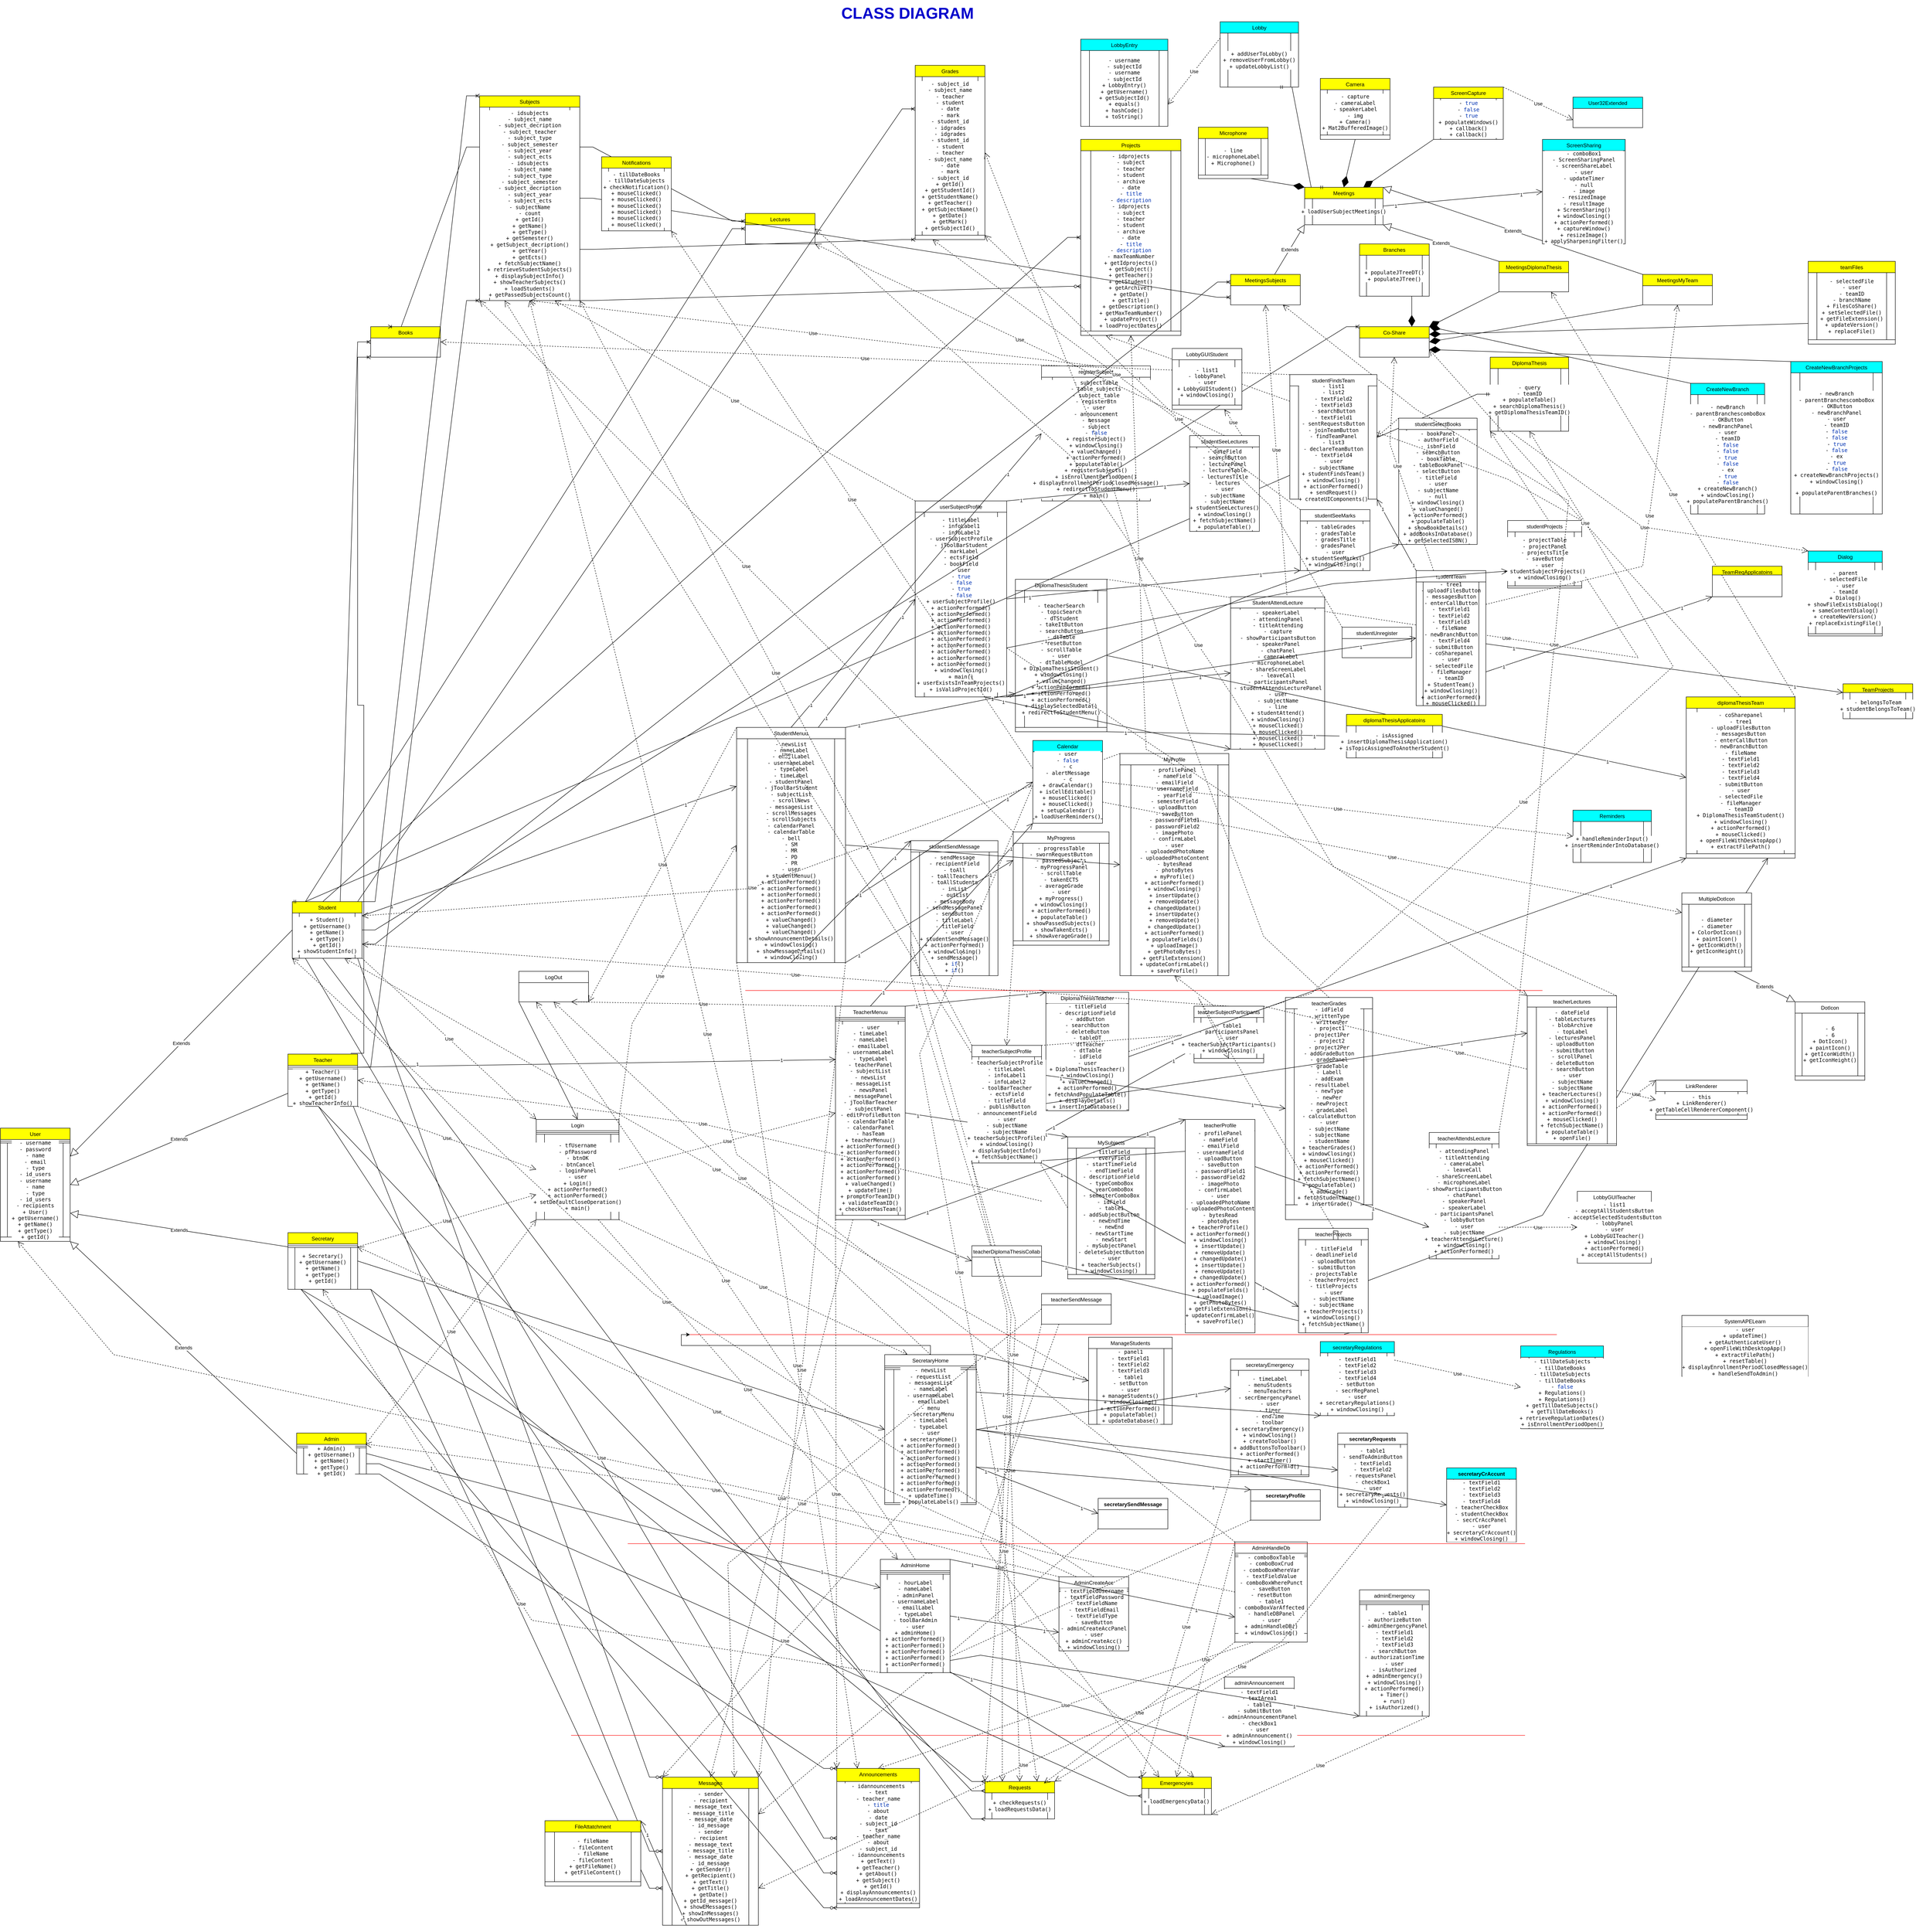 <mxfile version="24.4.6" type="device">
  <diagram name="Page-1" id="fDku1I3_N7CqGA_Ir-oQ">
    <mxGraphModel dx="13050" dy="7920" grid="1" gridSize="10" guides="1" tooltips="1" connect="1" arrows="1" fold="1" page="1" pageScale="1" pageWidth="850" pageHeight="1100" math="0" shadow="0">
      <root>
        <mxCell id="0" />
        <mxCell id="1" parent="0" />
        <mxCell id="w8np3JprRnGu3abHi-N--1" value="User" style="swimlane;fontStyle=0;align=center;verticalAlign=top;childLayout=stackLayout;horizontal=1;startSize=26;horizontalStack=0;resizeParent=1;resizeLast=0;collapsible=1;marginBottom=0;rounded=0;shadow=0;strokeWidth=1;fillColor=#FFFF00;" parent="1" vertex="1">
          <mxGeometry x="-2410" y="510" width="160" height="260" as="geometry">
            <mxRectangle x="340" y="380" width="170" height="26" as="alternateBounds" />
          </mxGeometry>
        </mxCell>
        <mxCell id="w8np3JprRnGu3abHi-N--2" value="" style="line;html=1;strokeWidth=1;align=left;verticalAlign=middle;spacingTop=-1;spacingLeft=3;spacingRight=3;rotatable=0;labelPosition=right;points=[];portConstraint=eastwest;" parent="w8np3JprRnGu3abHi-N--1" vertex="1">
          <mxGeometry y="26" width="160" height="8" as="geometry" />
        </mxCell>
        <mxCell id="ZT3ifa1j2FkTTZDybClA-59" value="&lt;div style=&quot;background-color:#ffffff;color:#080808&quot;&gt;&lt;pre style=&quot;font-family:&#39;JetBrains Mono&#39;,monospace;font-size:9,8pt;&quot;&gt;- username&lt;br&gt;- password&lt;br&gt;- name&lt;br&gt;- email&lt;br&gt;- type&lt;br&gt;- id_users&lt;br&gt;- username&lt;br&gt;- name&lt;br&gt;- type&lt;br&gt;- id_users&lt;br&gt;- recipients&lt;br&gt;+ User()&lt;br&gt;+ getUsername()&lt;br&gt;+ getName()&lt;br&gt;+ getType()&lt;br&gt;+ getId()&lt;/pre&gt;&lt;/div&gt;" style="shape=process;whiteSpace=wrap;html=1;backgroundOutline=1;" parent="w8np3JprRnGu3abHi-N--1" vertex="1">
          <mxGeometry y="34" width="160" height="216" as="geometry" />
        </mxCell>
        <mxCell id="w8np3JprRnGu3abHi-N--3" value="Login" style="swimlane;fontStyle=0;align=center;verticalAlign=top;childLayout=stackLayout;horizontal=1;startSize=26;horizontalStack=0;resizeParent=1;resizeLast=0;collapsible=1;marginBottom=0;rounded=0;shadow=0;strokeWidth=1;" parent="1" vertex="1">
          <mxGeometry x="-1180" y="490" width="190" height="230" as="geometry">
            <mxRectangle x="340" y="380" width="170" height="26" as="alternateBounds" />
          </mxGeometry>
        </mxCell>
        <mxCell id="w8np3JprRnGu3abHi-N--4" value="" style="line;html=1;strokeWidth=1;align=left;verticalAlign=middle;spacingTop=-1;spacingLeft=3;spacingRight=3;rotatable=0;labelPosition=right;points=[];portConstraint=eastwest;" parent="w8np3JprRnGu3abHi-N--3" vertex="1">
          <mxGeometry y="26" width="190" height="8" as="geometry" />
        </mxCell>
        <mxCell id="w8np3JprRnGu3abHi-N--391" value="&lt;div style=&quot;background-color:#ffffff;color:#080808&quot;&gt;&lt;pre style=&quot;font-family:&#39;JetBrains Mono&#39;,monospace;font-size:9,8pt;&quot;&gt;- tfUsername&lt;br&gt;- pfPassword&lt;br&gt;- btnOK&lt;br&gt;- btnCancel&lt;br&gt;- loginPanel&lt;br&gt;- user&lt;br&gt;+ Login()&lt;br&gt;+ actionPerformed()&lt;br&gt;+ actionPerformed()&lt;br&gt;+ setDefaultCloseOperation()&lt;br&gt;+ main()&lt;/pre&gt;&lt;/div&gt;" style="shape=process;whiteSpace=wrap;html=1;backgroundOutline=1;" parent="w8np3JprRnGu3abHi-N--3" vertex="1">
          <mxGeometry y="34" width="190" height="196" as="geometry" />
        </mxCell>
        <mxCell id="w8np3JprRnGu3abHi-N--5" value="Student" style="swimlane;fontStyle=0;align=center;verticalAlign=top;childLayout=stackLayout;horizontal=1;startSize=26;horizontalStack=0;resizeParent=1;resizeLast=0;collapsible=1;marginBottom=0;rounded=0;shadow=0;strokeWidth=1;fillColor=#FFFF00;" parent="1" vertex="1">
          <mxGeometry x="-1740" y="-10" width="160" height="130" as="geometry">
            <mxRectangle x="340" y="380" width="170" height="26" as="alternateBounds" />
          </mxGeometry>
        </mxCell>
        <mxCell id="ZT3ifa1j2FkTTZDybClA-24" value="&lt;div style=&quot;background-color:#ffffff;color:#080808&quot;&gt;&lt;pre style=&quot;font-family:&#39;JetBrains Mono&#39;,monospace;font-size:9,8pt;&quot;&gt;+ Student()&lt;br&gt;+ getUsername()&lt;br&gt;+ getName()&lt;br&gt;+ getType()&lt;br&gt;+ getId()&lt;br&gt;+ showStudentInfo()&lt;/pre&gt;&lt;/div&gt;" style="shape=process;whiteSpace=wrap;html=1;backgroundOutline=1;" parent="w8np3JprRnGu3abHi-N--5" vertex="1">
          <mxGeometry y="26" width="160" height="104" as="geometry" />
        </mxCell>
        <mxCell id="w8np3JprRnGu3abHi-N--6" value="Teacher" style="swimlane;fontStyle=0;align=center;verticalAlign=top;childLayout=stackLayout;horizontal=1;startSize=26;horizontalStack=0;resizeParent=1;resizeLast=0;collapsible=1;marginBottom=0;rounded=0;shadow=0;strokeWidth=1;fillColor=#FFFF00;" parent="1" vertex="1">
          <mxGeometry x="-1750" y="340" width="160" height="120" as="geometry">
            <mxRectangle x="340" y="380" width="170" height="26" as="alternateBounds" />
          </mxGeometry>
        </mxCell>
        <mxCell id="w8np3JprRnGu3abHi-N--7" value="" style="line;html=1;strokeWidth=1;align=left;verticalAlign=middle;spacingTop=-1;spacingLeft=3;spacingRight=3;rotatable=0;labelPosition=right;points=[];portConstraint=eastwest;" parent="w8np3JprRnGu3abHi-N--6" vertex="1">
          <mxGeometry y="26" width="160" height="8" as="geometry" />
        </mxCell>
        <mxCell id="ZT3ifa1j2FkTTZDybClA-48" value="&lt;div style=&quot;background-color:#ffffff;color:#080808&quot;&gt;&lt;pre style=&quot;font-family:&#39;JetBrains Mono&#39;,monospace;font-size:9,8pt;&quot;&gt;+ Teacher()&lt;br&gt;+ getUsername()&lt;br&gt;+ getName()&lt;br&gt;+ getType()&lt;br&gt;+ getId()&lt;br&gt;+ showTeacherInfo()&lt;/pre&gt;&lt;/div&gt;" style="shape=process;whiteSpace=wrap;html=1;backgroundOutline=1;" parent="w8np3JprRnGu3abHi-N--6" vertex="1">
          <mxGeometry y="34" width="160" height="86" as="geometry" />
        </mxCell>
        <mxCell id="w8np3JprRnGu3abHi-N--8" value="Secretary" style="swimlane;fontStyle=0;align=center;verticalAlign=top;childLayout=stackLayout;horizontal=1;startSize=26;horizontalStack=0;resizeParent=1;resizeLast=0;collapsible=1;marginBottom=0;rounded=0;shadow=0;strokeWidth=1;fillColor=#FFFF00;" parent="1" vertex="1">
          <mxGeometry x="-1750" y="750" width="160" height="130" as="geometry">
            <mxRectangle x="340" y="380" width="170" height="26" as="alternateBounds" />
          </mxGeometry>
        </mxCell>
        <mxCell id="w8np3JprRnGu3abHi-N--9" value="" style="line;html=1;strokeWidth=1;align=left;verticalAlign=middle;spacingTop=-1;spacingLeft=3;spacingRight=3;rotatable=0;labelPosition=right;points=[];portConstraint=eastwest;" parent="w8np3JprRnGu3abHi-N--8" vertex="1">
          <mxGeometry y="26" width="160" height="8" as="geometry" />
        </mxCell>
        <mxCell id="ZT3ifa1j2FkTTZDybClA-16" value="&lt;div style=&quot;background-color:#ffffff;color:#080808&quot;&gt;&lt;pre style=&quot;font-family:&#39;JetBrains Mono&#39;,monospace;font-size:9,8pt;&quot;&gt;+ Secretary()&lt;br&gt;+ getUsername()&lt;br&gt;+ getName()&lt;br&gt;+ getType()&lt;br&gt;+ getId()&lt;/pre&gt;&lt;/div&gt;" style="shape=process;whiteSpace=wrap;html=1;backgroundOutline=1;" parent="w8np3JprRnGu3abHi-N--8" vertex="1">
          <mxGeometry y="34" width="160" height="96" as="geometry" />
        </mxCell>
        <mxCell id="w8np3JprRnGu3abHi-N--10" value="Admin" style="swimlane;fontStyle=0;align=center;verticalAlign=top;childLayout=stackLayout;horizontal=1;startSize=26;horizontalStack=0;resizeParent=1;resizeLast=0;collapsible=1;marginBottom=0;rounded=0;shadow=0;strokeWidth=1;fillColor=#FFFF00;" parent="1" vertex="1">
          <mxGeometry x="-1730" y="1210" width="160" height="94" as="geometry">
            <mxRectangle x="340" y="380" width="170" height="26" as="alternateBounds" />
          </mxGeometry>
        </mxCell>
        <mxCell id="w8np3JprRnGu3abHi-N--11" value="" style="line;html=1;strokeWidth=1;align=left;verticalAlign=middle;spacingTop=-1;spacingLeft=3;spacingRight=3;rotatable=0;labelPosition=right;points=[];portConstraint=eastwest;" parent="w8np3JprRnGu3abHi-N--10" vertex="1">
          <mxGeometry y="26" width="160" height="8" as="geometry" />
        </mxCell>
        <mxCell id="w8np3JprRnGu3abHi-N--338" value="&lt;div style=&quot;background-color:#ffffff;color:#080808&quot;&gt;&lt;pre style=&quot;font-family:&#39;JetBrains Mono&#39;,monospace;font-size:9,8pt;&quot;&gt;+ Admin()&lt;br&gt;+ getUsername()&lt;br&gt;+ getName()&lt;br&gt;+ getType()&lt;br&gt;+ getId()&lt;/pre&gt;&lt;/div&gt;" style="shape=process;whiteSpace=wrap;html=1;backgroundOutline=1;" parent="w8np3JprRnGu3abHi-N--10" vertex="1">
          <mxGeometry y="34" width="160" height="60" as="geometry" />
        </mxCell>
        <mxCell id="w8np3JprRnGu3abHi-N--12" value="Extends" style="endArrow=block;endSize=16;endFill=0;html=1;rounded=0;exitX=0;exitY=0.5;exitDx=0;exitDy=0;entryX=1;entryY=1;entryDx=0;entryDy=0;" parent="1" source="w8np3JprRnGu3abHi-N--10" target="w8np3JprRnGu3abHi-N--1" edge="1">
          <mxGeometry width="160" relative="1" as="geometry">
            <mxPoint x="-1470" y="770" as="sourcePoint" />
            <mxPoint x="-1310" y="770" as="targetPoint" />
          </mxGeometry>
        </mxCell>
        <mxCell id="w8np3JprRnGu3abHi-N--13" value="Extends" style="endArrow=block;endSize=16;endFill=0;html=1;rounded=0;exitX=0;exitY=0.25;exitDx=0;exitDy=0;entryX=1;entryY=0.75;entryDx=0;entryDy=0;" parent="1" source="w8np3JprRnGu3abHi-N--8" target="w8np3JprRnGu3abHi-N--1" edge="1">
          <mxGeometry width="160" relative="1" as="geometry">
            <mxPoint x="-1290" y="677.5" as="sourcePoint" />
            <mxPoint x="-1480" y="412.5" as="targetPoint" />
          </mxGeometry>
        </mxCell>
        <mxCell id="w8np3JprRnGu3abHi-N--14" value="Extends" style="endArrow=block;endSize=16;endFill=0;html=1;rounded=0;exitX=0;exitY=0.75;exitDx=0;exitDy=0;entryX=1;entryY=0.5;entryDx=0;entryDy=0;" parent="1" source="w8np3JprRnGu3abHi-N--6" target="w8np3JprRnGu3abHi-N--1" edge="1">
          <mxGeometry width="160" relative="1" as="geometry">
            <mxPoint x="-1290" y="474.5" as="sourcePoint" />
            <mxPoint x="-1480" y="360" as="targetPoint" />
          </mxGeometry>
        </mxCell>
        <mxCell id="w8np3JprRnGu3abHi-N--15" value="Extends" style="endArrow=block;endSize=16;endFill=0;html=1;rounded=0;exitX=0;exitY=0.5;exitDx=0;exitDy=0;entryX=1;entryY=0.25;entryDx=0;entryDy=0;" parent="1" source="w8np3JprRnGu3abHi-N--5" target="w8np3JprRnGu3abHi-N--1" edge="1">
          <mxGeometry width="160" relative="1" as="geometry">
            <mxPoint x="-1290" y="290" as="sourcePoint" />
            <mxPoint x="-1480" y="360.5" as="targetPoint" />
          </mxGeometry>
        </mxCell>
        <mxCell id="w8np3JprRnGu3abHi-N--16" value="Use" style="endArrow=open;endSize=12;dashed=1;html=1;rounded=0;entryX=0;entryY=0.75;entryDx=0;entryDy=0;exitX=1;exitY=0.25;exitDx=0;exitDy=0;" parent="1" source="w8np3JprRnGu3abHi-N--8" target="w8np3JprRnGu3abHi-N--3" edge="1">
          <mxGeometry width="160" relative="1" as="geometry">
            <mxPoint x="-1130" y="670" as="sourcePoint" />
            <mxPoint x="-970" y="670" as="targetPoint" />
          </mxGeometry>
        </mxCell>
        <mxCell id="w8np3JprRnGu3abHi-N--17" value="Use" style="endArrow=open;endSize=12;dashed=1;html=1;rounded=0;entryX=0;entryY=1;entryDx=0;entryDy=0;exitX=1;exitY=0.25;exitDx=0;exitDy=0;" parent="1" source="w8np3JprRnGu3abHi-N--10" target="w8np3JprRnGu3abHi-N--3" edge="1">
          <mxGeometry width="160" relative="1" as="geometry">
            <mxPoint x="-1500" y="930" as="sourcePoint" />
            <mxPoint x="-890" y="740" as="targetPoint" />
          </mxGeometry>
        </mxCell>
        <mxCell id="w8np3JprRnGu3abHi-N--18" value="Use" style="endArrow=open;endSize=12;dashed=1;html=1;rounded=0;entryX=0;entryY=0.5;entryDx=0;entryDy=0;exitX=1;exitY=1;exitDx=0;exitDy=0;" parent="1" source="w8np3JprRnGu3abHi-N--6" target="w8np3JprRnGu3abHi-N--3" edge="1">
          <mxGeometry width="160" relative="1" as="geometry">
            <mxPoint x="-1130" y="467" as="sourcePoint" />
            <mxPoint x="-890" y="220" as="targetPoint" />
          </mxGeometry>
        </mxCell>
        <mxCell id="w8np3JprRnGu3abHi-N--19" value="Use" style="endArrow=open;endSize=12;dashed=1;html=1;rounded=0;entryX=0;entryY=0;entryDx=0;entryDy=0;exitX=1;exitY=1;exitDx=0;exitDy=0;" parent="1" source="w8np3JprRnGu3abHi-N--5" target="w8np3JprRnGu3abHi-N--3" edge="1">
          <mxGeometry width="160" relative="1" as="geometry">
            <mxPoint x="-1130" y="290" as="sourcePoint" />
            <mxPoint x="-890" y="378" as="targetPoint" />
          </mxGeometry>
        </mxCell>
        <mxCell id="w8np3JprRnGu3abHi-N--20" value="StudentMenuu" style="swimlane;fontStyle=0;align=center;verticalAlign=top;childLayout=stackLayout;horizontal=1;startSize=26;horizontalStack=0;resizeParent=1;resizeLast=0;collapsible=1;marginBottom=0;rounded=0;shadow=0;strokeWidth=1;" parent="1" vertex="1">
          <mxGeometry x="-720" y="-410" width="250" height="540" as="geometry">
            <mxRectangle x="340" y="380" width="170" height="26" as="alternateBounds" />
          </mxGeometry>
        </mxCell>
        <mxCell id="ZT3ifa1j2FkTTZDybClA-36" value="&lt;div style=&quot;background-color:#ffffff;color:#080808&quot;&gt;&lt;pre style=&quot;font-family:&#39;JetBrains Mono&#39;,monospace;font-size:9,8pt;&quot;&gt;- newsList&lt;br&gt;- nameLabel&lt;br&gt;- emailLabel&lt;br&gt;- usernameLabel&lt;br&gt;- typeLabel&lt;br&gt;- timeLabel&lt;br&gt;- studentPanel&lt;br&gt;- jToolBarStudent&lt;br&gt;- subjectList&lt;br&gt;- scrollNews&lt;br&gt;- messagesList&lt;br&gt;- scrollMessages&lt;br&gt;- scrollSubjects&lt;br&gt;- calendarPanel&lt;br&gt;- calendarTable&lt;br&gt;- bell&lt;br&gt;- SM&lt;br&gt;- MR&lt;br&gt;- PD&lt;br&gt;- PR&lt;br&gt;- user&lt;br&gt;+ studentMenuu()&lt;br&gt;+ actionPerformed()&lt;br&gt;+ actionPerformed()&lt;br&gt;+ actionPerformed()&lt;br&gt;+ actionPerformed()&lt;br&gt;+ actionPerformed()&lt;br&gt;+ actionPerformed()&lt;br&gt;+ valueChanged()&lt;br&gt;+ valueChanged()&lt;br&gt;+ valueChanged()&lt;br&gt;+ showAnnouncementDetails()&lt;br&gt;+ windowClosing()&lt;br&gt;+ showMessageDetails()&lt;br&gt;+ windowClosing()&lt;/pre&gt;&lt;/div&gt;" style="shape=process;whiteSpace=wrap;html=1;backgroundOutline=1;" parent="w8np3JprRnGu3abHi-N--20" vertex="1">
          <mxGeometry y="26" width="250" height="514" as="geometry" />
        </mxCell>
        <mxCell id="w8np3JprRnGu3abHi-N--21" value="TeacherMenuu" style="swimlane;fontStyle=0;align=center;verticalAlign=top;childLayout=stackLayout;horizontal=1;startSize=26;horizontalStack=0;resizeParent=1;resizeLast=0;collapsible=1;marginBottom=0;rounded=0;shadow=0;strokeWidth=1;" parent="1" vertex="1">
          <mxGeometry x="-493" y="230" width="160" height="490" as="geometry">
            <mxRectangle x="340" y="380" width="170" height="26" as="alternateBounds" />
          </mxGeometry>
        </mxCell>
        <mxCell id="w8np3JprRnGu3abHi-N--22" value="" style="line;html=1;strokeWidth=1;align=left;verticalAlign=middle;spacingTop=-1;spacingLeft=3;spacingRight=3;rotatable=0;labelPosition=right;points=[];portConstraint=eastwest;" parent="w8np3JprRnGu3abHi-N--21" vertex="1">
          <mxGeometry y="26" width="160" height="8" as="geometry" />
        </mxCell>
        <mxCell id="ZT3ifa1j2FkTTZDybClA-56" value="&lt;div style=&quot;background-color:#ffffff;color:#080808&quot;&gt;&lt;pre style=&quot;font-family:&#39;JetBrains Mono&#39;,monospace;font-size:9,8pt;&quot;&gt;- user&lt;br&gt;- timeLabel&lt;br&gt;- nameLabel&lt;br&gt;- emailLabel&lt;br&gt;- usernameLabel&lt;br&gt;- typeLabel&lt;br&gt;- teacherPanel&lt;br&gt;- subjectList&lt;br&gt;- newsList&lt;br&gt;- messageList&lt;br&gt;- newsPanel&lt;br&gt;- messagePanel&lt;br&gt;- jToolBarTeacher&lt;br&gt;- subjectPanel&lt;br&gt;- editProfileButton&lt;br&gt;- calendarTable&lt;br&gt;- calendarPanel&lt;br&gt;- hasTeam&lt;br&gt;+ teacherMenuu()&lt;br&gt;+ actionPerformed()&lt;br&gt;+ actionPerformed()&lt;br&gt;+ actionPerformed()&lt;br&gt;+ actionPerformed()&lt;br&gt;+ actionPerformed()&lt;br&gt;+ actionPerformed()&lt;br&gt;+ valueChanged()&lt;br&gt;+ updateTime()&lt;br&gt;+ promptForTeamID()&lt;br&gt;+ validateTeamID()&lt;br&gt;+ checkUserHasTeam()&lt;/pre&gt;&lt;/div&gt;" style="shape=process;whiteSpace=wrap;html=1;backgroundOutline=1;" parent="w8np3JprRnGu3abHi-N--21" vertex="1">
          <mxGeometry y="34" width="160" height="446" as="geometry" />
        </mxCell>
        <mxCell id="w8np3JprRnGu3abHi-N--25" value="AdminHandleDb" style="swimlane;fontStyle=0;align=center;verticalAlign=top;childLayout=stackLayout;horizontal=1;startSize=26;horizontalStack=0;resizeParent=1;resizeLast=0;collapsible=1;marginBottom=0;rounded=0;shadow=0;strokeWidth=1;" parent="1" vertex="1">
          <mxGeometry x="424" y="1460" width="166" height="230" as="geometry">
            <mxRectangle x="340" y="380" width="170" height="26" as="alternateBounds" />
          </mxGeometry>
        </mxCell>
        <mxCell id="w8np3JprRnGu3abHi-N--26" value="" style="line;html=1;strokeWidth=1;align=left;verticalAlign=middle;spacingTop=-1;spacingLeft=3;spacingRight=3;rotatable=0;labelPosition=right;points=[];portConstraint=eastwest;" parent="w8np3JprRnGu3abHi-N--25" vertex="1">
          <mxGeometry y="26" width="166" height="8" as="geometry" />
        </mxCell>
        <mxCell id="w8np3JprRnGu3abHi-N--345" value="&lt;div style=&quot;background-color:#ffffff;color:#080808&quot;&gt;&lt;pre style=&quot;font-family:&#39;JetBrains Mono&#39;,monospace;font-size:9,8pt;&quot;&gt;- comboBoxTable&lt;br&gt;- comboBoxCrud&lt;br&gt;- comboBoxWhereVar&lt;br&gt;- textFieldValue&lt;br&gt;- comboBoxWherePunct&lt;br&gt;- saveButton&lt;br&gt;- resetButton&lt;br&gt;- table1&lt;br&gt;- comboBoxVarAffected&lt;br&gt;- handleDBPanel&lt;br&gt;- user&lt;br&gt;+ adminHandleDB()&lt;br&gt;+ windowClosing()&lt;/pre&gt;&lt;/div&gt;" style="shape=process;whiteSpace=wrap;html=1;backgroundOutline=1;" parent="w8np3JprRnGu3abHi-N--25" vertex="1">
          <mxGeometry y="34" width="166" height="176" as="geometry" />
        </mxCell>
        <mxCell id="w8np3JprRnGu3abHi-N--27" value="AdminCreateAcc" style="swimlane;fontStyle=0;align=center;verticalAlign=top;childLayout=stackLayout;horizontal=1;startSize=26;horizontalStack=0;resizeParent=1;resizeLast=0;collapsible=1;marginBottom=0;rounded=0;shadow=0;strokeWidth=1;" parent="1" vertex="1">
          <mxGeometry x="20" y="1540" width="160" height="170" as="geometry">
            <mxRectangle x="340" y="380" width="170" height="26" as="alternateBounds" />
          </mxGeometry>
        </mxCell>
        <mxCell id="w8np3JprRnGu3abHi-N--28" value="" style="line;html=1;strokeWidth=1;align=left;verticalAlign=middle;spacingTop=-1;spacingLeft=3;spacingRight=3;rotatable=0;labelPosition=right;points=[];portConstraint=eastwest;" parent="w8np3JprRnGu3abHi-N--27" vertex="1">
          <mxGeometry y="26" width="160" height="8" as="geometry" />
        </mxCell>
        <mxCell id="w8np3JprRnGu3abHi-N--343" value="&lt;div style=&quot;background-color:#ffffff;color:#080808&quot;&gt;&lt;pre style=&quot;font-family:&#39;JetBrains Mono&#39;,monospace;font-size:9,8pt;&quot;&gt;- textFieldUsername&lt;br&gt;- textFieldPassword&lt;br&gt;- textFieldName&lt;br&gt;- textFieldEmail&lt;br&gt;- textFieldType&lt;br&gt;- saveButton&lt;br&gt;- adminCreateAccPanel&lt;br&gt;- user&lt;br&gt;+ adminCreateAcc()&lt;br&gt;+ windowClosing()&lt;/pre&gt;&lt;/div&gt;" style="shape=process;whiteSpace=wrap;html=1;backgroundOutline=1;" parent="w8np3JprRnGu3abHi-N--27" vertex="1">
          <mxGeometry y="34" width="160" height="126" as="geometry" />
        </mxCell>
        <mxCell id="w8np3JprRnGu3abHi-N--29" value="ManageStudents" style="swimlane;fontStyle=0;align=center;verticalAlign=top;childLayout=stackLayout;horizontal=1;startSize=26;horizontalStack=0;resizeParent=1;resizeLast=0;collapsible=1;marginBottom=0;rounded=0;shadow=0;strokeWidth=1;" parent="1" vertex="1">
          <mxGeometry x="88" y="990" width="192" height="200" as="geometry">
            <mxRectangle x="340" y="380" width="170" height="26" as="alternateBounds" />
          </mxGeometry>
        </mxCell>
        <mxCell id="w8np3JprRnGu3abHi-N--395" value="&lt;div style=&quot;background-color:#ffffff;color:#080808&quot;&gt;&lt;pre style=&quot;font-family:&#39;JetBrains Mono&#39;,monospace;font-size:9,8pt;&quot;&gt;- panel1&lt;br&gt;- textField1&lt;br&gt;- textField2&lt;br&gt;- textField3&lt;br&gt;- table1&lt;br&gt;- setButton&lt;br&gt;- user&lt;br&gt;+ manageStudents()&lt;br&gt;+ windowClosing()&lt;br&gt;+ actionPerformed()&lt;br&gt;+ populateTable()&lt;br&gt;+ updateDatabase()&lt;/pre&gt;&lt;/div&gt;" style="shape=process;whiteSpace=wrap;html=1;backgroundOutline=1;" parent="w8np3JprRnGu3abHi-N--29" vertex="1">
          <mxGeometry y="26" width="192" height="174" as="geometry" />
        </mxCell>
        <mxCell id="w8np3JprRnGu3abHi-N--30" value="" style="endArrow=open;endFill=1;endSize=12;html=1;rounded=0;exitX=1;exitY=0.25;exitDx=0;exitDy=0;entryX=0;entryY=0.25;entryDx=0;entryDy=0;" parent="1" source="w8np3JprRnGu3abHi-N--5" target="w8np3JprRnGu3abHi-N--20" edge="1">
          <mxGeometry width="160" relative="1" as="geometry">
            <mxPoint x="-540" y="640" as="sourcePoint" />
            <mxPoint x="-380" y="640" as="targetPoint" />
          </mxGeometry>
        </mxCell>
        <mxCell id="w8np3JprRnGu3abHi-N--31" value="1" style="edgeLabel;html=1;align=center;verticalAlign=middle;resizable=0;points=[];" parent="w8np3JprRnGu3abHi-N--30" vertex="1" connectable="0">
          <mxGeometry x="-0.844" y="-1" relative="1" as="geometry">
            <mxPoint y="1" as="offset" />
          </mxGeometry>
        </mxCell>
        <mxCell id="w8np3JprRnGu3abHi-N--32" value="1" style="edgeLabel;html=1;align=center;verticalAlign=middle;resizable=0;points=[];" parent="w8np3JprRnGu3abHi-N--30" vertex="1" connectable="0">
          <mxGeometry x="0.728" y="-1" relative="1" as="geometry">
            <mxPoint y="1" as="offset" />
          </mxGeometry>
        </mxCell>
        <mxCell id="w8np3JprRnGu3abHi-N--33" value="" style="endArrow=open;endFill=1;endSize=12;html=1;rounded=0;exitX=1;exitY=0.25;exitDx=0;exitDy=0;entryX=0;entryY=0.25;entryDx=0;entryDy=0;" parent="1" source="w8np3JprRnGu3abHi-N--6" target="w8np3JprRnGu3abHi-N--21" edge="1">
          <mxGeometry width="160" relative="1" as="geometry">
            <mxPoint x="-1120" y="268" as="sourcePoint" />
            <mxPoint x="-690" y="268" as="targetPoint" />
          </mxGeometry>
        </mxCell>
        <mxCell id="w8np3JprRnGu3abHi-N--34" value="1" style="edgeLabel;html=1;align=center;verticalAlign=middle;resizable=0;points=[];" parent="w8np3JprRnGu3abHi-N--33" vertex="1" connectable="0">
          <mxGeometry x="-0.75" y="5" relative="1" as="geometry">
            <mxPoint as="offset" />
          </mxGeometry>
        </mxCell>
        <mxCell id="w8np3JprRnGu3abHi-N--35" value="1" style="edgeLabel;html=1;align=center;verticalAlign=middle;resizable=0;points=[];" parent="w8np3JprRnGu3abHi-N--33" vertex="1" connectable="0">
          <mxGeometry x="0.771" y="1" relative="1" as="geometry">
            <mxPoint x="1" as="offset" />
          </mxGeometry>
        </mxCell>
        <mxCell id="w8np3JprRnGu3abHi-N--36" value="Use" style="endArrow=open;endSize=12;dashed=1;html=1;rounded=0;entryX=0;entryY=0.5;entryDx=0;entryDy=0;exitX=1;exitY=0;exitDx=0;exitDy=0;" parent="1" source="w8np3JprRnGu3abHi-N--3" target="w8np3JprRnGu3abHi-N--20" edge="1">
          <mxGeometry width="160" relative="1" as="geometry">
            <mxPoint x="-1120" y="300" as="sourcePoint" />
            <mxPoint x="-990" y="540" as="targetPoint" />
            <Array as="points">
              <mxPoint x="-960" y="270" />
            </Array>
          </mxGeometry>
        </mxCell>
        <mxCell id="w8np3JprRnGu3abHi-N--37" value="Use" style="endArrow=open;endSize=12;dashed=1;html=1;rounded=0;entryX=0;entryY=0.5;entryDx=0;entryDy=0;exitX=1;exitY=0.5;exitDx=0;exitDy=0;" parent="1" source="w8np3JprRnGu3abHi-N--3" target="w8np3JprRnGu3abHi-N--21" edge="1">
          <mxGeometry width="160" relative="1" as="geometry">
            <mxPoint x="-830" y="540" as="sourcePoint" />
            <mxPoint x="-690" y="285" as="targetPoint" />
          </mxGeometry>
        </mxCell>
        <mxCell id="w8np3JprRnGu3abHi-N--38" value="Use" style="endArrow=open;endSize=12;dashed=1;html=1;rounded=0;entryX=0.25;entryY=0;entryDx=0;entryDy=0;exitX=1;exitY=1;exitDx=0;exitDy=0;" parent="1" source="w8np3JprRnGu3abHi-N--3" target="w8np3JprRnGu3abHi-N--156" edge="1">
          <mxGeometry width="160" relative="1" as="geometry">
            <mxPoint x="-830" y="575" as="sourcePoint" />
            <mxPoint x="-730" y="545" as="targetPoint" />
          </mxGeometry>
        </mxCell>
        <mxCell id="w8np3JprRnGu3abHi-N--39" value="Use" style="endArrow=open;endSize=12;dashed=1;html=1;rounded=0;entryX=0.25;entryY=0;entryDx=0;entryDy=0;exitX=0.75;exitY=1;exitDx=0;exitDy=0;" parent="1" source="w8np3JprRnGu3abHi-N--3" target="w8np3JprRnGu3abHi-N--23" edge="1">
          <mxGeometry width="160" relative="1" as="geometry">
            <mxPoint x="-830" y="610" as="sourcePoint" />
            <mxPoint x="-820" y="780" as="targetPoint" />
          </mxGeometry>
        </mxCell>
        <mxCell id="w8np3JprRnGu3abHi-N--40" value="" style="endArrow=open;endFill=1;endSize=12;html=1;rounded=0;exitX=1;exitY=0.5;exitDx=0;exitDy=0;entryX=0;entryY=0.5;entryDx=0;entryDy=0;" parent="1" source="w8np3JprRnGu3abHi-N--8" target="w8np3JprRnGu3abHi-N--156" edge="1">
          <mxGeometry width="160" relative="1" as="geometry">
            <mxPoint x="-1580" y="428" as="sourcePoint" />
            <mxPoint x="-700" y="438" as="targetPoint" />
          </mxGeometry>
        </mxCell>
        <mxCell id="w8np3JprRnGu3abHi-N--41" value="1" style="edgeLabel;html=1;align=center;verticalAlign=middle;resizable=0;points=[];" parent="w8np3JprRnGu3abHi-N--40" vertex="1" connectable="0">
          <mxGeometry x="-0.75" y="5" relative="1" as="geometry">
            <mxPoint as="offset" />
          </mxGeometry>
        </mxCell>
        <mxCell id="w8np3JprRnGu3abHi-N--42" value="1" style="edgeLabel;html=1;align=center;verticalAlign=middle;resizable=0;points=[];" parent="w8np3JprRnGu3abHi-N--40" vertex="1" connectable="0">
          <mxGeometry x="0.771" y="1" relative="1" as="geometry">
            <mxPoint x="1" as="offset" />
          </mxGeometry>
        </mxCell>
        <mxCell id="w8np3JprRnGu3abHi-N--43" value="" style="endArrow=open;endFill=1;endSize=12;html=1;rounded=0;exitX=1;exitY=0.5;exitDx=0;exitDy=0;entryX=0;entryY=0.25;entryDx=0;entryDy=0;" parent="1" source="w8np3JprRnGu3abHi-N--10" target="w8np3JprRnGu3abHi-N--23" edge="1">
          <mxGeometry width="160" relative="1" as="geometry">
            <mxPoint x="-1580" y="855" as="sourcePoint" />
            <mxPoint x="-680" y="825" as="targetPoint" />
          </mxGeometry>
        </mxCell>
        <mxCell id="w8np3JprRnGu3abHi-N--44" value="1" style="edgeLabel;html=1;align=center;verticalAlign=middle;resizable=0;points=[];" parent="w8np3JprRnGu3abHi-N--43" vertex="1" connectable="0">
          <mxGeometry x="-0.75" y="5" relative="1" as="geometry">
            <mxPoint as="offset" />
          </mxGeometry>
        </mxCell>
        <mxCell id="w8np3JprRnGu3abHi-N--45" value="1" style="edgeLabel;html=1;align=center;verticalAlign=middle;resizable=0;points=[];" parent="w8np3JprRnGu3abHi-N--43" vertex="1" connectable="0">
          <mxGeometry x="0.771" y="1" relative="1" as="geometry">
            <mxPoint x="1" as="offset" />
          </mxGeometry>
        </mxCell>
        <mxCell id="w8np3JprRnGu3abHi-N--46" value="DiplomaThesisStudent" style="swimlane;fontStyle=0;align=center;verticalAlign=top;childLayout=stackLayout;horizontal=1;startSize=26;horizontalStack=0;resizeParent=1;resizeLast=0;collapsible=1;marginBottom=0;rounded=0;shadow=0;strokeWidth=1;" parent="1" vertex="1">
          <mxGeometry x="-80" y="-750" width="210" height="350" as="geometry">
            <mxRectangle x="340" y="380" width="170" height="26" as="alternateBounds" />
          </mxGeometry>
        </mxCell>
        <mxCell id="w8np3JprRnGu3abHi-N--365" value="&lt;div style=&quot;background-color:#ffffff;color:#080808&quot;&gt;&lt;pre style=&quot;font-family:&#39;JetBrains Mono&#39;,monospace;font-size:9,8pt;&quot;&gt;- teacherSearch&lt;br&gt;- topicSearch&lt;br&gt;- dTStudent&lt;br&gt;- takeItButton&lt;br&gt;- searchButton&lt;br&gt;- dtTable&lt;br&gt;- resetButton&lt;br&gt;- scrollTable&lt;br&gt;- user&lt;br&gt;- dtTableModel&lt;br&gt;+ DiplomaThesisStudent()&lt;br&gt;+ windowClosing()&lt;br&gt;+ valueChanged()&lt;br&gt;+ actionPerformed()&lt;br&gt;+ actionPerformed()&lt;br&gt;+ actionPerformed()&lt;br&gt;+ displaySelectedData()&lt;br&gt;+ redirectToStudentMenu()&lt;/pre&gt;&lt;/div&gt;" style="shape=process;whiteSpace=wrap;html=1;backgroundOutline=1;" parent="w8np3JprRnGu3abHi-N--46" vertex="1">
          <mxGeometry y="26" width="210" height="314" as="geometry" />
        </mxCell>
        <mxCell id="w8np3JprRnGu3abHi-N--47" value="registerSubject" style="swimlane;fontStyle=0;align=center;verticalAlign=top;childLayout=stackLayout;horizontal=1;startSize=26;horizontalStack=0;resizeParent=1;resizeLast=0;collapsible=1;marginBottom=0;rounded=0;shadow=0;strokeWidth=1;" parent="1" vertex="1">
          <mxGeometry x="-20" y="-1240" width="250" height="310" as="geometry">
            <mxRectangle x="340" y="380" width="170" height="26" as="alternateBounds" />
          </mxGeometry>
        </mxCell>
        <mxCell id="ZT3ifa1j2FkTTZDybClA-9" value="&lt;div style=&quot;background-color:#ffffff;color:#080808&quot;&gt;&lt;pre style=&quot;font-family:&#39;JetBrains Mono&#39;,monospace;font-size:9,8pt;&quot;&gt;- subjectTable&lt;br&gt;- table_subjects&lt;br&gt;- subject_table&lt;br&gt;- registerBtn&lt;br&gt;- user&lt;br&gt;- announcement&lt;br&gt;- message&lt;br&gt;- subject&lt;br&gt;- &lt;span style=&quot;color:#0033b3;&quot;&gt;false&lt;/span&gt;&lt;br&gt;+ registerSubject()&lt;br&gt;+ windowClosing()&lt;br&gt;+ valueChanged()&lt;br&gt;+ actionPerformed()&lt;br&gt;+ populateTable()&lt;br&gt;+ registerSubjects()&lt;br&gt;+ isEnrollmentPeriodOpen()&lt;br&gt;+ displayEnrollmentPeriodClosedMessage()&lt;br&gt;+ redirectToStudentMenu()&lt;br&gt;+ main()&lt;/pre&gt;&lt;/div&gt;" style="shape=process;whiteSpace=wrap;html=1;backgroundOutline=1;" parent="w8np3JprRnGu3abHi-N--47" vertex="1">
          <mxGeometry y="26" width="250" height="284" as="geometry" />
        </mxCell>
        <mxCell id="w8np3JprRnGu3abHi-N--48" value="studentSendMessage" style="swimlane;fontStyle=0;align=center;verticalAlign=top;childLayout=stackLayout;horizontal=1;startSize=26;horizontalStack=0;resizeParent=1;resizeLast=0;collapsible=1;marginBottom=0;rounded=0;shadow=0;strokeWidth=1;" parent="1" vertex="1">
          <mxGeometry x="-320" y="-150" width="200" height="310" as="geometry">
            <mxRectangle x="340" y="380" width="170" height="26" as="alternateBounds" />
          </mxGeometry>
        </mxCell>
        <mxCell id="ZT3ifa1j2FkTTZDybClA-40" value="&lt;div style=&quot;background-color:#ffffff;color:#080808&quot;&gt;&lt;pre style=&quot;font-family:&#39;JetBrains Mono&#39;,monospace;font-size:9,8pt;&quot;&gt;- sendMessage&lt;br&gt;- recipientField&lt;br&gt;- toAll&lt;br&gt;- toAllTeachers&lt;br&gt;- toAllStudents&lt;br&gt;- inList&lt;br&gt;- outList&lt;br&gt;- messageBody&lt;br&gt;- sendMessagePanel&lt;br&gt;- sendButton&lt;br&gt;- titleLabel&lt;br&gt;- titleField&lt;br&gt;- user&lt;br&gt;+ studentSendMessage()&lt;br&gt;+ actionPerformed()&lt;br&gt;+ windowClosing()&lt;br&gt;+ sendMessage()&lt;br&gt;+ &lt;span style=&quot;color:#0033b3;&quot;&gt;if&lt;/span&gt;()&lt;br&gt;+ &lt;span style=&quot;color:#0033b3;&quot;&gt;if&lt;/span&gt;()&lt;/pre&gt;&lt;/div&gt;" style="shape=process;whiteSpace=wrap;html=1;backgroundOutline=1;" parent="w8np3JprRnGu3abHi-N--48" vertex="1">
          <mxGeometry y="26" width="200" height="284" as="geometry" />
        </mxCell>
        <mxCell id="w8np3JprRnGu3abHi-N--49" value="MyProgress" style="swimlane;fontStyle=0;align=center;verticalAlign=top;childLayout=stackLayout;horizontal=1;startSize=26;horizontalStack=0;resizeParent=1;resizeLast=0;collapsible=1;marginBottom=0;rounded=0;shadow=0;strokeWidth=1;" parent="1" vertex="1">
          <mxGeometry x="-85" y="-170" width="220" height="260" as="geometry">
            <mxRectangle x="340" y="380" width="170" height="26" as="alternateBounds" />
          </mxGeometry>
        </mxCell>
        <mxCell id="ZT3ifa1j2FkTTZDybClA-3" value="&lt;div style=&quot;background-color:#ffffff;color:#080808&quot;&gt;&lt;pre style=&quot;font-family:&#39;JetBrains Mono&#39;,monospace;font-size:9,8pt;&quot;&gt;- progressTable&lt;br&gt;- swornRequestButton&lt;br&gt;- passedSubjects&lt;br&gt;- myProgressPanel&lt;br&gt;- scrollTable&lt;br&gt;- takenECTS&lt;br&gt;- averageGrade&lt;br&gt;- user&lt;br&gt;+ myProgress()&lt;br&gt;+ windowClosing()&lt;br&gt;+ actionPerformed()&lt;br&gt;+ populateTable()&lt;br&gt;+ showPassedSubjects()&lt;br&gt;+ showTakenEcts()&lt;br&gt;+ showAverageGrade()&lt;/pre&gt;&lt;/div&gt;" style="shape=process;whiteSpace=wrap;html=1;backgroundOutline=1;" parent="w8np3JprRnGu3abHi-N--49" vertex="1">
          <mxGeometry y="26" width="220" height="224" as="geometry" />
        </mxCell>
        <mxCell id="w8np3JprRnGu3abHi-N--50" value="MyProfile" style="swimlane;fontStyle=0;align=center;verticalAlign=top;childLayout=stackLayout;horizontal=1;startSize=26;horizontalStack=0;resizeParent=1;resizeLast=0;collapsible=1;marginBottom=0;rounded=0;shadow=0;strokeWidth=1;" parent="1" vertex="1">
          <mxGeometry x="160" y="-350" width="250" height="510" as="geometry">
            <mxRectangle x="340" y="380" width="170" height="26" as="alternateBounds" />
          </mxGeometry>
        </mxCell>
        <mxCell id="ZT3ifa1j2FkTTZDybClA-1" value="&lt;div style=&quot;background-color:#ffffff;color:#080808&quot;&gt;&lt;pre style=&quot;font-family:&#39;JetBrains Mono&#39;,monospace;font-size:9,8pt;&quot;&gt;- profilePanel&lt;br&gt;- nameField&lt;br&gt;- emailField&lt;br&gt;- usernameField&lt;br&gt;- yearField&lt;br&gt;- semesterField&lt;br&gt;- uploadButton&lt;br&gt;- saveButton&lt;br&gt;- passwordField1&lt;br&gt;- passwordField2&lt;br&gt;- imagePhoto&lt;br&gt;- confirmLabel&lt;br&gt;- user&lt;br&gt;- uploadedPhotoName&lt;br&gt;- uploadedPhotoContent&lt;br&gt;- bytesRead&lt;br&gt;- photoBytes&lt;br&gt;+ myProfile()&lt;br&gt;+ actionPerformed()&lt;br&gt;+ windowClosing()&lt;br&gt;+ insertUpdate()&lt;br&gt;+ removeUpdate()&lt;br&gt;+ changedUpdate()&lt;br&gt;+ insertUpdate()&lt;br&gt;+ removeUpdate()&lt;br&gt;+ changedUpdate()&lt;br&gt;+ actionPerformed()&lt;br&gt;+ populateFields()&lt;br&gt;+ uploadImage()&lt;br&gt;+ getPhotoBytes()&lt;br&gt;+ getFileExtension()&lt;br&gt;+ updateConfirmLabel()&lt;br&gt;+ saveProfile()&lt;/pre&gt;&lt;/div&gt;" style="shape=process;whiteSpace=wrap;html=1;backgroundOutline=1;" parent="w8np3JprRnGu3abHi-N--50" vertex="1">
          <mxGeometry y="26" width="250" height="484" as="geometry" />
        </mxCell>
        <mxCell id="w8np3JprRnGu3abHi-N--51" value="userSubjectProfile" style="swimlane;fontStyle=0;align=center;verticalAlign=top;childLayout=stackLayout;horizontal=1;startSize=26;horizontalStack=0;resizeParent=1;resizeLast=0;collapsible=1;marginBottom=0;rounded=0;shadow=0;strokeWidth=1;" parent="1" vertex="1">
          <mxGeometry x="-310" y="-930" width="210" height="450" as="geometry">
            <mxRectangle x="340" y="380" width="170" height="26" as="alternateBounds" />
          </mxGeometry>
        </mxCell>
        <mxCell id="ZT3ifa1j2FkTTZDybClA-41" value="&lt;div style=&quot;background-color:#ffffff;color:#080808&quot;&gt;&lt;pre style=&quot;font-family:&#39;JetBrains Mono&#39;,monospace;font-size:9,8pt;&quot;&gt;&lt;div&gt;&lt;pre style=&quot;font-family:&#39;JetBrains Mono&#39;,monospace;font-size:9,8pt;&quot;&gt;- titleLabel&lt;br&gt;- infoLabel1&lt;br&gt;- infoLabel2&lt;br&gt;- userSubjectProfile&lt;br&gt;- jToolBarStudent&lt;br&gt;- markLabel&lt;br&gt;- ectsField&lt;br&gt;- bookField&lt;br&gt;- user&lt;br&gt;- &lt;span style=&quot;color:#0033b3;&quot;&gt;true&lt;/span&gt;&lt;br&gt;- &lt;span style=&quot;color:#0033b3;&quot;&gt;false&lt;/span&gt;&lt;br&gt;- &lt;span style=&quot;color:#0033b3;&quot;&gt;true&lt;/span&gt;&lt;br&gt;- &lt;span style=&quot;color:#0033b3;&quot;&gt;false&lt;/span&gt;&lt;br&gt;+ userSubjectProfile()&lt;br&gt;+ actionPerformed()&lt;br&gt;+ actionPerformed()&lt;br&gt;+ actionPerformed()&lt;br&gt;+ actionPerformed()&lt;br&gt;+ actionPerformed()&lt;br&gt;+ actionPerformed()&lt;br&gt;+ actionPerformed()&lt;br&gt;+ actionPerformed()&lt;br&gt;+ actionPerformed()&lt;br&gt;+ actionPerformed()&lt;br&gt;+ windowClosing()&lt;br&gt;+ main()&lt;br&gt;+ userExistsInTeamProjects()&lt;br&gt;+ isValidProjectId()&lt;/pre&gt;&lt;/div&gt;&lt;/pre&gt;&lt;/div&gt;" style="shape=process;whiteSpace=wrap;html=1;backgroundOutline=1;" parent="w8np3JprRnGu3abHi-N--51" vertex="1">
          <mxGeometry y="26" width="210" height="424" as="geometry" />
        </mxCell>
        <mxCell id="w8np3JprRnGu3abHi-N--52" value="LogOut" style="swimlane;fontStyle=0;align=center;verticalAlign=top;childLayout=stackLayout;horizontal=1;startSize=26;horizontalStack=0;resizeParent=1;resizeLast=0;collapsible=1;marginBottom=0;rounded=0;shadow=0;strokeWidth=1;" parent="1" vertex="1">
          <mxGeometry x="-1220" y="150" width="160" height="70" as="geometry">
            <mxRectangle x="340" y="380" width="170" height="26" as="alternateBounds" />
          </mxGeometry>
        </mxCell>
        <mxCell id="w8np3JprRnGu3abHi-N--53" value="Use" style="endArrow=open;endSize=12;dashed=1;html=1;rounded=0;entryX=1;entryY=1;entryDx=0;entryDy=0;exitX=0;exitY=0;exitDx=0;exitDy=0;" parent="1" source="w8np3JprRnGu3abHi-N--20" target="w8np3JprRnGu3abHi-N--52" edge="1">
          <mxGeometry width="160" relative="1" as="geometry">
            <mxPoint x="-1120" y="525" as="sourcePoint" />
            <mxPoint x="-770" y="35" as="targetPoint" />
            <Array as="points" />
          </mxGeometry>
        </mxCell>
        <mxCell id="w8np3JprRnGu3abHi-N--54" value="" style="endArrow=open;endFill=1;endSize=12;html=1;rounded=0;exitX=0;exitY=1;exitDx=0;exitDy=0;entryX=0.5;entryY=0;entryDx=0;entryDy=0;" parent="1" source="w8np3JprRnGu3abHi-N--52" target="w8np3JprRnGu3abHi-N--3" edge="1">
          <mxGeometry width="160" relative="1" as="geometry">
            <mxPoint x="-1510" y="-90" as="sourcePoint" />
            <mxPoint x="-2230" y="140" as="targetPoint" />
          </mxGeometry>
        </mxCell>
        <mxCell id="w8np3JprRnGu3abHi-N--55" value="Use" style="endArrow=open;endSize=12;dashed=1;html=1;rounded=0;entryX=0.75;entryY=1;entryDx=0;entryDy=0;exitX=0;exitY=0;exitDx=0;exitDy=0;" parent="1" source="w8np3JprRnGu3abHi-N--21" target="w8np3JprRnGu3abHi-N--52" edge="1">
          <mxGeometry width="160" relative="1" as="geometry">
            <mxPoint x="-827" y="60" as="sourcePoint" />
            <mxPoint x="-1207" y="-290" as="targetPoint" />
            <Array as="points" />
          </mxGeometry>
        </mxCell>
        <mxCell id="w8np3JprRnGu3abHi-N--56" value="Use" style="endArrow=open;endSize=12;dashed=1;html=1;rounded=0;entryX=0.5;entryY=1;entryDx=0;entryDy=0;exitX=0.5;exitY=0;exitDx=0;exitDy=0;" parent="1" source="w8np3JprRnGu3abHi-N--156" target="w8np3JprRnGu3abHi-N--52" edge="1">
          <mxGeometry width="160" relative="1" as="geometry">
            <mxPoint x="-700" y="420" as="sourcePoint" />
            <mxPoint x="-1230" y="-350" as="targetPoint" />
            <Array as="points" />
          </mxGeometry>
        </mxCell>
        <mxCell id="w8np3JprRnGu3abHi-N--57" value="Use" style="endArrow=open;endSize=12;dashed=1;html=1;rounded=0;exitX=0.5;exitY=0;exitDx=0;exitDy=0;entryX=0.25;entryY=1;entryDx=0;entryDy=0;" parent="1" source="w8np3JprRnGu3abHi-N--23" target="w8np3JprRnGu3abHi-N--52" edge="1">
          <mxGeometry width="160" relative="1" as="geometry">
            <mxPoint x="-600" y="790" as="sourcePoint" />
            <mxPoint x="-1270" y="-280" as="targetPoint" />
            <Array as="points" />
          </mxGeometry>
        </mxCell>
        <mxCell id="w8np3JprRnGu3abHi-N--58" value="" style="endArrow=open;endFill=1;endSize=12;html=1;rounded=0;exitX=0.5;exitY=0;exitDx=0;exitDy=0;entryX=0;entryY=0.5;entryDx=0;entryDy=0;" parent="1" source="w8np3JprRnGu3abHi-N--20" target="w8np3JprRnGu3abHi-N--47" edge="1">
          <mxGeometry width="160" relative="1" as="geometry">
            <mxPoint x="-1570" y="17" as="sourcePoint" />
            <mxPoint x="-620" y="-233" as="targetPoint" />
          </mxGeometry>
        </mxCell>
        <mxCell id="w8np3JprRnGu3abHi-N--59" value="1" style="edgeLabel;html=1;align=center;verticalAlign=middle;resizable=0;points=[];" parent="w8np3JprRnGu3abHi-N--58" vertex="1" connectable="0">
          <mxGeometry x="-0.844" y="-1" relative="1" as="geometry">
            <mxPoint y="1" as="offset" />
          </mxGeometry>
        </mxCell>
        <mxCell id="w8np3JprRnGu3abHi-N--60" value="1" style="edgeLabel;html=1;align=center;verticalAlign=middle;resizable=0;points=[];" parent="w8np3JprRnGu3abHi-N--58" vertex="1" connectable="0">
          <mxGeometry x="0.728" y="-1" relative="1" as="geometry">
            <mxPoint y="1" as="offset" />
          </mxGeometry>
        </mxCell>
        <mxCell id="w8np3JprRnGu3abHi-N--61" value="" style="endArrow=open;endFill=1;endSize=12;html=1;rounded=0;exitX=0.75;exitY=0;exitDx=0;exitDy=0;entryX=0;entryY=0.5;entryDx=0;entryDy=0;" parent="1" source="w8np3JprRnGu3abHi-N--20" target="w8np3JprRnGu3abHi-N--51" edge="1">
          <mxGeometry width="160" relative="1" as="geometry">
            <mxPoint x="-540" y="-250" as="sourcePoint" />
            <mxPoint x="-90" y="-835" as="targetPoint" />
          </mxGeometry>
        </mxCell>
        <mxCell id="w8np3JprRnGu3abHi-N--62" value="1" style="edgeLabel;html=1;align=center;verticalAlign=middle;resizable=0;points=[];" parent="w8np3JprRnGu3abHi-N--61" vertex="1" connectable="0">
          <mxGeometry x="-0.844" y="-1" relative="1" as="geometry">
            <mxPoint y="1" as="offset" />
          </mxGeometry>
        </mxCell>
        <mxCell id="w8np3JprRnGu3abHi-N--63" value="1" style="edgeLabel;html=1;align=center;verticalAlign=middle;resizable=0;points=[];" parent="w8np3JprRnGu3abHi-N--61" vertex="1" connectable="0">
          <mxGeometry x="0.728" y="-1" relative="1" as="geometry">
            <mxPoint y="1" as="offset" />
          </mxGeometry>
        </mxCell>
        <mxCell id="w8np3JprRnGu3abHi-N--64" value="" style="endArrow=open;endFill=1;endSize=12;html=1;rounded=0;entryX=0;entryY=0.75;entryDx=0;entryDy=0;exitX=1;exitY=0;exitDx=0;exitDy=0;" parent="1" source="w8np3JprRnGu3abHi-N--20" target="w8np3JprRnGu3abHi-N--46" edge="1">
          <mxGeometry width="160" relative="1" as="geometry">
            <mxPoint x="-470" y="-270" as="sourcePoint" />
            <mxPoint x="-80" y="-675" as="targetPoint" />
          </mxGeometry>
        </mxCell>
        <mxCell id="w8np3JprRnGu3abHi-N--65" value="1" style="edgeLabel;html=1;align=center;verticalAlign=middle;resizable=0;points=[];" parent="w8np3JprRnGu3abHi-N--64" vertex="1" connectable="0">
          <mxGeometry x="-0.844" y="-1" relative="1" as="geometry">
            <mxPoint y="1" as="offset" />
          </mxGeometry>
        </mxCell>
        <mxCell id="w8np3JprRnGu3abHi-N--66" value="1" style="edgeLabel;html=1;align=center;verticalAlign=middle;resizable=0;points=[];" parent="w8np3JprRnGu3abHi-N--64" vertex="1" connectable="0">
          <mxGeometry x="0.728" y="-1" relative="1" as="geometry">
            <mxPoint y="1" as="offset" />
          </mxGeometry>
        </mxCell>
        <mxCell id="w8np3JprRnGu3abHi-N--67" value="" style="endArrow=open;endFill=1;endSize=12;html=1;rounded=0;entryX=0;entryY=0.5;entryDx=0;entryDy=0;exitX=1;exitY=0.5;exitDx=0;exitDy=0;" parent="1" source="w8np3JprRnGu3abHi-N--20" target="w8np3JprRnGu3abHi-N--50" edge="1">
          <mxGeometry width="160" relative="1" as="geometry">
            <mxPoint x="-460" y="-250" as="sourcePoint" />
            <mxPoint x="-80" y="-427" as="targetPoint" />
          </mxGeometry>
        </mxCell>
        <mxCell id="w8np3JprRnGu3abHi-N--68" value="1" style="edgeLabel;html=1;align=center;verticalAlign=middle;resizable=0;points=[];" parent="w8np3JprRnGu3abHi-N--67" vertex="1" connectable="0">
          <mxGeometry x="-0.844" y="-1" relative="1" as="geometry">
            <mxPoint y="1" as="offset" />
          </mxGeometry>
        </mxCell>
        <mxCell id="w8np3JprRnGu3abHi-N--69" value="1" style="edgeLabel;html=1;align=center;verticalAlign=middle;resizable=0;points=[];" parent="w8np3JprRnGu3abHi-N--67" vertex="1" connectable="0">
          <mxGeometry x="0.728" y="-1" relative="1" as="geometry">
            <mxPoint y="1" as="offset" />
          </mxGeometry>
        </mxCell>
        <mxCell id="w8np3JprRnGu3abHi-N--70" value="" style="endArrow=open;endFill=1;endSize=12;html=1;rounded=0;entryX=0;entryY=0.25;entryDx=0;entryDy=0;exitX=1;exitY=1;exitDx=0;exitDy=0;" parent="1" source="w8np3JprRnGu3abHi-N--20" target="w8np3JprRnGu3abHi-N--49" edge="1">
          <mxGeometry width="160" relative="1" as="geometry">
            <mxPoint x="-460" y="-215" as="sourcePoint" />
            <mxPoint x="-80" y="-195" as="targetPoint" />
          </mxGeometry>
        </mxCell>
        <mxCell id="w8np3JprRnGu3abHi-N--71" value="1" style="edgeLabel;html=1;align=center;verticalAlign=middle;resizable=0;points=[];" parent="w8np3JprRnGu3abHi-N--70" vertex="1" connectable="0">
          <mxGeometry x="-0.844" y="-1" relative="1" as="geometry">
            <mxPoint y="1" as="offset" />
          </mxGeometry>
        </mxCell>
        <mxCell id="w8np3JprRnGu3abHi-N--72" value="1" style="edgeLabel;html=1;align=center;verticalAlign=middle;resizable=0;points=[];" parent="w8np3JprRnGu3abHi-N--70" vertex="1" connectable="0">
          <mxGeometry x="0.728" y="-1" relative="1" as="geometry">
            <mxPoint y="1" as="offset" />
          </mxGeometry>
        </mxCell>
        <mxCell id="w8np3JprRnGu3abHi-N--73" value="" style="endArrow=open;endFill=1;endSize=12;html=1;rounded=0;entryX=0;entryY=0;entryDx=0;entryDy=0;exitX=0.5;exitY=1;exitDx=0;exitDy=0;" parent="1" source="w8np3JprRnGu3abHi-N--20" target="w8np3JprRnGu3abHi-N--48" edge="1">
          <mxGeometry width="160" relative="1" as="geometry">
            <mxPoint x="-460" y="-180" as="sourcePoint" />
            <mxPoint x="-80" y="-33" as="targetPoint" />
          </mxGeometry>
        </mxCell>
        <mxCell id="w8np3JprRnGu3abHi-N--74" value="1" style="edgeLabel;html=1;align=center;verticalAlign=middle;resizable=0;points=[];" parent="w8np3JprRnGu3abHi-N--73" vertex="1" connectable="0">
          <mxGeometry x="-0.844" y="-1" relative="1" as="geometry">
            <mxPoint y="1" as="offset" />
          </mxGeometry>
        </mxCell>
        <mxCell id="w8np3JprRnGu3abHi-N--75" value="1" style="edgeLabel;html=1;align=center;verticalAlign=middle;resizable=0;points=[];" parent="w8np3JprRnGu3abHi-N--73" vertex="1" connectable="0">
          <mxGeometry x="0.728" y="-1" relative="1" as="geometry">
            <mxPoint y="1" as="offset" />
          </mxGeometry>
        </mxCell>
        <mxCell id="w8np3JprRnGu3abHi-N--76" value="Messages" style="swimlane;fontStyle=0;align=center;verticalAlign=top;childLayout=stackLayout;horizontal=1;startSize=26;horizontalStack=0;resizeParent=1;resizeLast=0;collapsible=1;marginBottom=0;rounded=0;shadow=0;strokeWidth=1;fillColor=#FFFF00;" parent="1" vertex="1">
          <mxGeometry x="-890" y="2000" width="220" height="340" as="geometry">
            <mxRectangle x="340" y="380" width="170" height="26" as="alternateBounds" />
          </mxGeometry>
        </mxCell>
        <mxCell id="w8np3JprRnGu3abHi-N--397" value="&lt;div style=&quot;background-color:#ffffff;color:#080808&quot;&gt;&lt;pre style=&quot;font-family:&#39;JetBrains Mono&#39;,monospace;font-size:9,8pt;&quot;&gt;- sender&lt;br&gt;- recipient&lt;br&gt;- message_text&lt;br&gt;- message_title&lt;br&gt;- message_date&lt;br&gt;- id_message&lt;br&gt;- sender&lt;br&gt;- recipient&lt;br&gt;- message_text&lt;br&gt;- message_title&lt;br&gt;- message_date&lt;br&gt;- id_message&lt;br&gt;+ getSender()&lt;br&gt;+ getRecipient()&lt;br&gt;+ getText()&lt;br&gt;+ getTitle()&lt;br&gt;+ getDate()&lt;br&gt;+ getId_message()&lt;br&gt;+ showEMessages()&lt;br&gt;+ showInMessages()&lt;br&gt;+ showOutMessages()&lt;/pre&gt;&lt;/div&gt;" style="shape=process;whiteSpace=wrap;html=1;backgroundOutline=1;" parent="w8np3JprRnGu3abHi-N--76" vertex="1">
          <mxGeometry y="26" width="220" height="314" as="geometry" />
        </mxCell>
        <mxCell id="w8np3JprRnGu3abHi-N--77" value="Announcements" style="swimlane;fontStyle=0;align=center;verticalAlign=top;childLayout=stackLayout;horizontal=1;startSize=30;horizontalStack=0;resizeParent=1;resizeLast=0;collapsible=1;marginBottom=0;rounded=0;shadow=0;strokeWidth=1;fillColor=#FFFF00;" parent="1" vertex="1">
          <mxGeometry x="-490" y="1980" width="190" height="320" as="geometry">
            <mxRectangle x="340" y="380" width="170" height="26" as="alternateBounds" />
          </mxGeometry>
        </mxCell>
        <mxCell id="w8np3JprRnGu3abHi-N--348" value="&lt;div style=&quot;background-color:#ffffff;color:#080808&quot;&gt;&lt;pre style=&quot;font-family:&#39;JetBrains Mono&#39;,monospace;font-size:9,8pt;&quot;&gt;- idannouncements&lt;br&gt;- text&lt;br&gt;- teacher_name&lt;br&gt;- &lt;span style=&quot;color:#0033b3;&quot;&gt;title&lt;/span&gt;&lt;br&gt;- about&lt;br&gt;- date&lt;br&gt;- subject_id&lt;br&gt;- text&lt;br&gt;- teacher_name&lt;br&gt;- about&lt;br&gt;- subject_id&lt;br&gt;- idannouncements&lt;br&gt;+ getText()&lt;br&gt;+ getTeacher()&lt;br&gt;+ getAbout()&lt;br&gt;+ getSubject()&lt;br&gt;+ getId()&lt;br&gt;+ displayAnnouncements()&lt;br&gt;+ loadAnnouncementDates()&lt;/pre&gt;&lt;/div&gt;" style="shape=process;whiteSpace=wrap;html=1;backgroundOutline=1;" parent="w8np3JprRnGu3abHi-N--77" vertex="1">
          <mxGeometry y="30" width="190" height="280" as="geometry" />
        </mxCell>
        <mxCell id="w8np3JprRnGu3abHi-N--78" value="Subjects" style="swimlane;fontStyle=0;align=center;verticalAlign=top;childLayout=stackLayout;horizontal=1;startSize=26;horizontalStack=0;resizeParent=1;resizeLast=0;collapsible=1;marginBottom=0;rounded=0;shadow=0;strokeWidth=1;fillColor=#FFFF00;" parent="1" vertex="1">
          <mxGeometry x="-1310" y="-1860" width="230" height="470" as="geometry">
            <mxRectangle x="340" y="380" width="170" height="26" as="alternateBounds" />
          </mxGeometry>
        </mxCell>
        <mxCell id="ZT3ifa1j2FkTTZDybClA-45" value="&lt;div style=&quot;background-color:#ffffff;color:#080808&quot;&gt;&lt;pre style=&quot;font-family:&#39;JetBrains Mono&#39;,monospace;font-size:9,8pt;&quot;&gt;- idsubjects&lt;br&gt;- subject_name&lt;br&gt;- subject_decription&lt;br&gt;- subject_teacher&lt;br&gt;- subject_type&lt;br&gt;- subject_semester&lt;br&gt;- subject_year&lt;br&gt;- subject_ects&lt;br&gt;- idsubjects&lt;br&gt;- subject_name&lt;br&gt;- subject_type&lt;br&gt;- subject_semester&lt;br&gt;- subject_decription&lt;br&gt;- subject_year&lt;br&gt;- subject_ects&lt;br&gt;- subjectName&lt;br&gt;- count&lt;br&gt;+ getId()&lt;br&gt;+ getName()&lt;br&gt;+ getType()&lt;br&gt;+ getSemester()&lt;br&gt;+ getSubject_decription()&lt;br&gt;+ getYear()&lt;br&gt;+ getEcts()&lt;br&gt;+ fetchSubjectName()&lt;br&gt;+ retrieveStudentSubjects()&lt;br&gt;+ displaySubjectInfo()&lt;br&gt;+ showTeacherSubjects()&lt;br&gt;+ loadStudents()&lt;br&gt;+ getPassedSubjectsCount()&lt;/pre&gt;&lt;/div&gt;" style="shape=process;whiteSpace=wrap;html=1;backgroundOutline=1;" parent="w8np3JprRnGu3abHi-N--78" vertex="1">
          <mxGeometry y="26" width="230" height="444" as="geometry" />
        </mxCell>
        <mxCell id="w8np3JprRnGu3abHi-N--79" value="Books" style="swimlane;fontStyle=0;align=center;verticalAlign=top;childLayout=stackLayout;horizontal=1;startSize=26;horizontalStack=0;resizeParent=1;resizeLast=0;collapsible=1;marginBottom=0;rounded=0;shadow=0;strokeWidth=1;fillColor=#FFFF00;" parent="1" vertex="1">
          <mxGeometry x="-1560" y="-1330" width="160" height="70" as="geometry">
            <mxRectangle x="340" y="380" width="170" height="26" as="alternateBounds" />
          </mxGeometry>
        </mxCell>
        <mxCell id="w8np3JprRnGu3abHi-N--80" value="Co-Share" style="swimlane;fontStyle=0;align=center;verticalAlign=top;childLayout=stackLayout;horizontal=1;startSize=26;horizontalStack=0;resizeParent=1;resizeLast=0;collapsible=1;marginBottom=0;rounded=0;shadow=0;strokeWidth=1;fillColor=#FFFF00;" parent="1" vertex="1">
          <mxGeometry x="710" y="-1330" width="160" height="70" as="geometry">
            <mxRectangle x="340" y="380" width="170" height="26" as="alternateBounds" />
          </mxGeometry>
        </mxCell>
        <mxCell id="w8np3JprRnGu3abHi-N--81" value="MeetingsSubjects" style="swimlane;fontStyle=0;align=center;verticalAlign=top;childLayout=stackLayout;horizontal=1;startSize=26;horizontalStack=0;resizeParent=1;resizeLast=0;collapsible=1;marginBottom=0;rounded=0;shadow=0;strokeWidth=1;fillColor=#FFFF00;" parent="1" vertex="1">
          <mxGeometry x="414" y="-1450" width="160" height="70" as="geometry">
            <mxRectangle x="340" y="380" width="170" height="26" as="alternateBounds" />
          </mxGeometry>
        </mxCell>
        <mxCell id="w8np3JprRnGu3abHi-N--82" value="Projects" style="swimlane;fontStyle=0;align=center;verticalAlign=top;childLayout=stackLayout;horizontal=1;startSize=26;horizontalStack=0;resizeParent=1;resizeLast=0;collapsible=1;marginBottom=0;rounded=0;shadow=0;strokeWidth=1;fillColor=#FFFF00;" parent="1" vertex="1">
          <mxGeometry x="70" y="-1760" width="230" height="450" as="geometry">
            <mxRectangle x="340" y="380" width="170" height="26" as="alternateBounds" />
          </mxGeometry>
        </mxCell>
        <mxCell id="ZT3ifa1j2FkTTZDybClA-8" value="&lt;div style=&quot;background-color:#ffffff;color:#080808&quot;&gt;&lt;pre style=&quot;font-family:&#39;JetBrains Mono&#39;,monospace;font-size:9,8pt;&quot;&gt;- idprojects&lt;br&gt;- subject&lt;br&gt;- teacher&lt;br&gt;- student&lt;br&gt;- archive&lt;br&gt;- date&lt;br&gt;- &lt;span style=&quot;color:#0033b3;&quot;&gt;title&lt;/span&gt;&lt;br&gt;- &lt;span style=&quot;color:#0033b3;&quot;&gt;description&lt;/span&gt;&lt;br&gt;- idprojects&lt;br&gt;- subject&lt;br&gt;- teacher&lt;br&gt;- student&lt;br&gt;- archive&lt;br&gt;- date&lt;br&gt;- &lt;span style=&quot;color:#0033b3;&quot;&gt;title&lt;/span&gt;&lt;br&gt;- &lt;span style=&quot;color:#0033b3;&quot;&gt;description&lt;/span&gt;&lt;br&gt;- maxTeamNumber&lt;br&gt;+ getIdprojects()&lt;br&gt;+ getSubject()&lt;br&gt;+ getTeacher()&lt;br&gt;+ getStudent()&lt;br&gt;+ getArchive()&lt;br&gt;+ getDate()&lt;br&gt;+ getTitle()&lt;br&gt;+ getDescription()&lt;br&gt;+ getMaxTeamNumber()&lt;br&gt;+ updateProject()&lt;br&gt;+ loadProjectDates()&lt;/pre&gt;&lt;/div&gt;" style="shape=process;whiteSpace=wrap;html=1;backgroundOutline=1;" parent="w8np3JprRnGu3abHi-N--82" vertex="1">
          <mxGeometry y="26" width="230" height="414" as="geometry" />
        </mxCell>
        <mxCell id="w8np3JprRnGu3abHi-N--83" value="Grades" style="swimlane;fontStyle=0;align=center;verticalAlign=top;childLayout=stackLayout;horizontal=1;startSize=26;horizontalStack=0;resizeParent=1;resizeLast=0;collapsible=1;marginBottom=0;rounded=0;shadow=0;strokeWidth=1;fillColor=#FFFF00;" parent="1" vertex="1">
          <mxGeometry x="-310" y="-1930" width="160" height="400" as="geometry">
            <mxRectangle x="-320" y="-1630" width="170" height="26" as="alternateBounds" />
          </mxGeometry>
        </mxCell>
        <mxCell id="w8np3JprRnGu3abHi-N--337" value="&lt;div style=&quot;background-color:#ffffff;color:#080808&quot;&gt;&lt;pre style=&quot;font-family:&#39;JetBrains Mono&#39;,monospace;font-size:9,8pt;&quot;&gt;- subject_id&lt;br&gt;- subject_name&lt;br&gt;- teacher&lt;br&gt;- student&lt;br&gt;- date&lt;br&gt;- mark&lt;br&gt;- student_id&lt;br&gt;- idgrades&lt;br&gt;- idgrades&lt;br&gt;- student_id&lt;br&gt;- student&lt;br&gt;- teacher&lt;br&gt;- subject_name&lt;br&gt;- date&lt;br&gt;- mark&lt;br&gt;- subject_id&lt;br&gt;+ getId()&lt;br&gt;+ getStudentId()&lt;br&gt;+ getStudentName()&lt;br&gt;+ getTeacher()&lt;br&gt;+ getSubjectName()&lt;br&gt;+ getDate()&lt;br&gt;+ getMark()&lt;br&gt;+ getSubjectId()&lt;/pre&gt;&lt;/div&gt;" style="shape=process;whiteSpace=wrap;html=1;backgroundOutline=1;" parent="w8np3JprRnGu3abHi-N--83" vertex="1">
          <mxGeometry y="26" width="160" height="364" as="geometry" />
        </mxCell>
        <mxCell id="w8np3JprRnGu3abHi-N--84" value="Lectures" style="swimlane;fontStyle=0;align=center;verticalAlign=top;childLayout=stackLayout;horizontal=1;startSize=26;horizontalStack=0;resizeParent=1;resizeLast=0;collapsible=1;marginBottom=0;rounded=0;shadow=0;strokeWidth=1;fillColor=#FFFF00;" parent="1" vertex="1">
          <mxGeometry x="-700" y="-1590" width="160" height="70" as="geometry">
            <mxRectangle x="340" y="380" width="170" height="26" as="alternateBounds" />
          </mxGeometry>
        </mxCell>
        <mxCell id="w8np3JprRnGu3abHi-N--85" value="" style="edgeStyle=entityRelationEdgeStyle;fontSize=12;html=1;endArrow=ERzeroToMany;endFill=1;rounded=0;exitX=0.75;exitY=1;exitDx=0;exitDy=0;entryX=0;entryY=0;entryDx=0;entryDy=0;" parent="1" source="w8np3JprRnGu3abHi-N--5" target="w8np3JprRnGu3abHi-N--76" edge="1">
          <mxGeometry width="100" height="100" relative="1" as="geometry">
            <mxPoint x="-1600" y="1290" as="sourcePoint" />
            <mxPoint x="-770" y="1760" as="targetPoint" />
          </mxGeometry>
        </mxCell>
        <mxCell id="w8np3JprRnGu3abHi-N--86" value="" style="edgeStyle=entityRelationEdgeStyle;fontSize=12;html=1;endArrow=ERzeroToMany;endFill=1;rounded=0;exitX=0.75;exitY=1;exitDx=0;exitDy=0;entryX=0;entryY=0.5;entryDx=0;entryDy=0;" parent="1" source="w8np3JprRnGu3abHi-N--6" target="w8np3JprRnGu3abHi-N--76" edge="1">
          <mxGeometry width="100" height="100" relative="1" as="geometry">
            <mxPoint x="-1590" y="1300" as="sourcePoint" />
            <mxPoint x="-760" y="1770" as="targetPoint" />
          </mxGeometry>
        </mxCell>
        <mxCell id="w8np3JprRnGu3abHi-N--87" value="" style="edgeStyle=entityRelationEdgeStyle;fontSize=12;html=1;endArrow=ERzeroToMany;endFill=1;rounded=0;exitX=1;exitY=1;exitDx=0;exitDy=0;entryX=0;entryY=0.75;entryDx=0;entryDy=0;" parent="1" source="w8np3JprRnGu3abHi-N--8" target="w8np3JprRnGu3abHi-N--76" edge="1">
          <mxGeometry width="100" height="100" relative="1" as="geometry">
            <mxPoint x="-1580" y="1310" as="sourcePoint" />
            <mxPoint x="-750" y="1780" as="targetPoint" />
          </mxGeometry>
        </mxCell>
        <mxCell id="w8np3JprRnGu3abHi-N--88" value="" style="edgeStyle=entityRelationEdgeStyle;fontSize=12;html=1;endArrow=ERzeroToMany;endFill=1;rounded=0;exitX=1;exitY=1;exitDx=0;exitDy=0;entryX=0;entryY=0;entryDx=0;entryDy=0;" parent="1" source="w8np3JprRnGu3abHi-N--10" target="w8np3JprRnGu3abHi-N--77" edge="1">
          <mxGeometry width="100" height="100" relative="1" as="geometry">
            <mxPoint x="-1570" y="1320" as="sourcePoint" />
            <mxPoint x="-740" y="1790" as="targetPoint" />
          </mxGeometry>
        </mxCell>
        <mxCell id="w8np3JprRnGu3abHi-N--89" value="" style="edgeStyle=entityRelationEdgeStyle;fontSize=12;html=1;endArrow=ERzeroToMany;endFill=1;rounded=0;exitX=0.25;exitY=1;exitDx=0;exitDy=0;entryX=0;entryY=0.75;entryDx=0;entryDy=0;" parent="1" source="w8np3JprRnGu3abHi-N--6" target="w8np3JprRnGu3abHi-N--77" edge="1">
          <mxGeometry width="100" height="100" relative="1" as="geometry">
            <mxPoint x="-1560" y="1290" as="sourcePoint" />
            <mxPoint x="-320" y="1694" as="targetPoint" />
          </mxGeometry>
        </mxCell>
        <mxCell id="w8np3JprRnGu3abHi-N--90" value="v&lt;span style=&quot;color: rgba(0, 0, 0, 0); font-family: monospace; font-size: 0px; text-align: start; background-color: rgb(251, 251, 251);&quot;&gt;%3CmxGraphModel%3E%3Croot%3E%3CmxCell%20id%3D%220%22%2F%3E%3CmxCell%20id%3D%221%22%20parent%3D%220%22%2F%3E%3CmxCell%20id%3D%222%22%20value%3D%22%22%20style%3D%22edgeStyle%3DentityRelationEdgeStyle%3BfontSize%3D12%3Bhtml%3D1%3BendArrow%3DERzeroToMany%3BendFill%3D1%3Brounded%3D0%3BexitX%3D1%3BexitY%3D1%3BexitDx%3D0%3BexitDy%3D0%3BentryX%3D0%3BentryY%3D0%3BentryDx%3D0%3BentryDy%3D0%3B%22%20edge%3D%221%22%20parent%3D%221%22%3E%3CmxGeometry%20width%3D%22100%22%20height%3D%22100%22%20relative%3D%221%22%20as%3D%22geometry%22%3E%3CmxPoint%20x%3D%22-1570%22%20y%3D%221280%22%20as%3D%22sourcePoint%22%2F%3E%3CmxPoint%20x%3D%22-330%22%20y%3D%221684%22%20as%3D%22targetPoint%22%2F%3E%3C%2FmxGeometry%3E%3C%2FmxCell%3E%3C%2Froot%3E%3C%2FmxGraphModel%3E&lt;/span&gt;" style="edgeStyle=entityRelationEdgeStyle;fontSize=12;html=1;endArrow=ERzeroToMany;endFill=1;rounded=0;exitX=0;exitY=1;exitDx=0;exitDy=0;entryX=0;entryY=1;entryDx=0;entryDy=0;" parent="1" source="w8np3JprRnGu3abHi-N--8" target="w8np3JprRnGu3abHi-N--77" edge="1">
          <mxGeometry width="100" height="100" relative="1" as="geometry">
            <mxPoint x="-1550" y="1300" as="sourcePoint" />
            <mxPoint x="-310" y="1704" as="targetPoint" />
          </mxGeometry>
        </mxCell>
        <mxCell id="w8np3JprRnGu3abHi-N--91" value="" style="edgeStyle=entityRelationEdgeStyle;fontSize=12;html=1;endArrow=ERzeroToMany;endFill=1;rounded=0;exitX=0;exitY=1;exitDx=0;exitDy=0;entryX=0;entryY=0.5;entryDx=0;entryDy=0;" parent="1" source="w8np3JprRnGu3abHi-N--5" target="w8np3JprRnGu3abHi-N--77" edge="1">
          <mxGeometry width="100" height="100" relative="1" as="geometry">
            <mxPoint x="-1560" y="1290" as="sourcePoint" />
            <mxPoint x="-320" y="1694" as="targetPoint" />
          </mxGeometry>
        </mxCell>
        <mxCell id="w8np3JprRnGu3abHi-N--92" value="" style="edgeStyle=entityRelationEdgeStyle;fontSize=12;html=1;endArrow=ERoneToMany;rounded=0;exitX=0.5;exitY=0;exitDx=0;exitDy=0;entryX=0;entryY=0.5;entryDx=0;entryDy=0;" parent="1" source="w8np3JprRnGu3abHi-N--5" target="w8np3JprRnGu3abHi-N--79" edge="1">
          <mxGeometry width="100" height="100" relative="1" as="geometry">
            <mxPoint x="-1620" y="-10" as="sourcePoint" />
            <mxPoint x="-1390" y="-1242" as="targetPoint" />
          </mxGeometry>
        </mxCell>
        <mxCell id="w8np3JprRnGu3abHi-N--93" value="" style="edgeStyle=entityRelationEdgeStyle;fontSize=12;html=1;endArrow=ERoneToMany;rounded=0;exitX=0.901;exitY=-0.016;exitDx=0;exitDy=0;entryX=0;entryY=1;entryDx=0;entryDy=0;exitPerimeter=0;" parent="1" source="w8np3JprRnGu3abHi-N--6" target="w8np3JprRnGu3abHi-N--79" edge="1">
          <mxGeometry width="100" height="100" relative="1" as="geometry">
            <mxPoint x="-1650" as="sourcePoint" />
            <mxPoint x="-1380" y="-1215" as="targetPoint" />
          </mxGeometry>
        </mxCell>
        <mxCell id="w8np3JprRnGu3abHi-N--94" value="" style="edgeStyle=entityRelationEdgeStyle;fontSize=12;html=1;endArrow=ERoneToMany;rounded=0;exitX=1;exitY=0;exitDx=0;exitDy=0;entryX=0;entryY=0;entryDx=0;entryDy=0;" parent="1" source="w8np3JprRnGu3abHi-N--5" target="w8np3JprRnGu3abHi-N--78" edge="1">
          <mxGeometry width="100" height="100" relative="1" as="geometry">
            <mxPoint x="-1100" y="100" as="sourcePoint" />
            <mxPoint x="-1000" as="targetPoint" />
          </mxGeometry>
        </mxCell>
        <mxCell id="w8np3JprRnGu3abHi-N--95" value="" style="edgeStyle=entityRelationEdgeStyle;fontSize=12;html=1;endArrow=ERoneToMany;rounded=0;exitX=1;exitY=0.25;exitDx=0;exitDy=0;entryX=0;entryY=1;entryDx=0;entryDy=0;" parent="1" source="w8np3JprRnGu3abHi-N--6" target="w8np3JprRnGu3abHi-N--78" edge="1">
          <mxGeometry width="100" height="100" relative="1" as="geometry">
            <mxPoint x="-1570" as="sourcePoint" />
            <mxPoint x="-960" y="-1380" as="targetPoint" />
          </mxGeometry>
        </mxCell>
        <mxCell id="w8np3JprRnGu3abHi-N--96" value="" style="edgeStyle=entityRelationEdgeStyle;fontSize=12;html=1;endArrow=ERoneToMany;rounded=0;exitX=0;exitY=0;exitDx=0;exitDy=0;entryX=0;entryY=0.5;entryDx=0;entryDy=0;" parent="1" source="w8np3JprRnGu3abHi-N--5" target="w8np3JprRnGu3abHi-N--84" edge="1">
          <mxGeometry width="100" height="100" relative="1" as="geometry">
            <mxPoint x="-520" y="-500" as="sourcePoint" />
            <mxPoint x="-420" y="-600" as="targetPoint" />
          </mxGeometry>
        </mxCell>
        <mxCell id="w8np3JprRnGu3abHi-N--97" value="" style="edgeStyle=entityRelationEdgeStyle;fontSize=12;html=1;endArrow=ERoneToMany;rounded=0;exitX=0.75;exitY=0;exitDx=0;exitDy=0;entryX=0;entryY=0.25;entryDx=0;entryDy=0;" parent="1" source="w8np3JprRnGu3abHi-N--5" target="w8np3JprRnGu3abHi-N--83" edge="1">
          <mxGeometry width="100" height="100" relative="1" as="geometry">
            <mxPoint x="-1730" as="sourcePoint" />
            <mxPoint x="-580" y="-1465" as="targetPoint" />
          </mxGeometry>
        </mxCell>
        <mxCell id="w8np3JprRnGu3abHi-N--98" value="" style="edgeStyle=entityRelationEdgeStyle;fontSize=12;html=1;endArrow=ERoneToMany;rounded=0;exitX=0.25;exitY=0;exitDx=0;exitDy=0;entryX=0;entryY=0.5;entryDx=0;entryDy=0;" parent="1" source="w8np3JprRnGu3abHi-N--5" target="w8np3JprRnGu3abHi-N--82" edge="1">
          <mxGeometry width="100" height="100" relative="1" as="geometry">
            <mxPoint x="-1610" as="sourcePoint" />
            <mxPoint x="-160" y="-1522" as="targetPoint" />
          </mxGeometry>
        </mxCell>
        <mxCell id="w8np3JprRnGu3abHi-N--99" value="" style="edgeStyle=entityRelationEdgeStyle;fontSize=12;html=1;endArrow=ERoneToMany;rounded=0;exitX=1;exitY=0.75;exitDx=0;exitDy=0;entryX=0;entryY=0.25;entryDx=0;entryDy=0;" parent="1" source="w8np3JprRnGu3abHi-N--5" target="w8np3JprRnGu3abHi-N--81" edge="1">
          <mxGeometry width="100" height="100" relative="1" as="geometry">
            <mxPoint x="-1690" as="sourcePoint" />
            <mxPoint x="310" y="-1435" as="targetPoint" />
          </mxGeometry>
        </mxCell>
        <mxCell id="w8np3JprRnGu3abHi-N--100" value="" style="edgeStyle=entityRelationEdgeStyle;fontSize=12;html=1;endArrow=ERoneToMany;rounded=0;exitX=1;exitY=0.5;exitDx=0;exitDy=0;entryX=0;entryY=0;entryDx=0;entryDy=0;" parent="1" source="w8np3JprRnGu3abHi-N--5" target="w8np3JprRnGu3abHi-N--80" edge="1">
          <mxGeometry width="100" height="100" relative="1" as="geometry">
            <mxPoint x="-1570" y="53" as="sourcePoint" />
            <mxPoint x="424" y="-1422" as="targetPoint" />
          </mxGeometry>
        </mxCell>
        <mxCell id="w8np3JprRnGu3abHi-N--101" value="Use" style="endArrow=open;endSize=12;dashed=1;html=1;rounded=0;exitX=0.5;exitY=0;exitDx=0;exitDy=0;entryX=0.5;entryY=1;entryDx=0;entryDy=0;" parent="1" source="w8np3JprRnGu3abHi-N--47" target="w8np3JprRnGu3abHi-N--78" edge="1">
          <mxGeometry width="160" relative="1" as="geometry">
            <mxPoint x="-420" y="-100" as="sourcePoint" />
            <mxPoint x="-260" y="-100" as="targetPoint" />
          </mxGeometry>
        </mxCell>
        <mxCell id="w8np3JprRnGu3abHi-N--102" value="Use" style="endArrow=open;endSize=12;dashed=1;html=1;rounded=0;exitX=1;exitY=1;exitDx=0;exitDy=0;entryX=1;entryY=0;entryDx=0;entryDy=0;" parent="1" source="w8np3JprRnGu3abHi-N--20" target="w8np3JprRnGu3abHi-N--76" edge="1">
          <mxGeometry width="160" relative="1" as="geometry">
            <mxPoint x="70" y="-870" as="sourcePoint" />
            <mxPoint x="-1000" y="-1370" as="targetPoint" />
          </mxGeometry>
        </mxCell>
        <mxCell id="w8np3JprRnGu3abHi-N--103" value="Use" style="endArrow=open;endSize=12;dashed=1;html=1;rounded=0;exitX=0;exitY=1;exitDx=0;exitDy=0;entryX=0.25;entryY=0;entryDx=0;entryDy=0;" parent="1" source="w8np3JprRnGu3abHi-N--20" target="w8np3JprRnGu3abHi-N--77" edge="1">
          <mxGeometry width="160" relative="1" as="geometry">
            <mxPoint x="-460" y="-180" as="sourcePoint" />
            <mxPoint x="-610" y="1690" as="targetPoint" />
          </mxGeometry>
        </mxCell>
        <mxCell id="w8np3JprRnGu3abHi-N--104" value="Requests" style="swimlane;fontStyle=0;align=center;verticalAlign=top;childLayout=stackLayout;horizontal=1;startSize=26;horizontalStack=0;resizeParent=1;resizeLast=0;collapsible=1;marginBottom=0;rounded=0;shadow=0;strokeWidth=1;fillColor=#FFFF00;" parent="1" vertex="1">
          <mxGeometry x="-150" y="2010" width="160" height="86" as="geometry">
            <mxRectangle x="340" y="380" width="170" height="26" as="alternateBounds" />
          </mxGeometry>
        </mxCell>
        <mxCell id="ZT3ifa1j2FkTTZDybClA-11" value="&lt;div style=&quot;background-color:#ffffff;color:#080808&quot;&gt;&lt;pre style=&quot;font-family:&#39;JetBrains Mono&#39;,monospace;font-size:9,8pt;&quot;&gt;&lt;div&gt;&lt;pre style=&quot;font-family:&#39;JetBrains Mono&#39;,monospace;font-size:9,8pt;&quot;&gt;+ checkRequests()&lt;br&gt;+ loadRequestsData()&lt;/pre&gt;&lt;/div&gt;&lt;/pre&gt;&lt;/div&gt;" style="shape=process;whiteSpace=wrap;html=1;backgroundOutline=1;" parent="w8np3JprRnGu3abHi-N--104" vertex="1">
          <mxGeometry y="26" width="160" height="60" as="geometry" />
        </mxCell>
        <mxCell id="w8np3JprRnGu3abHi-N--105" value="Emergencyies" style="swimlane;fontStyle=0;align=center;verticalAlign=top;childLayout=stackLayout;horizontal=1;startSize=26;horizontalStack=0;resizeParent=1;resizeLast=0;collapsible=1;marginBottom=0;rounded=0;shadow=0;strokeWidth=1;fillColor=#FFFF00;" parent="1" vertex="1">
          <mxGeometry x="210" y="2000" width="160" height="86" as="geometry">
            <mxRectangle x="340" y="380" width="170" height="26" as="alternateBounds" />
          </mxGeometry>
        </mxCell>
        <mxCell id="xe2YeLMsxmqx7ULIrDNz-1" value="&lt;div style=&quot;background-color:#ffffff;color:#080808&quot;&gt;&lt;pre style=&quot;font-family:&#39;JetBrains Mono&#39;,monospace;font-size:9,8pt;&quot;&gt;+ loadEmergencyData()&lt;/pre&gt;&lt;/div&gt;" style="shape=process;whiteSpace=wrap;html=1;backgroundOutline=1;" vertex="1" parent="w8np3JprRnGu3abHi-N--105">
          <mxGeometry y="26" width="160" height="60" as="geometry" />
        </mxCell>
        <mxCell id="w8np3JprRnGu3abHi-N--106" value="" style="edgeStyle=entityRelationEdgeStyle;fontSize=12;html=1;endArrow=ERmany;rounded=0;exitX=1;exitY=1;exitDx=0;exitDy=0;entryX=0;entryY=0;entryDx=0;entryDy=0;" parent="1" source="w8np3JprRnGu3abHi-N--8" target="w8np3JprRnGu3abHi-N--104" edge="1">
          <mxGeometry width="100" height="100" relative="1" as="geometry">
            <mxPoint x="-590" y="1210" as="sourcePoint" />
            <mxPoint x="-490" y="1110" as="targetPoint" />
          </mxGeometry>
        </mxCell>
        <mxCell id="w8np3JprRnGu3abHi-N--107" value="" style="edgeStyle=entityRelationEdgeStyle;fontSize=12;html=1;endArrow=ERmany;rounded=0;exitX=0;exitY=1;exitDx=0;exitDy=0;entryX=0;entryY=0;entryDx=0;entryDy=0;" parent="1" source="w8np3JprRnGu3abHi-N--8" target="w8np3JprRnGu3abHi-N--105" edge="1">
          <mxGeometry width="100" height="100" relative="1" as="geometry">
            <mxPoint x="-1580" y="890" as="sourcePoint" />
            <mxPoint x="10" y="1700" as="targetPoint" />
          </mxGeometry>
        </mxCell>
        <mxCell id="w8np3JprRnGu3abHi-N--108" value="" style="edgeStyle=entityRelationEdgeStyle;fontSize=12;html=1;endArrow=ERmany;rounded=0;exitX=0.25;exitY=1;exitDx=0;exitDy=0;entryX=0;entryY=0.25;entryDx=0;entryDy=0;" parent="1" source="w8np3JprRnGu3abHi-N--6" target="w8np3JprRnGu3abHi-N--104" edge="1">
          <mxGeometry width="100" height="100" relative="1" as="geometry">
            <mxPoint x="-1740" y="890" as="sourcePoint" />
            <mxPoint x="360" y="1700" as="targetPoint" />
          </mxGeometry>
        </mxCell>
        <mxCell id="w8np3JprRnGu3abHi-N--109" value="" style="edgeStyle=entityRelationEdgeStyle;fontSize=12;html=1;endArrow=ERmany;rounded=0;exitX=0.25;exitY=1;exitDx=0;exitDy=0;entryX=0;entryY=1;entryDx=0;entryDy=0;" parent="1" source="w8np3JprRnGu3abHi-N--5" target="w8np3JprRnGu3abHi-N--104" edge="1">
          <mxGeometry width="100" height="100" relative="1" as="geometry">
            <mxPoint x="-1700" y="480" as="sourcePoint" />
            <mxPoint x="10" y="1718" as="targetPoint" />
          </mxGeometry>
        </mxCell>
        <mxCell id="w8np3JprRnGu3abHi-N--110" value="" style="edgeStyle=entityRelationEdgeStyle;fontSize=12;html=1;endArrow=ERmany;rounded=0;exitX=1;exitY=0.75;exitDx=0;exitDy=0;entryX=0;entryY=0.5;entryDx=0;entryDy=0;" parent="1" source="w8np3JprRnGu3abHi-N--10" target="w8np3JprRnGu3abHi-N--105" edge="1">
          <mxGeometry width="100" height="100" relative="1" as="geometry">
            <mxPoint x="-1740" y="890" as="sourcePoint" />
            <mxPoint x="360" y="1700" as="targetPoint" />
          </mxGeometry>
        </mxCell>
        <mxCell id="w8np3JprRnGu3abHi-N--111" value="Use" style="endArrow=open;endSize=12;dashed=1;html=1;rounded=0;entryX=0;entryY=0;entryDx=0;entryDy=0;exitX=0.25;exitY=1;exitDx=0;exitDy=0;" parent="1" source="w8np3JprRnGu3abHi-N--156" target="w8np3JprRnGu3abHi-N--76" edge="1">
          <mxGeometry width="160" relative="1" as="geometry">
            <mxPoint x="-610" y="-240" as="sourcePoint" />
            <mxPoint x="-1040" y="240" as="targetPoint" />
            <Array as="points" />
          </mxGeometry>
        </mxCell>
        <mxCell id="w8np3JprRnGu3abHi-N--112" value="DiplomaThesis" style="swimlane;fontStyle=0;align=center;verticalAlign=top;childLayout=stackLayout;horizontal=1;startSize=26;horizontalStack=0;resizeParent=1;resizeLast=0;collapsible=1;marginBottom=0;rounded=0;shadow=0;strokeWidth=1;fillColor=#FFFF00;" parent="1" vertex="1">
          <mxGeometry x="1010" y="-1260" width="180" height="170" as="geometry">
            <mxRectangle x="340" y="380" width="170" height="26" as="alternateBounds" />
          </mxGeometry>
        </mxCell>
        <mxCell id="w8np3JprRnGu3abHi-N--362" value="&lt;div style=&quot;background-color:#ffffff;color:#080808&quot;&gt;&lt;pre style=&quot;font-family:&#39;JetBrains Mono&#39;,monospace;font-size:9,8pt;&quot;&gt;- query&lt;br&gt;- teamID&lt;br&gt;+ populateTable()&lt;br&gt;+ searchDiplomaThesis()&lt;br&gt;+ getDiplomaThesisTeamID()&lt;/pre&gt;&lt;/div&gt;" style="shape=process;whiteSpace=wrap;html=1;backgroundOutline=1;" parent="w8np3JprRnGu3abHi-N--112" vertex="1">
          <mxGeometry y="26" width="180" height="144" as="geometry" />
        </mxCell>
        <mxCell id="w8np3JprRnGu3abHi-N--113" value="" style="edgeStyle=entityRelationEdgeStyle;fontSize=12;html=1;endArrow=ERmandOne;startArrow=ERmandOne;rounded=0;exitX=0;exitY=0;exitDx=0;exitDy=0;entryX=0;entryY=0.5;entryDx=0;entryDy=0;" parent="1" source="w8np3JprRnGu3abHi-N--5" target="w8np3JprRnGu3abHi-N--112" edge="1">
          <mxGeometry width="100" height="100" relative="1" as="geometry">
            <mxPoint x="-710" y="-330" as="sourcePoint" />
            <mxPoint x="-610" y="-430" as="targetPoint" />
            <Array as="points">
              <mxPoint x="-630" y="-740" />
              <mxPoint x="-550" y="-690" />
            </Array>
          </mxGeometry>
        </mxCell>
        <mxCell id="w8np3JprRnGu3abHi-N--114" value="Use" style="endArrow=open;endSize=12;dashed=1;html=1;rounded=0;entryX=0.75;entryY=1;entryDx=0;entryDy=0;exitX=0;exitY=0;exitDx=0;exitDy=0;" parent="1" source="w8np3JprRnGu3abHi-N--51" target="w8np3JprRnGu3abHi-N--78" edge="1">
          <mxGeometry width="160" relative="1" as="geometry">
            <mxPoint x="-20" y="-710" as="sourcePoint" />
            <mxPoint x="-1390" y="-1250" as="targetPoint" />
            <Array as="points" />
          </mxGeometry>
        </mxCell>
        <mxCell id="w8np3JprRnGu3abHi-N--115" value="Use" style="endArrow=open;endSize=12;dashed=1;html=1;rounded=0;entryX=0;entryY=1;entryDx=0;entryDy=0;exitX=1;exitY=0;exitDx=0;exitDy=0;" parent="1" source="w8np3JprRnGu3abHi-N--46" target="w8np3JprRnGu3abHi-N--112" edge="1">
          <mxGeometry width="160" relative="1" as="geometry">
            <mxPoint x="140" y="-675" as="sourcePoint" />
            <mxPoint x="424" y="-1370" as="targetPoint" />
            <Array as="points">
              <mxPoint x="1350" y="-570" />
            </Array>
          </mxGeometry>
        </mxCell>
        <mxCell id="w8np3JprRnGu3abHi-N--116" value="studentSeeLectures" style="swimlane;fontStyle=0;align=center;verticalAlign=top;childLayout=stackLayout;horizontal=1;startSize=26;horizontalStack=0;resizeParent=1;resizeLast=0;collapsible=1;marginBottom=0;rounded=0;shadow=0;strokeWidth=1;" parent="1" vertex="1">
          <mxGeometry x="320" y="-1080" width="160" height="220" as="geometry">
            <mxRectangle x="340" y="380" width="170" height="26" as="alternateBounds" />
          </mxGeometry>
        </mxCell>
        <mxCell id="ZT3ifa1j2FkTTZDybClA-37" value="&lt;div style=&quot;background-color:#ffffff;color:#080808&quot;&gt;&lt;pre style=&quot;font-family:&#39;JetBrains Mono&#39;,monospace;font-size:9,8pt;&quot;&gt;- dateField&lt;br&gt;- searchButton&lt;br&gt;- lecturePanel&lt;br&gt;- lectureTable&lt;br&gt;- lecturesTitle&lt;br&gt;- lectures&lt;br&gt;- user&lt;br&gt;- subjectName&lt;br&gt;- subjectName&lt;br&gt;+ studentSeeLectures()&lt;br&gt;+ windowClosing()&lt;br&gt;+ fetchSubjectName()&lt;br&gt;+ populateTable()&lt;/pre&gt;&lt;/div&gt;" style="shape=process;whiteSpace=wrap;html=1;backgroundOutline=1;" parent="w8np3JprRnGu3abHi-N--116" vertex="1">
          <mxGeometry y="26" width="160" height="194" as="geometry" />
        </mxCell>
        <mxCell id="w8np3JprRnGu3abHi-N--117" value="studentProjects" style="swimlane;fontStyle=0;align=center;verticalAlign=top;childLayout=stackLayout;horizontal=1;startSize=26;horizontalStack=0;resizeParent=1;resizeLast=0;collapsible=1;marginBottom=0;rounded=0;shadow=0;strokeWidth=1;" parent="1" vertex="1">
          <mxGeometry x="1050" y="-885" width="170" height="155" as="geometry">
            <mxRectangle x="340" y="380" width="170" height="26" as="alternateBounds" />
          </mxGeometry>
        </mxCell>
        <mxCell id="ZT3ifa1j2FkTTZDybClA-42" value="&lt;div style=&quot;background-color:#ffffff;color:#080808&quot;&gt;&lt;pre style=&quot;font-family:&#39;JetBrains Mono&#39;,monospace;font-size:9,8pt;&quot;&gt;&lt;pre style=&quot;font-family: &amp;quot;JetBrains Mono&amp;quot;, monospace;&quot;&gt;- projectTable&lt;br&gt;- projectPanel&lt;br&gt;- projectsTitle&lt;br&gt;- saveButton&lt;br&gt;- user&lt;br&gt;+ studentSubjectProjects()&lt;br&gt;+ windowClosing()&lt;/pre&gt;&lt;/pre&gt;&lt;/div&gt;" style="shape=process;whiteSpace=wrap;html=1;backgroundOutline=1;" parent="w8np3JprRnGu3abHi-N--117" vertex="1">
          <mxGeometry y="26" width="170" height="124" as="geometry" />
        </mxCell>
        <mxCell id="w8np3JprRnGu3abHi-N--118" value="studentUnregister" style="swimlane;fontStyle=0;align=center;verticalAlign=top;childLayout=stackLayout;horizontal=1;startSize=26;horizontalStack=0;resizeParent=1;resizeLast=0;collapsible=1;marginBottom=0;rounded=0;shadow=0;strokeWidth=1;" parent="1" vertex="1">
          <mxGeometry x="670" y="-640" width="160" height="70" as="geometry">
            <mxRectangle x="340" y="380" width="170" height="26" as="alternateBounds" />
          </mxGeometry>
        </mxCell>
        <mxCell id="w8np3JprRnGu3abHi-N--119" value="studentTeam" style="swimlane;fontStyle=0;align=center;verticalAlign=top;childLayout=stackLayout;horizontal=1;startSize=26;horizontalStack=0;resizeParent=1;resizeLast=0;collapsible=1;marginBottom=0;rounded=0;shadow=0;strokeWidth=1;" parent="1" vertex="1">
          <mxGeometry x="840" y="-770" width="160" height="310" as="geometry">
            <mxRectangle x="340" y="380" width="170" height="26" as="alternateBounds" />
          </mxGeometry>
        </mxCell>
        <mxCell id="McMHCNlgsqWL_zAWj_2i-1" value="&lt;pre style=&quot;color: rgb(8, 8, 8); font-family: &amp;quot;JetBrains Mono&amp;quot;, monospace;&quot;&gt;- tree1&lt;br&gt;- uploadFilesButton&lt;br&gt;- messagesButton&lt;br&gt;- enterCallButton&lt;br&gt;- textField1&lt;br&gt;- textField2&lt;br&gt;- textField3&lt;br&gt;- fileName&lt;br&gt;- newBranchButton&lt;br&gt;- textField4&lt;br&gt;- submitButton&lt;br&gt;- coSharepanel&lt;br&gt;- user&lt;br&gt;- selectedFile&lt;br&gt;- fileManager&lt;br&gt;- teamID&lt;br&gt;+ StudentTeam()&lt;br&gt;+ windowClosing()&lt;br&gt;+ actionPerformed()&lt;br&gt;+ mouseClicked()&lt;/pre&gt;" style="shape=process;whiteSpace=wrap;html=1;backgroundOutline=1;" parent="w8np3JprRnGu3abHi-N--119" vertex="1">
          <mxGeometry y="26" width="160" height="284" as="geometry" />
        </mxCell>
        <mxCell id="w8np3JprRnGu3abHi-N--120" value="studentSeeMarks" style="swimlane;fontStyle=0;align=center;verticalAlign=top;childLayout=stackLayout;horizontal=1;startSize=26;horizontalStack=0;resizeParent=1;resizeLast=0;collapsible=1;marginBottom=0;rounded=0;shadow=0;strokeWidth=1;" parent="1" vertex="1">
          <mxGeometry x="574" y="-910" width="160" height="140" as="geometry">
            <mxRectangle x="340" y="380" width="170" height="26" as="alternateBounds" />
          </mxGeometry>
        </mxCell>
        <mxCell id="ZT3ifa1j2FkTTZDybClA-38" value="&lt;div style=&quot;background-color:#ffffff;color:#080808&quot;&gt;&lt;pre style=&quot;font-family:&#39;JetBrains Mono&#39;,monospace;font-size:9,8pt;&quot;&gt;- tableGrades&lt;br&gt;- gradesTable&lt;br&gt;- gradesTitle&lt;br&gt;- gradesPanel&lt;br&gt;- user&lt;br&gt;+ studentSeeMarks()&lt;br&gt;+ windowClosing()&lt;/pre&gt;&lt;/div&gt;" style="shape=process;whiteSpace=wrap;html=1;backgroundOutline=1;" parent="w8np3JprRnGu3abHi-N--120" vertex="1">
          <mxGeometry y="26" width="160" height="114" as="geometry" />
        </mxCell>
        <mxCell id="w8np3JprRnGu3abHi-N--121" value="StudentAttendLecture" style="swimlane;fontStyle=0;align=center;verticalAlign=top;childLayout=stackLayout;horizontal=1;startSize=26;horizontalStack=0;resizeParent=1;resizeLast=0;collapsible=1;marginBottom=0;rounded=0;shadow=0;strokeWidth=1;" parent="1" vertex="1">
          <mxGeometry x="414" y="-710" width="216" height="350" as="geometry">
            <mxRectangle x="340" y="380" width="170" height="26" as="alternateBounds" />
          </mxGeometry>
        </mxCell>
        <mxCell id="ZT3ifa1j2FkTTZDybClA-25" value="&lt;div style=&quot;background-color:#ffffff;color:#080808&quot;&gt;&lt;pre style=&quot;font-family:&#39;JetBrains Mono&#39;,monospace;font-size:9,8pt;&quot;&gt;- speakerLabel&lt;br&gt;- attendingPanel&lt;br&gt;- titleAttending&lt;br&gt;- capture&lt;br&gt;- showParticipantsButton&lt;br&gt;- speakerPanel&lt;br&gt;- chatPanel&lt;br&gt;- cameraLabel&lt;br&gt;- microphoneLabel&lt;br&gt;- shareScreenLabel&lt;br&gt;- leaveCall&lt;br&gt;- participantsPanel&lt;br&gt;- studentAttendsLecturePanel&lt;br&gt;- user&lt;br&gt;- subjectName&lt;br&gt;- line&lt;br&gt;+ studentAttend()&lt;br&gt;+ windowClosing()&lt;br&gt;+ mouseClicked()&lt;br&gt;+ mouseClicked()&lt;br&gt;+ mouseClicked()&lt;br&gt;+ mouseClicked()&lt;/pre&gt;&lt;/div&gt;" style="shape=process;whiteSpace=wrap;html=1;backgroundOutline=1;" parent="w8np3JprRnGu3abHi-N--121" vertex="1">
          <mxGeometry y="26" width="216" height="324" as="geometry" />
        </mxCell>
        <mxCell id="w8np3JprRnGu3abHi-N--122" value="studentSelectBooks" style="swimlane;fontStyle=0;align=center;verticalAlign=top;childLayout=stackLayout;horizontal=1;startSize=26;horizontalStack=0;resizeParent=1;resizeLast=0;collapsible=1;marginBottom=0;rounded=0;shadow=0;strokeWidth=1;" parent="1" vertex="1">
          <mxGeometry x="800" y="-1120" width="180" height="290" as="geometry">
            <mxRectangle x="340" y="380" width="170" height="26" as="alternateBounds" />
          </mxGeometry>
        </mxCell>
        <mxCell id="ZT3ifa1j2FkTTZDybClA-39" value="&lt;div style=&quot;background-color:#ffffff;color:#080808&quot;&gt;&lt;pre style=&quot;font-family:&#39;JetBrains Mono&#39;,monospace;font-size:9,8pt;&quot;&gt;- bookPanel&lt;br&gt;- authorField&lt;br&gt;- isbnField&lt;br&gt;- searchButton&lt;br&gt;- bookTable&lt;br&gt;- tableBookPanel&lt;br&gt;- selectButton&lt;br&gt;- titleField&lt;br&gt;- user&lt;br&gt;- subjectName&lt;br&gt;- null&lt;br&gt;+ windowClosing()&lt;br&gt;+ valueChanged()&lt;br&gt;+ actionPerformed()&lt;br&gt;+ populateTable()&lt;br&gt;+ showBookDetails()&lt;br&gt;+ addBooksInDatabase()&lt;br&gt;+ getSelectedISBN()&lt;/pre&gt;&lt;/div&gt;" style="shape=process;whiteSpace=wrap;html=1;backgroundOutline=1;" parent="w8np3JprRnGu3abHi-N--122" vertex="1">
          <mxGeometry y="26" width="180" height="264" as="geometry" />
        </mxCell>
        <mxCell id="w8np3JprRnGu3abHi-N--123" value="" style="endArrow=open;endFill=1;endSize=12;html=1;rounded=0;exitX=1;exitY=0;exitDx=0;exitDy=0;entryX=0;entryY=0.5;entryDx=0;entryDy=0;" parent="1" source="w8np3JprRnGu3abHi-N--51" target="w8np3JprRnGu3abHi-N--116" edge="1">
          <mxGeometry width="160" relative="1" as="geometry">
            <mxPoint x="-500" y="-250" as="sourcePoint" />
            <mxPoint x="-20" y="-675" as="targetPoint" />
          </mxGeometry>
        </mxCell>
        <mxCell id="w8np3JprRnGu3abHi-N--124" value="1" style="edgeLabel;html=1;align=center;verticalAlign=middle;resizable=0;points=[];" parent="w8np3JprRnGu3abHi-N--123" vertex="1" connectable="0">
          <mxGeometry x="-0.844" y="-1" relative="1" as="geometry">
            <mxPoint y="1" as="offset" />
          </mxGeometry>
        </mxCell>
        <mxCell id="w8np3JprRnGu3abHi-N--125" value="1" style="edgeLabel;html=1;align=center;verticalAlign=middle;resizable=0;points=[];" parent="w8np3JprRnGu3abHi-N--123" vertex="1" connectable="0">
          <mxGeometry x="0.728" y="-1" relative="1" as="geometry">
            <mxPoint y="1" as="offset" />
          </mxGeometry>
        </mxCell>
        <mxCell id="w8np3JprRnGu3abHi-N--126" value="" style="endArrow=open;endFill=1;endSize=12;html=1;rounded=0;exitX=1;exitY=0.5;exitDx=0;exitDy=0;entryX=0;entryY=1;entryDx=0;entryDy=0;" parent="1" source="w8np3JprRnGu3abHi-N--51" target="w8np3JprRnGu3abHi-N--120" edge="1">
          <mxGeometry width="160" relative="1" as="geometry">
            <mxPoint x="140" y="-710" as="sourcePoint" />
            <mxPoint x="330" y="-815" as="targetPoint" />
            <Array as="points">
              <mxPoint x="560" y="-770" />
            </Array>
          </mxGeometry>
        </mxCell>
        <mxCell id="w8np3JprRnGu3abHi-N--127" value="1" style="edgeLabel;html=1;align=center;verticalAlign=middle;resizable=0;points=[];" parent="w8np3JprRnGu3abHi-N--126" vertex="1" connectable="0">
          <mxGeometry x="-0.844" y="-1" relative="1" as="geometry">
            <mxPoint y="1" as="offset" />
          </mxGeometry>
        </mxCell>
        <mxCell id="w8np3JprRnGu3abHi-N--128" value="1" style="edgeLabel;html=1;align=center;verticalAlign=middle;resizable=0;points=[];" parent="w8np3JprRnGu3abHi-N--126" vertex="1" connectable="0">
          <mxGeometry x="0.728" y="-1" relative="1" as="geometry">
            <mxPoint y="1" as="offset" />
          </mxGeometry>
        </mxCell>
        <mxCell id="w8np3JprRnGu3abHi-N--129" value="" style="endArrow=open;endFill=1;endSize=12;html=1;rounded=0;exitX=1;exitY=1;exitDx=0;exitDy=0;entryX=0;entryY=1;entryDx=0;entryDy=0;" parent="1" source="w8np3JprRnGu3abHi-N--51" target="w8np3JprRnGu3abHi-N--122" edge="1">
          <mxGeometry width="160" relative="1" as="geometry">
            <mxPoint x="140" y="-675" as="sourcePoint" />
            <mxPoint x="570" y="-900" as="targetPoint" />
            <Array as="points">
              <mxPoint x="450" y="-710" />
              <mxPoint x="760" y="-820" />
            </Array>
          </mxGeometry>
        </mxCell>
        <mxCell id="w8np3JprRnGu3abHi-N--130" value="1" style="edgeLabel;html=1;align=center;verticalAlign=middle;resizable=0;points=[];" parent="w8np3JprRnGu3abHi-N--129" vertex="1" connectable="0">
          <mxGeometry x="-0.844" y="-1" relative="1" as="geometry">
            <mxPoint y="1" as="offset" />
          </mxGeometry>
        </mxCell>
        <mxCell id="w8np3JprRnGu3abHi-N--131" value="1" style="edgeLabel;html=1;align=center;verticalAlign=middle;resizable=0;points=[];" parent="w8np3JprRnGu3abHi-N--129" vertex="1" connectable="0">
          <mxGeometry x="0.728" y="-1" relative="1" as="geometry">
            <mxPoint y="1" as="offset" />
          </mxGeometry>
        </mxCell>
        <mxCell id="w8np3JprRnGu3abHi-N--132" value="" style="endArrow=open;endFill=1;endSize=12;html=1;rounded=0;exitX=1;exitY=0.75;exitDx=0;exitDy=0;entryX=0;entryY=0.75;entryDx=0;entryDy=0;" parent="1" source="w8np3JprRnGu3abHi-N--51" target="w8np3JprRnGu3abHi-N--117" edge="1">
          <mxGeometry width="160" relative="1" as="geometry">
            <mxPoint x="150" y="-665" as="sourcePoint" />
            <mxPoint x="580" y="-890" as="targetPoint" />
            <Array as="points">
              <mxPoint x="650" y="-740" />
            </Array>
          </mxGeometry>
        </mxCell>
        <mxCell id="w8np3JprRnGu3abHi-N--133" value="1" style="edgeLabel;html=1;align=center;verticalAlign=middle;resizable=0;points=[];" parent="w8np3JprRnGu3abHi-N--132" vertex="1" connectable="0">
          <mxGeometry x="-0.844" y="-1" relative="1" as="geometry">
            <mxPoint y="1" as="offset" />
          </mxGeometry>
        </mxCell>
        <mxCell id="w8np3JprRnGu3abHi-N--134" value="1" style="edgeLabel;html=1;align=center;verticalAlign=middle;resizable=0;points=[];" parent="w8np3JprRnGu3abHi-N--132" vertex="1" connectable="0">
          <mxGeometry x="0.728" y="-1" relative="1" as="geometry">
            <mxPoint y="1" as="offset" />
          </mxGeometry>
        </mxCell>
        <mxCell id="w8np3JprRnGu3abHi-N--135" value="" style="endArrow=open;endFill=1;endSize=12;html=1;rounded=0;exitX=1;exitY=1;exitDx=0;exitDy=0;entryX=0;entryY=0.5;entryDx=0;entryDy=0;" parent="1" source="w8np3JprRnGu3abHi-N--51" target="w8np3JprRnGu3abHi-N--119" edge="1">
          <mxGeometry width="160" relative="1" as="geometry">
            <mxPoint x="160" y="-655" as="sourcePoint" />
            <mxPoint x="590" y="-880" as="targetPoint" />
            <Array as="points" />
          </mxGeometry>
        </mxCell>
        <mxCell id="w8np3JprRnGu3abHi-N--136" value="1" style="edgeLabel;html=1;align=center;verticalAlign=middle;resizable=0;points=[];" parent="w8np3JprRnGu3abHi-N--135" vertex="1" connectable="0">
          <mxGeometry x="-0.844" y="-1" relative="1" as="geometry">
            <mxPoint y="1" as="offset" />
          </mxGeometry>
        </mxCell>
        <mxCell id="w8np3JprRnGu3abHi-N--137" value="1" style="edgeLabel;html=1;align=center;verticalAlign=middle;resizable=0;points=[];" parent="w8np3JprRnGu3abHi-N--135" vertex="1" connectable="0">
          <mxGeometry x="0.728" y="-1" relative="1" as="geometry">
            <mxPoint y="1" as="offset" />
          </mxGeometry>
        </mxCell>
        <mxCell id="w8np3JprRnGu3abHi-N--141" value="" style="endArrow=open;endFill=1;endSize=12;html=1;rounded=0;exitX=1;exitY=1;exitDx=0;exitDy=0;entryX=0;entryY=0.5;entryDx=0;entryDy=0;" parent="1" source="w8np3JprRnGu3abHi-N--51" target="w8np3JprRnGu3abHi-N--121" edge="1">
          <mxGeometry width="160" relative="1" as="geometry">
            <mxPoint x="140" y="-640" as="sourcePoint" />
            <mxPoint x="850" y="-705" as="targetPoint" />
            <Array as="points" />
          </mxGeometry>
        </mxCell>
        <mxCell id="w8np3JprRnGu3abHi-N--142" value="1" style="edgeLabel;html=1;align=center;verticalAlign=middle;resizable=0;points=[];" parent="w8np3JprRnGu3abHi-N--141" vertex="1" connectable="0">
          <mxGeometry x="-0.844" y="-1" relative="1" as="geometry">
            <mxPoint y="1" as="offset" />
          </mxGeometry>
        </mxCell>
        <mxCell id="w8np3JprRnGu3abHi-N--143" value="1" style="edgeLabel;html=1;align=center;verticalAlign=middle;resizable=0;points=[];" parent="w8np3JprRnGu3abHi-N--141" vertex="1" connectable="0">
          <mxGeometry x="0.728" y="-1" relative="1" as="geometry">
            <mxPoint y="1" as="offset" />
          </mxGeometry>
        </mxCell>
        <mxCell id="w8np3JprRnGu3abHi-N--144" value="Use" style="endArrow=open;endSize=12;dashed=1;html=1;rounded=0;entryX=1;entryY=0.5;entryDx=0;entryDy=0;exitX=0;exitY=0;exitDx=0;exitDy=0;" parent="1" source="ZT3ifa1j2FkTTZDybClA-29" target="w8np3JprRnGu3abHi-N--79" edge="1">
          <mxGeometry width="160" relative="1" as="geometry">
            <mxPoint x="850" y="-980" as="sourcePoint" />
            <mxPoint x="-920" y="-1405" as="targetPoint" />
            <Array as="points" />
          </mxGeometry>
        </mxCell>
        <mxCell id="w8np3JprRnGu3abHi-N--145" value="Use" style="endArrow=open;endSize=12;dashed=1;html=1;rounded=0;entryX=0.25;entryY=1;entryDx=0;entryDy=0;exitX=0;exitY=0;exitDx=0;exitDy=0;" parent="1" source="w8np3JprRnGu3abHi-N--120" target="w8np3JprRnGu3abHi-N--83" edge="1">
          <mxGeometry width="160" relative="1" as="geometry">
            <mxPoint x="150" y="-665" as="sourcePoint" />
            <mxPoint x="434" y="-1360" as="targetPoint" />
            <Array as="points" />
          </mxGeometry>
        </mxCell>
        <mxCell id="w8np3JprRnGu3abHi-N--146" value="Use" style="endArrow=open;endSize=12;dashed=1;html=1;rounded=0;entryX=1;entryY=1;entryDx=0;entryDy=0;exitX=0.5;exitY=0;exitDx=0;exitDy=0;" parent="1" source="w8np3JprRnGu3abHi-N--116" target="w8np3JprRnGu3abHi-N--84" edge="1">
          <mxGeometry width="160" relative="1" as="geometry">
            <mxPoint x="570" y="-970" as="sourcePoint" />
            <mxPoint x="-270" y="-1550" as="targetPoint" />
            <Array as="points" />
          </mxGeometry>
        </mxCell>
        <mxCell id="w8np3JprRnGu3abHi-N--147" value="Use" style="endArrow=open;endSize=12;dashed=1;html=1;rounded=0;entryX=0.25;entryY=1;entryDx=0;entryDy=0;exitX=1;exitY=0;exitDx=0;exitDy=0;" parent="1" source="w8np3JprRnGu3abHi-N--117" target="w8np3JprRnGu3abHi-N--82" edge="1">
          <mxGeometry width="160" relative="1" as="geometry">
            <mxPoint x="570" y="-970" as="sourcePoint" />
            <mxPoint x="-270" y="-1550" as="targetPoint" />
            <Array as="points">
              <mxPoint x="1050" y="-980" />
            </Array>
          </mxGeometry>
        </mxCell>
        <mxCell id="w8np3JprRnGu3abHi-N--148" value="Use" style="endArrow=open;endSize=12;dashed=1;html=1;rounded=0;entryX=0.5;entryY=1;entryDx=0;entryDy=0;exitX=0.599;exitY=-0.01;exitDx=0;exitDy=0;exitPerimeter=0;" parent="1" source="w8np3JprRnGu3abHi-N--121" target="w8np3JprRnGu3abHi-N--81" edge="1">
          <mxGeometry width="160" relative="1" as="geometry">
            <mxPoint x="100" y="-710" as="sourcePoint" />
            <mxPoint x="720" y="-1285" as="targetPoint" />
            <Array as="points" />
          </mxGeometry>
        </mxCell>
        <mxCell id="w8np3JprRnGu3abHi-N--149" value="Use" style="endArrow=open;endSize=12;dashed=1;html=1;rounded=0;exitX=0;exitY=0;exitDx=0;exitDy=0;entryX=1;entryY=1;entryDx=0;entryDy=0;" parent="1" source="w8np3JprRnGu3abHi-N--118" target="w8np3JprRnGu3abHi-N--337" edge="1">
          <mxGeometry width="160" relative="1" as="geometry">
            <mxPoint x="584" y="-650" as="sourcePoint" />
            <mxPoint x="-180" y="-1550" as="targetPoint" />
            <Array as="points">
              <mxPoint x="504" y="-920" />
            </Array>
          </mxGeometry>
        </mxCell>
        <mxCell id="w8np3JprRnGu3abHi-N--150" value="Use" style="endArrow=open;endSize=12;dashed=1;html=1;rounded=0;entryX=0;entryY=1;entryDx=0;entryDy=0;exitX=0;exitY=0;exitDx=0;exitDy=0;" parent="1" source="w8np3JprRnGu3abHi-N--49" target="w8np3JprRnGu3abHi-N--78" edge="1">
          <mxGeometry width="160" relative="1" as="geometry">
            <mxPoint x="-20" y="-300" as="sourcePoint" />
            <mxPoint x="-1040" y="-1370" as="targetPoint" />
            <Array as="points" />
          </mxGeometry>
        </mxCell>
        <mxCell id="w8np3JprRnGu3abHi-N--151" value="Use" style="endArrow=open;endSize=12;dashed=1;html=1;rounded=0;entryX=0.5;entryY=1;entryDx=0;entryDy=0;exitX=0.25;exitY=0;exitDx=0;exitDy=0;" parent="1" source="w8np3JprRnGu3abHi-N--119" target="w8np3JprRnGu3abHi-N--80" edge="1">
          <mxGeometry width="160" relative="1" as="geometry">
            <mxPoint x="850" y="-740" as="sourcePoint" />
            <mxPoint x="514" y="-1360" as="targetPoint" />
            <Array as="points">
              <mxPoint x="780" y="-1060" />
            </Array>
          </mxGeometry>
        </mxCell>
        <mxCell id="w8np3JprRnGu3abHi-N--152" value="DiplomaThesisTeacher" style="swimlane;fontStyle=0;align=center;verticalAlign=top;childLayout=stackLayout;horizontal=1;startSize=26;horizontalStack=0;resizeParent=1;resizeLast=0;collapsible=1;marginBottom=0;rounded=0;shadow=0;strokeWidth=1;" parent="1" vertex="1">
          <mxGeometry x="-10" y="198" width="190" height="272" as="geometry">
            <mxRectangle x="340" y="380" width="170" height="26" as="alternateBounds" />
          </mxGeometry>
        </mxCell>
        <mxCell id="w8np3JprRnGu3abHi-N--366" value="&lt;div style=&quot;background-color:#ffffff;color:#080808&quot;&gt;&lt;pre style=&quot;font-family:&#39;JetBrains Mono&#39;,monospace;font-size:9,8pt;&quot;&gt;- titleField&lt;br&gt;- descriptionField&lt;br&gt;- addButton&lt;br&gt;- searchButton&lt;br&gt;- deleteButton&lt;br&gt;- tableDT&lt;br&gt;- dtTeacher&lt;br&gt;- dtTable&lt;br&gt;- idField&lt;br&gt;- user&lt;br&gt;+ DiplomaThesisTeacher()&lt;br&gt;+ windowClosing()&lt;br&gt;+ valueChanged()&lt;br&gt;+ actionPerformed()&lt;br&gt;+ fetchAndPopulateTable()&lt;br&gt;+ displayDetails()&lt;br&gt;+ insertIntoDatabase()&lt;/pre&gt;&lt;/div&gt;" style="shape=process;whiteSpace=wrap;html=1;backgroundOutline=1;" parent="w8np3JprRnGu3abHi-N--152" vertex="1">
          <mxGeometry y="26" width="190" height="244" as="geometry" />
        </mxCell>
        <mxCell id="w8np3JprRnGu3abHi-N--153" value="teacherSendMessage" style="swimlane;fontStyle=0;align=center;verticalAlign=top;childLayout=stackLayout;horizontal=1;startSize=26;horizontalStack=0;resizeParent=1;resizeLast=0;collapsible=1;marginBottom=0;rounded=0;shadow=0;strokeWidth=1;" parent="1" vertex="1">
          <mxGeometry x="-20" y="890" width="160" height="70" as="geometry">
            <mxRectangle x="340" y="380" width="170" height="26" as="alternateBounds" />
          </mxGeometry>
        </mxCell>
        <mxCell id="w8np3JprRnGu3abHi-N--154" value="MySubjects" style="swimlane;fontStyle=0;align=center;verticalAlign=top;childLayout=stackLayout;horizontal=1;startSize=26;horizontalStack=0;resizeParent=1;resizeLast=0;collapsible=1;marginBottom=0;rounded=0;shadow=0;strokeWidth=1;" parent="1" vertex="1">
          <mxGeometry x="40" y="530" width="200" height="326" as="geometry">
            <mxRectangle x="340" y="380" width="170" height="26" as="alternateBounds" />
          </mxGeometry>
        </mxCell>
        <mxCell id="McMHCNlgsqWL_zAWj_2i-10" value="&lt;div style=&quot;background-color:#ffffff;color:#080808&quot;&gt;&lt;pre style=&quot;font-family:&#39;JetBrains Mono&#39;,monospace;font-size:9,8pt;&quot;&gt;- titleField&lt;br&gt;- everyField&lt;br&gt;- startTimeField&lt;br&gt;- endTimeField&lt;br&gt;- descriptionField&lt;br&gt;- typeComboBox&lt;br&gt;- yearComboBox&lt;br&gt;- semesterComboBox&lt;br&gt;- idField&lt;br&gt;- table1&lt;br&gt;- addSubjectButton&lt;br&gt;- newEndTime&lt;br&gt;- newEnd&lt;br&gt;- newStartTime&lt;br&gt;- newStart&lt;br&gt;- mySubjectPanel&lt;br&gt;- deleteSubjectButton&lt;br&gt;- user&lt;br&gt;+ teacherSubjects()&lt;br&gt;+ windowClosing()&lt;/pre&gt;&lt;/div&gt;" style="shape=process;whiteSpace=wrap;html=1;backgroundOutline=1;" parent="w8np3JprRnGu3abHi-N--154" vertex="1">
          <mxGeometry y="26" width="200" height="290" as="geometry" />
        </mxCell>
        <mxCell id="w8np3JprRnGu3abHi-N--155" value="" style="line;strokeWidth=1;fillColor=none;align=left;verticalAlign=middle;spacingTop=-1;spacingLeft=3;spacingRight=3;rotatable=0;labelPosition=right;points=[];portConstraint=eastwest;strokeColor=#FF0000;" parent="1" vertex="1">
          <mxGeometry x="-700" y="190" width="1830" height="8" as="geometry" />
        </mxCell>
        <mxCell id="ZT3ifa1j2FkTTZDybClA-21" value="" style="edgeStyle=orthogonalEdgeStyle;rounded=0;orthogonalLoop=1;jettySize=auto;html=1;" parent="1" source="w8np3JprRnGu3abHi-N--156" target="w8np3JprRnGu3abHi-N--178" edge="1">
          <mxGeometry relative="1" as="geometry" />
        </mxCell>
        <mxCell id="w8np3JprRnGu3abHi-N--156" value="SecretaryHome" style="swimlane;fontStyle=0;align=center;verticalAlign=top;childLayout=stackLayout;horizontal=1;startSize=26;horizontalStack=0;resizeParent=1;resizeLast=0;collapsible=1;marginBottom=0;rounded=0;shadow=0;strokeWidth=1;" parent="1" vertex="1">
          <mxGeometry x="-380" y="1030" width="210" height="344" as="geometry">
            <mxRectangle x="340" y="380" width="170" height="26" as="alternateBounds" />
          </mxGeometry>
        </mxCell>
        <mxCell id="w8np3JprRnGu3abHi-N--157" value="" style="line;html=1;strokeWidth=1;align=left;verticalAlign=middle;spacingTop=-1;spacingLeft=3;spacingRight=3;rotatable=0;labelPosition=right;points=[];portConstraint=eastwest;" parent="w8np3JprRnGu3abHi-N--156" vertex="1">
          <mxGeometry y="26" width="210" height="8" as="geometry" />
        </mxCell>
        <mxCell id="ZT3ifa1j2FkTTZDybClA-20" value="&lt;div style=&quot;background-color:#ffffff;color:#080808&quot;&gt;&lt;pre style=&quot;font-family:&#39;JetBrains Mono&#39;,monospace;font-size:9,8pt;&quot;&gt;- newsList&lt;br&gt;- requestList&lt;br&gt;- messagesList&lt;br&gt;- nameLabel&lt;br&gt;- usernameLabel&lt;br&gt;- emailLabel&lt;br&gt;- menu&lt;br&gt;- secretaryMenu&lt;br&gt;- timeLabel&lt;br&gt;- typeLabel&lt;br&gt;- user&lt;br&gt;+ secretaryHome()&lt;br&gt;+ actionPerformed()&lt;br&gt;+ actionPerformed()&lt;br&gt;+ actionPerformed()&lt;br&gt;+ actionPerformed()&lt;br&gt;+ actionPerformed()&lt;br&gt;+ actionPerformed()&lt;br&gt;+ actionPerformed()&lt;br&gt;+ actionPerformed()&lt;br&gt;+ updateTime()&lt;br&gt;+ populateLabels()&lt;/pre&gt;&lt;/div&gt;" style="shape=process;whiteSpace=wrap;html=1;backgroundOutline=1;" parent="w8np3JprRnGu3abHi-N--156" vertex="1">
          <mxGeometry y="34" width="210" height="306" as="geometry" />
        </mxCell>
        <mxCell id="w8np3JprRnGu3abHi-N--158" value="" style="endArrow=open;endFill=1;endSize=12;html=1;rounded=0;entryX=0;entryY=0;entryDx=0;entryDy=0;exitX=1;exitY=0;exitDx=0;exitDy=0;" parent="1" source="w8np3JprRnGu3abHi-N--21" target="w8np3JprRnGu3abHi-N--152" edge="1">
          <mxGeometry width="160" relative="1" as="geometry">
            <mxPoint x="-540" y="-180" as="sourcePoint" />
            <mxPoint x="-20" y="70" as="targetPoint" />
          </mxGeometry>
        </mxCell>
        <mxCell id="w8np3JprRnGu3abHi-N--159" value="1" style="edgeLabel;html=1;align=center;verticalAlign=middle;resizable=0;points=[];" parent="w8np3JprRnGu3abHi-N--158" vertex="1" connectable="0">
          <mxGeometry x="-0.844" y="-1" relative="1" as="geometry">
            <mxPoint y="1" as="offset" />
          </mxGeometry>
        </mxCell>
        <mxCell id="w8np3JprRnGu3abHi-N--160" value="1" style="edgeLabel;html=1;align=center;verticalAlign=middle;resizable=0;points=[];" parent="w8np3JprRnGu3abHi-N--158" vertex="1" connectable="0">
          <mxGeometry x="0.728" y="-1" relative="1" as="geometry">
            <mxPoint y="1" as="offset" />
          </mxGeometry>
        </mxCell>
        <mxCell id="w8np3JprRnGu3abHi-N--161" value="" style="endArrow=open;endFill=1;endSize=12;html=1;rounded=0;entryX=0;entryY=0;entryDx=0;entryDy=0;exitX=1;exitY=0.5;exitDx=0;exitDy=0;" parent="1" source="w8np3JprRnGu3abHi-N--21" target="w8np3JprRnGu3abHi-N--154" edge="1">
          <mxGeometry width="160" relative="1" as="geometry">
            <mxPoint x="-323" y="420" as="sourcePoint" />
            <mxPoint x="-10" y="250" as="targetPoint" />
          </mxGeometry>
        </mxCell>
        <mxCell id="w8np3JprRnGu3abHi-N--162" value="1" style="edgeLabel;html=1;align=center;verticalAlign=middle;resizable=0;points=[];" parent="w8np3JprRnGu3abHi-N--161" vertex="1" connectable="0">
          <mxGeometry x="-0.844" y="-1" relative="1" as="geometry">
            <mxPoint y="1" as="offset" />
          </mxGeometry>
        </mxCell>
        <mxCell id="w8np3JprRnGu3abHi-N--163" value="1" style="edgeLabel;html=1;align=center;verticalAlign=middle;resizable=0;points=[];" parent="w8np3JprRnGu3abHi-N--161" vertex="1" connectable="0">
          <mxGeometry x="0.728" y="-1" relative="1" as="geometry">
            <mxPoint y="1" as="offset" />
          </mxGeometry>
        </mxCell>
        <mxCell id="w8np3JprRnGu3abHi-N--164" value="Use" style="endArrow=open;endSize=12;dashed=1;html=1;rounded=0;exitX=0;exitY=1;exitDx=0;exitDy=0;entryX=0;entryY=0;entryDx=0;entryDy=0;" parent="1" source="w8np3JprRnGu3abHi-N--21" target="w8np3JprRnGu3abHi-N--77" edge="1">
          <mxGeometry width="160" relative="1" as="geometry">
            <mxPoint x="-620" y="-180" as="sourcePoint" />
            <mxPoint x="-440" y="1920" as="targetPoint" />
          </mxGeometry>
        </mxCell>
        <mxCell id="w8np3JprRnGu3abHi-N--165" value="Use" style="endArrow=open;endSize=12;dashed=1;html=1;rounded=0;exitX=0.25;exitY=1;exitDx=0;exitDy=0;entryX=0.5;entryY=0;entryDx=0;entryDy=0;" parent="1" source="w8np3JprRnGu3abHi-N--21" target="w8np3JprRnGu3abHi-N--76" edge="1">
          <mxGeometry width="160" relative="1" as="geometry">
            <mxPoint x="-483" y="490" as="sourcePoint" />
            <mxPoint x="-480" y="1920" as="targetPoint" />
          </mxGeometry>
        </mxCell>
        <mxCell id="w8np3JprRnGu3abHi-N--166" value="" style="endArrow=open;endFill=1;endSize=12;html=1;rounded=0;entryX=0;entryY=0;entryDx=0;entryDy=0;exitX=1;exitY=1;exitDx=0;exitDy=0;" parent="1" source="w8np3JprRnGu3abHi-N--21" target="w8np3JprRnGu3abHi-N--222" edge="1">
          <mxGeometry width="160" relative="1" as="geometry">
            <mxPoint x="-323" y="455" as="sourcePoint" />
            <mxPoint x="-20" y="660" as="targetPoint" />
          </mxGeometry>
        </mxCell>
        <mxCell id="w8np3JprRnGu3abHi-N--167" value="1" style="edgeLabel;html=1;align=center;verticalAlign=middle;resizable=0;points=[];" parent="w8np3JprRnGu3abHi-N--166" vertex="1" connectable="0">
          <mxGeometry x="-0.844" y="-1" relative="1" as="geometry">
            <mxPoint y="1" as="offset" />
          </mxGeometry>
        </mxCell>
        <mxCell id="w8np3JprRnGu3abHi-N--168" value="1" style="edgeLabel;html=1;align=center;verticalAlign=middle;resizable=0;points=[];" parent="w8np3JprRnGu3abHi-N--166" vertex="1" connectable="0">
          <mxGeometry x="0.728" y="-1" relative="1" as="geometry">
            <mxPoint y="1" as="offset" />
          </mxGeometry>
        </mxCell>
        <mxCell id="w8np3JprRnGu3abHi-N--169" value="Use" style="endArrow=open;endSize=12;dashed=1;html=1;rounded=0;exitX=0;exitY=1;exitDx=0;exitDy=0;entryX=0.5;entryY=0;entryDx=0;entryDy=0;" parent="1" source="w8np3JprRnGu3abHi-N--191" target="w8np3JprRnGu3abHi-N--104" edge="1">
          <mxGeometry width="160" relative="1" as="geometry">
            <mxPoint x="-460" y="-180" as="sourcePoint" />
            <mxPoint x="-700" y="1920" as="targetPoint" />
            <Array as="points">
              <mxPoint x="-100" y="930" />
            </Array>
          </mxGeometry>
        </mxCell>
        <mxCell id="w8np3JprRnGu3abHi-N--170" value="Use" style="endArrow=open;endSize=12;dashed=1;html=1;rounded=0;exitX=0;exitY=1;exitDx=0;exitDy=0;entryX=0.75;entryY=0;entryDx=0;entryDy=0;" parent="1" source="w8np3JprRnGu3abHi-N--48" target="w8np3JprRnGu3abHi-N--105" edge="1">
          <mxGeometry width="160" relative="1" as="geometry">
            <mxPoint x="-20" y="-50" as="sourcePoint" />
            <mxPoint x="-60" y="1920" as="targetPoint" />
            <Array as="points">
              <mxPoint x="-90" y="940" />
              <mxPoint x="-120" y="1640" />
            </Array>
          </mxGeometry>
        </mxCell>
        <mxCell id="w8np3JprRnGu3abHi-N--171" value="Use" style="endArrow=open;endSize=12;dashed=1;html=1;rounded=0;exitX=0;exitY=0.75;exitDx=0;exitDy=0;entryX=0.25;entryY=0;entryDx=0;entryDy=0;" parent="1" source="w8np3JprRnGu3abHi-N--48" target="w8np3JprRnGu3abHi-N--104" edge="1">
          <mxGeometry width="160" relative="1" as="geometry">
            <mxPoint x="-20" y="140" as="sourcePoint" />
            <mxPoint x="350" y="1920" as="targetPoint" />
            <Array as="points">
              <mxPoint x="-80" y="950" />
              <mxPoint x="-110" y="1650" />
            </Array>
          </mxGeometry>
        </mxCell>
        <mxCell id="w8np3JprRnGu3abHi-N--172" value="Use" style="endArrow=open;endSize=12;dashed=1;html=1;rounded=0;entryX=0.5;entryY=1;entryDx=0;entryDy=0;exitX=1;exitY=0.5;exitDx=0;exitDy=0;" parent="1" source="w8np3JprRnGu3abHi-N--152" target="w8np3JprRnGu3abHi-N--112" edge="1">
          <mxGeometry width="160" relative="1" as="geometry">
            <mxPoint x="140" y="-510" as="sourcePoint" />
            <mxPoint x="1020" y="-1140" as="targetPoint" />
            <Array as="points">
              <mxPoint x="600" y="200" />
              <mxPoint x="1430" y="-550" />
            </Array>
          </mxGeometry>
        </mxCell>
        <mxCell id="w8np3JprRnGu3abHi-N--173" value="Use" style="endArrow=open;endSize=12;dashed=1;html=1;rounded=0;entryX=1;entryY=0.25;entryDx=0;entryDy=0;exitX=0;exitY=0;exitDx=0;exitDy=0;" parent="1" source="w8np3JprRnGu3abHi-N--50" target="w8np3JprRnGu3abHi-N--5" edge="1">
          <mxGeometry width="160" relative="1" as="geometry">
            <mxPoint x="-20" y="-120" as="sourcePoint" />
            <mxPoint x="-1080" y="-1370" as="targetPoint" />
            <Array as="points">
              <mxPoint x="-690" y="-40" />
            </Array>
          </mxGeometry>
        </mxCell>
        <mxCell id="w8np3JprRnGu3abHi-N--174" value="Use" style="endArrow=open;endSize=12;dashed=1;html=1;rounded=0;entryX=1;entryY=0.5;entryDx=0;entryDy=0;exitX=0;exitY=0.25;exitDx=0;exitDy=0;" parent="1" target="w8np3JprRnGu3abHi-N--6" edge="1">
          <mxGeometry width="160" relative="1" as="geometry">
            <mxPoint x="-20" y="677.5" as="sourcePoint" />
            <mxPoint x="-1570" y="18" as="targetPoint" />
            <Array as="points">
              <mxPoint x="-800" y="500" />
            </Array>
          </mxGeometry>
        </mxCell>
        <mxCell id="w8np3JprRnGu3abHi-N--175" value="Use" style="endArrow=open;endSize=12;dashed=1;html=1;rounded=0;entryX=0.75;entryY=0;entryDx=0;entryDy=0;exitX=0;exitY=0.5;exitDx=0;exitDy=0;" parent="1" source="w8np3JprRnGu3abHi-N--153" target="w8np3JprRnGu3abHi-N--76" edge="1">
          <mxGeometry width="160" relative="1" as="geometry">
            <mxPoint x="-10" y="658" as="sourcePoint" />
            <mxPoint x="-1580" y="445" as="targetPoint" />
            <Array as="points">
              <mxPoint x="-740" y="1510" />
            </Array>
          </mxGeometry>
        </mxCell>
        <mxCell id="w8np3JprRnGu3abHi-N--176" value="Use" style="endArrow=open;endSize=12;dashed=1;html=1;rounded=0;entryX=0.75;entryY=0;entryDx=0;entryDy=0;exitX=0;exitY=1;exitDx=0;exitDy=0;" parent="1" source="w8np3JprRnGu3abHi-N--153" target="w8np3JprRnGu3abHi-N--104" edge="1">
          <mxGeometry width="160" relative="1" as="geometry">
            <mxPoint y="885" as="sourcePoint" />
            <mxPoint x="-740" y="1920" as="targetPoint" />
            <Array as="points">
              <mxPoint x="-120" y="1380" />
            </Array>
          </mxGeometry>
        </mxCell>
        <mxCell id="w8np3JprRnGu3abHi-N--177" value="Use" style="endArrow=open;endSize=12;dashed=1;html=1;rounded=0;entryX=0.25;entryY=0;entryDx=0;entryDy=0;exitX=0.25;exitY=1;exitDx=0;exitDy=0;" parent="1" source="w8np3JprRnGu3abHi-N--153" target="w8np3JprRnGu3abHi-N--105" edge="1">
          <mxGeometry width="160" relative="1" as="geometry">
            <mxPoint y="920" as="sourcePoint" />
            <mxPoint x="-20" y="1920" as="targetPoint" />
            <Array as="points">
              <mxPoint x="-160" y="1460" />
            </Array>
          </mxGeometry>
        </mxCell>
        <mxCell id="w8np3JprRnGu3abHi-N--178" value="" style="line;strokeWidth=1;fillColor=none;align=left;verticalAlign=middle;spacingTop=-1;spacingLeft=3;spacingRight=3;rotatable=0;labelPosition=right;points=[];portConstraint=eastwest;strokeColor=#FF0000;" parent="1" vertex="1">
          <mxGeometry x="-827" y="980" width="1990" height="8" as="geometry" />
        </mxCell>
        <mxCell id="w8np3JprRnGu3abHi-N--179" value="" style="line;strokeWidth=1;fillColor=none;align=left;verticalAlign=middle;spacingTop=-1;spacingLeft=3;spacingRight=3;rotatable=0;labelPosition=right;points=[];portConstraint=eastwest;strokeColor=#FF0000;" parent="1" vertex="1">
          <mxGeometry x="-970" y="1460" width="2060" height="8" as="geometry" />
        </mxCell>
        <mxCell id="w8np3JprRnGu3abHi-N--180" value="Use" style="endArrow=open;endSize=12;dashed=1;html=1;rounded=0;exitX=0;exitY=0.5;exitDx=0;exitDy=0;entryX=0.25;entryY=1;entryDx=0;entryDy=0;" parent="1" source="w8np3JprRnGu3abHi-N--154" target="w8np3JprRnGu3abHi-N--78" edge="1">
          <mxGeometry width="160" relative="1" as="geometry">
            <mxPoint x="50" y="-890" as="sourcePoint" />
            <mxPoint x="-1000" y="-1370" as="targetPoint" />
          </mxGeometry>
        </mxCell>
        <mxCell id="w8np3JprRnGu3abHi-N--181" value="" style="edgeStyle=entityRelationEdgeStyle;fontSize=12;html=1;endArrow=ERoneToMany;rounded=0;exitX=0;exitY=0.25;exitDx=0;exitDy=0;entryX=0.25;entryY=0;entryDx=0;entryDy=0;" parent="1" source="w8np3JprRnGu3abHi-N--78" target="w8np3JprRnGu3abHi-N--79" edge="1">
          <mxGeometry width="100" height="100" relative="1" as="geometry">
            <mxPoint x="-750" y="-970" as="sourcePoint" />
            <mxPoint x="-650" y="-1070" as="targetPoint" />
          </mxGeometry>
        </mxCell>
        <mxCell id="w8np3JprRnGu3abHi-N--182" value="" style="edgeStyle=entityRelationEdgeStyle;fontSize=12;html=1;endArrow=ERoneToMany;rounded=0;exitX=1;exitY=0.25;exitDx=0;exitDy=0;entryX=0;entryY=0.25;entryDx=0;entryDy=0;" parent="1" source="w8np3JprRnGu3abHi-N--78" target="w8np3JprRnGu3abHi-N--84" edge="1">
          <mxGeometry width="100" height="100" relative="1" as="geometry">
            <mxPoint x="-750" y="-1170" as="sourcePoint" />
            <mxPoint x="-650" y="-1270" as="targetPoint" />
          </mxGeometry>
        </mxCell>
        <mxCell id="w8np3JprRnGu3abHi-N--183" value="" style="edgeStyle=entityRelationEdgeStyle;fontSize=12;html=1;endArrow=ERoneToMany;rounded=0;exitX=1;exitY=0.75;exitDx=0;exitDy=0;entryX=0;entryY=1;entryDx=0;entryDy=0;" parent="1" source="w8np3JprRnGu3abHi-N--78" target="w8np3JprRnGu3abHi-N--83" edge="1">
          <mxGeometry width="100" height="100" relative="1" as="geometry">
            <mxPoint x="-920" y="-1422" as="sourcePoint" />
            <mxPoint x="-680" y="-1542" as="targetPoint" />
          </mxGeometry>
        </mxCell>
        <mxCell id="w8np3JprRnGu3abHi-N--184" value="" style="edgeStyle=entityRelationEdgeStyle;fontSize=12;html=1;endArrow=ERzeroToMany;endFill=1;rounded=0;exitX=1;exitY=1;exitDx=0;exitDy=0;entryX=0;entryY=0.75;entryDx=0;entryDy=0;" parent="1" source="w8np3JprRnGu3abHi-N--78" target="w8np3JprRnGu3abHi-N--82" edge="1">
          <mxGeometry width="100" height="100" relative="1" as="geometry">
            <mxPoint x="-750" y="-1170" as="sourcePoint" />
            <mxPoint x="-650" y="-1270" as="targetPoint" />
          </mxGeometry>
        </mxCell>
        <mxCell id="w8np3JprRnGu3abHi-N--185" value="" style="edgeStyle=entityRelationEdgeStyle;fontSize=12;html=1;endArrow=ERoneToMany;rounded=0;exitX=1;exitY=0.5;exitDx=0;exitDy=0;entryX=0;entryY=0.75;entryDx=0;entryDy=0;" parent="1" source="w8np3JprRnGu3abHi-N--78" target="w8np3JprRnGu3abHi-N--81" edge="1">
          <mxGeometry width="100" height="100" relative="1" as="geometry">
            <mxPoint x="-750" y="-1170" as="sourcePoint" />
            <mxPoint x="-650" y="-1270" as="targetPoint" />
          </mxGeometry>
        </mxCell>
        <mxCell id="w8np3JprRnGu3abHi-N--186" value="Meetings" style="swimlane;fontStyle=0;align=center;verticalAlign=top;childLayout=stackLayout;horizontal=1;startSize=26;horizontalStack=0;resizeParent=1;resizeLast=0;collapsible=1;marginBottom=0;rounded=0;shadow=0;strokeWidth=1;fillColor=#FFFF00;" parent="1" vertex="1">
          <mxGeometry x="584" y="-1650" width="180" height="86" as="geometry">
            <mxRectangle x="340" y="380" width="170" height="26" as="alternateBounds" />
          </mxGeometry>
        </mxCell>
        <mxCell id="w8np3JprRnGu3abHi-N--396" value="&lt;div style=&quot;background-color:#ffffff;color:#080808&quot;&gt;&lt;pre style=&quot;font-family:&#39;JetBrains Mono&#39;,monospace;font-size:9,8pt;&quot;&gt;+ loadUserSubjectMeetings()&lt;/pre&gt;&lt;/div&gt;" style="shape=process;whiteSpace=wrap;html=1;backgroundOutline=1;" parent="w8np3JprRnGu3abHi-N--186" vertex="1">
          <mxGeometry y="26" width="180" height="60" as="geometry" />
        </mxCell>
        <mxCell id="w8np3JprRnGu3abHi-N--187" value="MeetingsDiplomaThesis" style="swimlane;fontStyle=0;align=center;verticalAlign=top;childLayout=stackLayout;horizontal=1;startSize=26;horizontalStack=0;resizeParent=1;resizeLast=0;collapsible=1;marginBottom=0;rounded=0;shadow=0;strokeWidth=1;fillColor=#FFFF00;" parent="1" vertex="1">
          <mxGeometry x="1030" y="-1480" width="160" height="70" as="geometry">
            <mxRectangle x="340" y="380" width="170" height="26" as="alternateBounds" />
          </mxGeometry>
        </mxCell>
        <mxCell id="w8np3JprRnGu3abHi-N--188" value="Extends" style="endArrow=block;endSize=16;endFill=0;html=1;rounded=0;entryX=0;entryY=1;entryDx=0;entryDy=0;" parent="1" source="w8np3JprRnGu3abHi-N--81" target="w8np3JprRnGu3abHi-N--186" edge="1">
          <mxGeometry width="160" relative="1" as="geometry">
            <mxPoint x="430" y="-1530" as="sourcePoint" />
            <mxPoint x="690" y="-1550" as="targetPoint" />
          </mxGeometry>
        </mxCell>
        <mxCell id="w8np3JprRnGu3abHi-N--189" value="Extends" style="endArrow=block;endSize=16;endFill=0;html=1;rounded=0;exitX=0;exitY=0;exitDx=0;exitDy=0;entryX=1;entryY=1;entryDx=0;entryDy=0;" parent="1" source="w8np3JprRnGu3abHi-N--187" target="w8np3JprRnGu3abHi-N--186" edge="1">
          <mxGeometry width="160" relative="1" as="geometry">
            <mxPoint x="1040" y="-1435" as="sourcePoint" />
            <mxPoint x="880" y="-1320" as="targetPoint" />
          </mxGeometry>
        </mxCell>
        <mxCell id="w8np3JprRnGu3abHi-N--190" value="Use" style="endArrow=open;endSize=12;dashed=1;html=1;rounded=0;entryX=0.75;entryY=1;entryDx=0;entryDy=0;exitX=1;exitY=0;exitDx=0;exitDy=0;" parent="1" source="w8np3JprRnGu3abHi-N--227" target="w8np3JprRnGu3abHi-N--187" edge="1">
          <mxGeometry width="160" relative="1" as="geometry">
            <mxPoint x="140" y="-675" as="sourcePoint" />
            <mxPoint x="424" y="-1370" as="targetPoint" />
            <Array as="points" />
          </mxGeometry>
        </mxCell>
        <mxCell id="w8np3JprRnGu3abHi-N--192" value="Use" style="endArrow=open;endSize=12;dashed=1;html=1;rounded=0;entryX=1;entryY=0.75;entryDx=0;entryDy=0;exitX=0.5;exitY=0;exitDx=0;exitDy=0;" parent="1" source="w8np3JprRnGu3abHi-N--227" target="w8np3JprRnGu3abHi-N--80" edge="1">
          <mxGeometry width="160" relative="1" as="geometry">
            <mxPoint x="1140" y="-1210" as="sourcePoint" />
            <mxPoint x="1160" y="-1400" as="targetPoint" />
            <Array as="points" />
          </mxGeometry>
        </mxCell>
        <mxCell id="w8np3JprRnGu3abHi-N--193" value="Use" style="endArrow=open;endSize=12;dashed=1;html=1;rounded=0;entryX=1;entryY=1;entryDx=0;entryDy=0;exitX=0;exitY=0;exitDx=0;exitDy=0;" parent="1" source="w8np3JprRnGu3abHi-N--191" target="w8np3JprRnGu3abHi-N--78" edge="1">
          <mxGeometry width="160" relative="1" as="geometry">
            <mxPoint x="-20" y="-710" as="sourcePoint" />
            <mxPoint x="-960" y="-1370" as="targetPoint" />
            <Array as="points" />
          </mxGeometry>
        </mxCell>
        <mxCell id="w8np3JprRnGu3abHi-N--196" value="teacherAttendsLecture" style="swimlane;fontStyle=0;align=center;verticalAlign=top;childLayout=stackLayout;horizontal=1;startSize=26;horizontalStack=0;resizeParent=1;resizeLast=0;collapsible=1;marginBottom=0;rounded=0;shadow=0;strokeWidth=1;" parent="1" vertex="1">
          <mxGeometry x="870" y="520" width="160" height="290" as="geometry">
            <mxRectangle x="340" y="380" width="170" height="26" as="alternateBounds" />
          </mxGeometry>
        </mxCell>
        <mxCell id="ZT3ifa1j2FkTTZDybClA-49" value="&lt;div style=&quot;background-color:#ffffff;color:#080808&quot;&gt;&lt;pre style=&quot;font-family:&#39;JetBrains Mono&#39;,monospace;font-size:9,8pt;&quot;&gt;- attendingPanel&lt;br&gt;- titleAttending&lt;br&gt;- cameraLabel&lt;br&gt;- leaveCall&lt;br&gt;- shareScreenLabel&lt;br&gt;- microphoneLabel&lt;br&gt;- showParticipantsButton&lt;br&gt;- chatPanel&lt;br&gt;- speakerPanel&lt;br&gt;- speakerLabel&lt;br&gt;- participantsPanel&lt;br&gt;- lobbyButton&lt;br&gt;- user&lt;br&gt;- subjectName&lt;br&gt;+ teacherAttendsLecture()&lt;br&gt;+ windowClosing()&lt;br&gt;+ actionPerformed()&lt;/pre&gt;&lt;/div&gt;" style="shape=process;whiteSpace=wrap;html=1;backgroundOutline=1;" parent="w8np3JprRnGu3abHi-N--196" vertex="1">
          <mxGeometry y="26" width="160" height="264" as="geometry" />
        </mxCell>
        <mxCell id="w8np3JprRnGu3abHi-N--198" value="teacherGrades" style="swimlane;fontStyle=0;align=center;verticalAlign=top;childLayout=stackLayout;horizontal=1;startSize=26;horizontalStack=0;resizeParent=1;resizeLast=0;collapsible=1;marginBottom=0;rounded=0;shadow=0;strokeWidth=1;" parent="1" vertex="1">
          <mxGeometry x="540" y="210" width="200" height="510" as="geometry">
            <mxRectangle x="340" y="380" width="170" height="26" as="alternateBounds" />
          </mxGeometry>
        </mxCell>
        <mxCell id="ZT3ifa1j2FkTTZDybClA-50" value="&lt;div style=&quot;background-color:#ffffff;color:#080808&quot;&gt;&lt;pre style=&quot;font-family:&#39;JetBrains Mono&#39;,monospace;font-size:9,8pt;&quot;&gt;- idField&lt;br&gt;- writtenType&lt;br&gt;- writtenPer&lt;br&gt;- project1&lt;br&gt;- project1Per&lt;br&gt;- project2&lt;br&gt;- project2Per&lt;br&gt;- addGradeButton&lt;br&gt;- gradePanel&lt;br&gt;- gradeTable&lt;br&gt;- Labell&lt;br&gt;- addExam&lt;br&gt;- resultLabel&lt;br&gt;- newType&lt;br&gt;- newPer&lt;br&gt;- newProject&lt;br&gt;- gradeLabel&lt;br&gt;- calculateButton&lt;br&gt;- user&lt;br&gt;- subjectName&lt;br&gt;- subjectName&lt;br&gt;- studentName&lt;br&gt;+ teacherGrades()&lt;br&gt;+ windowClosing()&lt;br&gt;+ mouseClicked()&lt;br&gt;+ actionPerformed()&lt;br&gt;+ actionPerformed()&lt;br&gt;+ fetchSubjectName()&lt;br&gt;+ populateTable()&lt;br&gt;+ addGrade()&lt;br&gt;+ fetchStudentName()&lt;br&gt;+ insertGrade()&lt;/pre&gt;&lt;/div&gt;" style="shape=process;whiteSpace=wrap;html=1;backgroundOutline=1;" parent="w8np3JprRnGu3abHi-N--198" vertex="1">
          <mxGeometry y="26" width="200" height="450" as="geometry" />
        </mxCell>
        <mxCell id="w8np3JprRnGu3abHi-N--199" value="Use" style="endArrow=open;endSize=12;dashed=1;html=1;rounded=0;entryX=1;entryY=0.75;entryDx=0;entryDy=0;exitX=0.5;exitY=0;exitDx=0;exitDy=0;" parent="1" source="w8np3JprRnGu3abHi-N--194" target="w8np3JprRnGu3abHi-N--5" edge="1">
          <mxGeometry width="160" relative="1" as="geometry">
            <mxPoint x="-483" y="420" as="sourcePoint" />
            <mxPoint x="-1090" y="230" as="targetPoint" />
            <Array as="points">
              <mxPoint x="-560" y="160" />
            </Array>
          </mxGeometry>
        </mxCell>
        <mxCell id="w8np3JprRnGu3abHi-N--200" value="" style="endArrow=open;endFill=1;endSize=12;html=1;rounded=0;entryX=0;entryY=0.5;entryDx=0;entryDy=0;exitX=1;exitY=0.25;exitDx=0;exitDy=0;" parent="1" source="w8np3JprRnGu3abHi-N--191" target="w8np3JprRnGu3abHi-N--198" edge="1">
          <mxGeometry width="160" relative="1" as="geometry">
            <mxPoint x="-323" y="420" as="sourcePoint" />
            <mxPoint x="-10" y="240" as="targetPoint" />
          </mxGeometry>
        </mxCell>
        <mxCell id="w8np3JprRnGu3abHi-N--201" value="1" style="edgeLabel;html=1;align=center;verticalAlign=middle;resizable=0;points=[];" parent="w8np3JprRnGu3abHi-N--200" vertex="1" connectable="0">
          <mxGeometry x="-0.844" y="-1" relative="1" as="geometry">
            <mxPoint y="1" as="offset" />
          </mxGeometry>
        </mxCell>
        <mxCell id="w8np3JprRnGu3abHi-N--202" value="1" style="edgeLabel;html=1;align=center;verticalAlign=middle;resizable=0;points=[];" parent="w8np3JprRnGu3abHi-N--200" vertex="1" connectable="0">
          <mxGeometry x="0.728" y="-1" relative="1" as="geometry">
            <mxPoint y="1" as="offset" />
          </mxGeometry>
        </mxCell>
        <mxCell id="w8np3JprRnGu3abHi-N--203" value="" style="endArrow=open;endFill=1;endSize=12;html=1;rounded=0;entryX=0;entryY=0.25;entryDx=0;entryDy=0;exitX=1;exitY=0.5;exitDx=0;exitDy=0;" parent="1" source="w8np3JprRnGu3abHi-N--191" target="w8np3JprRnGu3abHi-N--197" edge="1">
          <mxGeometry width="160" relative="1" as="geometry">
            <mxPoint x="180" y="415" as="sourcePoint" />
            <mxPoint x="540" y="305" as="targetPoint" />
          </mxGeometry>
        </mxCell>
        <mxCell id="w8np3JprRnGu3abHi-N--204" value="1" style="edgeLabel;html=1;align=center;verticalAlign=middle;resizable=0;points=[];" parent="w8np3JprRnGu3abHi-N--203" vertex="1" connectable="0">
          <mxGeometry x="-0.844" y="-1" relative="1" as="geometry">
            <mxPoint y="1" as="offset" />
          </mxGeometry>
        </mxCell>
        <mxCell id="w8np3JprRnGu3abHi-N--205" value="1" style="edgeLabel;html=1;align=center;verticalAlign=middle;resizable=0;points=[];" parent="w8np3JprRnGu3abHi-N--203" vertex="1" connectable="0">
          <mxGeometry x="0.728" y="-1" relative="1" as="geometry">
            <mxPoint y="1" as="offset" />
          </mxGeometry>
        </mxCell>
        <mxCell id="w8np3JprRnGu3abHi-N--206" value="" style="endArrow=open;endFill=1;endSize=12;html=1;rounded=0;entryX=0;entryY=0.75;entryDx=0;entryDy=0;exitX=1;exitY=0.75;exitDx=0;exitDy=0;" parent="1" source="w8np3JprRnGu3abHi-N--191" target="w8np3JprRnGu3abHi-N--194" edge="1">
          <mxGeometry width="160" relative="1" as="geometry">
            <mxPoint x="150" y="443" as="sourcePoint" />
            <mxPoint x="837" y="388" as="targetPoint" />
          </mxGeometry>
        </mxCell>
        <mxCell id="w8np3JprRnGu3abHi-N--207" value="1" style="edgeLabel;html=1;align=center;verticalAlign=middle;resizable=0;points=[];" parent="w8np3JprRnGu3abHi-N--206" vertex="1" connectable="0">
          <mxGeometry x="-0.844" y="-1" relative="1" as="geometry">
            <mxPoint y="1" as="offset" />
          </mxGeometry>
        </mxCell>
        <mxCell id="w8np3JprRnGu3abHi-N--208" value="1" style="edgeLabel;html=1;align=center;verticalAlign=middle;resizable=0;points=[];" parent="w8np3JprRnGu3abHi-N--206" vertex="1" connectable="0">
          <mxGeometry x="0.728" y="-1" relative="1" as="geometry">
            <mxPoint y="1" as="offset" />
          </mxGeometry>
        </mxCell>
        <mxCell id="w8np3JprRnGu3abHi-N--209" value="" style="endArrow=open;endFill=1;endSize=12;html=1;rounded=0;entryX=0;entryY=0.75;entryDx=0;entryDy=0;exitX=1;exitY=1;exitDx=0;exitDy=0;" parent="1" source="w8np3JprRnGu3abHi-N--191" target="w8np3JprRnGu3abHi-N--195" edge="1">
          <mxGeometry width="160" relative="1" as="geometry">
            <mxPoint x="150" y="425" as="sourcePoint" />
            <mxPoint x="837" y="388" as="targetPoint" />
          </mxGeometry>
        </mxCell>
        <mxCell id="w8np3JprRnGu3abHi-N--210" value="1" style="edgeLabel;html=1;align=center;verticalAlign=middle;resizable=0;points=[];" parent="w8np3JprRnGu3abHi-N--209" vertex="1" connectable="0">
          <mxGeometry x="-0.844" y="-1" relative="1" as="geometry">
            <mxPoint y="1" as="offset" />
          </mxGeometry>
        </mxCell>
        <mxCell id="w8np3JprRnGu3abHi-N--211" value="1" style="edgeLabel;html=1;align=center;verticalAlign=middle;resizable=0;points=[];" parent="w8np3JprRnGu3abHi-N--209" vertex="1" connectable="0">
          <mxGeometry x="0.728" y="-1" relative="1" as="geometry">
            <mxPoint y="1" as="offset" />
          </mxGeometry>
        </mxCell>
        <mxCell id="w8np3JprRnGu3abHi-N--212" value="" style="endArrow=open;endFill=1;endSize=12;html=1;rounded=0;entryX=0;entryY=0.75;entryDx=0;entryDy=0;exitX=0.5;exitY=1;exitDx=0;exitDy=0;" parent="1" source="w8np3JprRnGu3abHi-N--191" target="w8np3JprRnGu3abHi-N--196" edge="1">
          <mxGeometry width="160" relative="1" as="geometry">
            <mxPoint x="150" y="460" as="sourcePoint" />
            <mxPoint x="600" y="648" as="targetPoint" />
            <Array as="points">
              <mxPoint x="360" y="560" />
            </Array>
          </mxGeometry>
        </mxCell>
        <mxCell id="w8np3JprRnGu3abHi-N--213" value="1" style="edgeLabel;html=1;align=center;verticalAlign=middle;resizable=0;points=[];" parent="w8np3JprRnGu3abHi-N--212" vertex="1" connectable="0">
          <mxGeometry x="-0.844" y="-1" relative="1" as="geometry">
            <mxPoint y="1" as="offset" />
          </mxGeometry>
        </mxCell>
        <mxCell id="w8np3JprRnGu3abHi-N--214" value="1" style="edgeLabel;html=1;align=center;verticalAlign=middle;resizable=0;points=[];" parent="w8np3JprRnGu3abHi-N--212" vertex="1" connectable="0">
          <mxGeometry x="0.728" y="-1" relative="1" as="geometry">
            <mxPoint y="1" as="offset" />
          </mxGeometry>
        </mxCell>
        <mxCell id="w8np3JprRnGu3abHi-N--215" value="Use" style="endArrow=open;endSize=12;dashed=1;html=1;rounded=0;exitX=0.5;exitY=0;exitDx=0;exitDy=0;entryX=0.5;entryY=1;entryDx=0;entryDy=0;" parent="1" source="ZT3ifa1j2FkTTZDybClA-1" target="w8np3JprRnGu3abHi-N--82" edge="1">
          <mxGeometry width="160" relative="1" as="geometry">
            <mxPoint x="-10" y="565" as="sourcePoint" />
            <mxPoint x="-1040" y="-1370" as="targetPoint" />
            <Array as="points">
              <mxPoint x="220" y="-360" />
            </Array>
          </mxGeometry>
        </mxCell>
        <mxCell id="w8np3JprRnGu3abHi-N--216" value="Use" style="endArrow=open;endSize=12;dashed=1;html=1;rounded=0;exitX=0.5;exitY=0;exitDx=0;exitDy=0;entryX=1;entryY=0.5;entryDx=0;entryDy=0;" parent="1" source="w8np3JprRnGu3abHi-N--198" target="w8np3JprRnGu3abHi-N--83" edge="1">
          <mxGeometry width="160" relative="1" as="geometry">
            <mxPoint x="680" y="595" as="sourcePoint" />
            <mxPoint x="160" y="-1480" as="targetPoint" />
            <Array as="points">
              <mxPoint x="490" y="70" />
              <mxPoint x="310" y="-420" />
              <mxPoint x="120" y="-1040" />
            </Array>
          </mxGeometry>
        </mxCell>
        <mxCell id="w8np3JprRnGu3abHi-N--217" value="Use" style="endArrow=open;endSize=12;dashed=1;html=1;rounded=0;exitX=1;exitY=0;exitDx=0;exitDy=0;entryX=1;entryY=0.5;entryDx=0;entryDy=0;" parent="1" source="w8np3JprRnGu3abHi-N--197" target="w8np3JprRnGu3abHi-N--84" edge="1">
          <mxGeometry width="160" relative="1" as="geometry">
            <mxPoint x="620" y="270" as="sourcePoint" />
            <mxPoint x="-150" y="-1585" as="targetPoint" />
            <Array as="points">
              <mxPoint x="650" y="-90" />
              <mxPoint x="420" y="-480" />
              <mxPoint x="50" y="-1030" />
            </Array>
          </mxGeometry>
        </mxCell>
        <mxCell id="w8np3JprRnGu3abHi-N--218" value="Use" style="endArrow=open;endSize=12;dashed=1;html=1;rounded=0;exitX=1;exitY=0;exitDx=0;exitDy=0;entryX=0.75;entryY=1;entryDx=0;entryDy=0;" parent="1" source="w8np3JprRnGu3abHi-N--196" target="w8np3JprRnGu3abHi-N--81" edge="1">
          <mxGeometry width="160" relative="1" as="geometry">
            <mxPoint x="680" y="595" as="sourcePoint" />
            <mxPoint x="160" y="-1480" as="targetPoint" />
            <Array as="points">
              <mxPoint x="1070" y="280" />
              <mxPoint x="1190" y="-930" />
              <mxPoint x="840" y="-1140" />
            </Array>
          </mxGeometry>
        </mxCell>
        <mxCell id="w8np3JprRnGu3abHi-N--219" value="MeetingsMyTeam" style="swimlane;fontStyle=0;align=center;verticalAlign=top;childLayout=stackLayout;horizontal=1;startSize=26;horizontalStack=0;resizeParent=1;resizeLast=0;collapsible=1;marginBottom=0;rounded=0;shadow=0;strokeWidth=1;fillColor=#FFFF00;" parent="1" vertex="1">
          <mxGeometry x="1360" y="-1450" width="160" height="70" as="geometry">
            <mxRectangle x="340" y="380" width="170" height="26" as="alternateBounds" />
          </mxGeometry>
        </mxCell>
        <mxCell id="w8np3JprRnGu3abHi-N--220" value="Extends" style="endArrow=block;endSize=16;endFill=0;html=1;rounded=0;exitX=0;exitY=0;exitDx=0;exitDy=0;entryX=1;entryY=0;entryDx=0;entryDy=0;" parent="1" source="w8np3JprRnGu3abHi-N--219" target="w8np3JprRnGu3abHi-N--186" edge="1">
          <mxGeometry width="160" relative="1" as="geometry">
            <mxPoint x="1370" y="-1370" as="sourcePoint" />
            <mxPoint x="880" y="-1285" as="targetPoint" />
          </mxGeometry>
        </mxCell>
        <mxCell id="w8np3JprRnGu3abHi-N--221" value="Use" style="endArrow=open;endSize=12;dashed=1;html=1;rounded=0;entryX=0.5;entryY=1;entryDx=0;entryDy=0;exitX=1;exitY=0.25;exitDx=0;exitDy=0;" parent="1" source="w8np3JprRnGu3abHi-N--119" target="w8np3JprRnGu3abHi-N--219" edge="1">
          <mxGeometry width="160" relative="1" as="geometry">
            <mxPoint x="890" y="-740" as="sourcePoint" />
            <mxPoint x="800" y="-1250" as="targetPoint" />
            <Array as="points">
              <mxPoint x="1360" y="-780" />
            </Array>
          </mxGeometry>
        </mxCell>
        <mxCell id="w8np3JprRnGu3abHi-N--222" value="teacherProfile" style="swimlane;fontStyle=0;align=center;verticalAlign=top;childLayout=stackLayout;horizontal=1;startSize=26;horizontalStack=0;resizeParent=1;resizeLast=0;collapsible=1;marginBottom=0;rounded=0;shadow=0;strokeWidth=1;" parent="1" vertex="1">
          <mxGeometry x="310" y="490" width="160" height="490" as="geometry">
            <mxRectangle x="340" y="380" width="170" height="26" as="alternateBounds" />
          </mxGeometry>
        </mxCell>
        <mxCell id="ZT3ifa1j2FkTTZDybClA-57" value="&lt;div style=&quot;background-color:#ffffff;color:#080808&quot;&gt;&lt;pre style=&quot;font-family:&#39;JetBrains Mono&#39;,monospace;font-size:9,8pt;&quot;&gt;- profilePanel&lt;br&gt;- nameField&lt;br&gt;- emailField&lt;br&gt;- usernameField&lt;br&gt;- uploadButton&lt;br&gt;- saveButton&lt;br&gt;- passwordField1&lt;br&gt;- passwordField2&lt;br&gt;- imagePhoto&lt;br&gt;- confirmLabel&lt;br&gt;- user&lt;br&gt;- uploadedPhotoName&lt;br&gt;- uploadedPhotoContent&lt;br&gt;- bytesRead&lt;br&gt;- photoBytes&lt;br&gt;+ teacherProfile()&lt;br&gt;+ actionPerformed()&lt;br&gt;+ windowClosing()&lt;br&gt;+ insertUpdate()&lt;br&gt;+ removeUpdate()&lt;br&gt;+ changedUpdate()&lt;br&gt;+ insertUpdate()&lt;br&gt;+ removeUpdate()&lt;br&gt;+ changedUpdate()&lt;br&gt;+ actionPerformed()&lt;br&gt;+ populateFields()&lt;br&gt;+ uploadImage()&lt;br&gt;+ getPhotoBytes()&lt;br&gt;+ getFileExtension()&lt;br&gt;+ updateConfirmLabel()&lt;br&gt;+ saveProfile()&lt;/pre&gt;&lt;/div&gt;" style="shape=process;whiteSpace=wrap;html=1;backgroundOutline=1;" parent="w8np3JprRnGu3abHi-N--222" vertex="1">
          <mxGeometry y="26" width="160" height="444" as="geometry" />
        </mxCell>
        <mxCell id="w8np3JprRnGu3abHi-N--223" value="teacherDiplomaThesisCollab" style="swimlane;fontStyle=0;align=center;verticalAlign=top;childLayout=stackLayout;horizontal=1;startSize=26;horizontalStack=0;resizeParent=1;resizeLast=0;collapsible=1;marginBottom=0;rounded=0;shadow=0;strokeWidth=1;" parent="1" vertex="1">
          <mxGeometry x="-180" y="780" width="160" height="70" as="geometry">
            <mxRectangle x="340" y="380" width="170" height="26" as="alternateBounds" />
          </mxGeometry>
        </mxCell>
        <mxCell id="w8np3JprRnGu3abHi-N--224" value="" style="endArrow=open;endFill=1;endSize=12;html=1;rounded=0;entryX=0;entryY=0.5;entryDx=0;entryDy=0;exitX=0.5;exitY=1;exitDx=0;exitDy=0;" parent="1" source="w8np3JprRnGu3abHi-N--21" target="w8np3JprRnGu3abHi-N--223" edge="1">
          <mxGeometry width="160" relative="1" as="geometry">
            <mxPoint x="-323" y="490" as="sourcePoint" />
            <mxPoint y="680" as="targetPoint" />
          </mxGeometry>
        </mxCell>
        <mxCell id="w8np3JprRnGu3abHi-N--225" value="1" style="edgeLabel;html=1;align=center;verticalAlign=middle;resizable=0;points=[];" parent="w8np3JprRnGu3abHi-N--224" vertex="1" connectable="0">
          <mxGeometry x="-0.844" y="-1" relative="1" as="geometry">
            <mxPoint y="1" as="offset" />
          </mxGeometry>
        </mxCell>
        <mxCell id="w8np3JprRnGu3abHi-N--226" value="1" style="edgeLabel;html=1;align=center;verticalAlign=middle;resizable=0;points=[];" parent="w8np3JprRnGu3abHi-N--224" vertex="1" connectable="0">
          <mxGeometry x="0.728" y="-1" relative="1" as="geometry">
            <mxPoint y="1" as="offset" />
          </mxGeometry>
        </mxCell>
        <mxCell id="w8np3JprRnGu3abHi-N--227" value="diplomaThesisTeam" style="swimlane;fontStyle=0;align=center;verticalAlign=top;childLayout=stackLayout;horizontal=1;startSize=26;horizontalStack=0;resizeParent=1;resizeLast=0;collapsible=1;marginBottom=0;rounded=0;shadow=0;strokeWidth=1;fillColor=#FFFF00;" parent="1" vertex="1">
          <mxGeometry x="1460" y="-480" width="250" height="370" as="geometry">
            <mxRectangle x="340" y="380" width="170" height="26" as="alternateBounds" />
          </mxGeometry>
        </mxCell>
        <mxCell id="w8np3JprRnGu3abHi-N--367" value="&lt;div style=&quot;background-color:#ffffff;color:#080808&quot;&gt;&lt;pre style=&quot;font-family:&#39;JetBrains Mono&#39;,monospace;font-size:9,8pt;&quot;&gt;- coSharepanel&lt;br&gt;- tree1&lt;br&gt;- uploadFilesButton&lt;br&gt;- messagesButton&lt;br&gt;- enterCallButton&lt;br&gt;- newBranchButton&lt;br&gt;- fileName&lt;br&gt;- textField1&lt;br&gt;- textField2&lt;br&gt;- textField3&lt;br&gt;- textField4&lt;br&gt;- submitButton&lt;br&gt;- user&lt;br&gt;- selectedFile&lt;br&gt;- fileManager&lt;br&gt;- teamID&lt;br&gt;+ DiplomaThesisTeamStudent()&lt;br&gt;+ windowClosing()&lt;br&gt;+ actionPerformed()&lt;br&gt;+ mouseClicked()&lt;br&gt;+ openFileWithDesktopApp()&lt;br&gt;+ extractFilePath()&lt;/pre&gt;&lt;/div&gt;" style="shape=process;whiteSpace=wrap;html=1;backgroundOutline=1;" parent="w8np3JprRnGu3abHi-N--227" vertex="1">
          <mxGeometry y="26" width="250" height="334" as="geometry" />
        </mxCell>
        <mxCell id="w8np3JprRnGu3abHi-N--228" value="" style="endArrow=open;endFill=1;endSize=12;html=1;rounded=0;exitX=1;exitY=0.5;exitDx=0;exitDy=0;entryX=0;entryY=0.5;entryDx=0;entryDy=0;" parent="1" source="w8np3JprRnGu3abHi-N--46" target="w8np3JprRnGu3abHi-N--227" edge="1">
          <mxGeometry width="160" relative="1" as="geometry">
            <mxPoint x="140" y="-640" as="sourcePoint" />
            <mxPoint x="850" y="-705" as="targetPoint" />
            <Array as="points" />
          </mxGeometry>
        </mxCell>
        <mxCell id="w8np3JprRnGu3abHi-N--229" value="1" style="edgeLabel;html=1;align=center;verticalAlign=middle;resizable=0;points=[];" parent="w8np3JprRnGu3abHi-N--228" vertex="1" connectable="0">
          <mxGeometry x="-0.844" y="-1" relative="1" as="geometry">
            <mxPoint y="1" as="offset" />
          </mxGeometry>
        </mxCell>
        <mxCell id="w8np3JprRnGu3abHi-N--230" value="1" style="edgeLabel;html=1;align=center;verticalAlign=middle;resizable=0;points=[];" parent="w8np3JprRnGu3abHi-N--228" vertex="1" connectable="0">
          <mxGeometry x="0.728" y="-1" relative="1" as="geometry">
            <mxPoint y="1" as="offset" />
          </mxGeometry>
        </mxCell>
        <mxCell id="w8np3JprRnGu3abHi-N--231" value="" style="endArrow=open;endFill=1;endSize=12;html=1;rounded=0;entryX=0.75;entryY=1;entryDx=0;entryDy=0;exitX=1;exitY=0.5;exitDx=0;exitDy=0;" parent="1" source="w8np3JprRnGu3abHi-N--195" target="w8np3JprRnGu3abHi-N--227" edge="1">
          <mxGeometry width="160" relative="1" as="geometry">
            <mxPoint x="-403" y="490" as="sourcePoint" />
            <mxPoint x="10" y="825" as="targetPoint" />
            <Array as="points">
              <mxPoint x="1130" y="710" />
            </Array>
          </mxGeometry>
        </mxCell>
        <mxCell id="w8np3JprRnGu3abHi-N--233" value="1" style="edgeLabel;html=1;align=center;verticalAlign=middle;resizable=0;points=[];" parent="w8np3JprRnGu3abHi-N--231" vertex="1" connectable="0">
          <mxGeometry x="0.728" y="-1" relative="1" as="geometry">
            <mxPoint y="1" as="offset" />
          </mxGeometry>
        </mxCell>
        <mxCell id="w8np3JprRnGu3abHi-N--234" value="secretaryEmergency" style="swimlane;fontStyle=0;align=center;verticalAlign=top;childLayout=stackLayout;horizontal=1;startSize=26;horizontalStack=0;resizeParent=1;resizeLast=0;collapsible=1;marginBottom=0;rounded=0;shadow=0;strokeWidth=1;" parent="1" vertex="1">
          <mxGeometry x="414" y="1040" width="180" height="270" as="geometry">
            <mxRectangle x="340" y="380" width="170" height="26" as="alternateBounds" />
          </mxGeometry>
        </mxCell>
        <mxCell id="ZT3ifa1j2FkTTZDybClA-18" value="&lt;div style=&quot;background-color:#ffffff;color:#080808&quot;&gt;&lt;pre style=&quot;font-family:&#39;JetBrains Mono&#39;,monospace;font-size:9,8pt;&quot;&gt;&lt;div&gt;&lt;pre style=&quot;font-family:&#39;JetBrains Mono&#39;,monospace;font-size:9,8pt;&quot;&gt;- timeLabel&lt;br&gt;- menuStudents&lt;br&gt;- menuTeachers&lt;br&gt;- secrEmergencyPanel&lt;br&gt;- user&lt;br&gt;- timer&lt;br&gt;- endTime&lt;br&gt;- toolbar&lt;br&gt;+ secretaryEmergency()&lt;br&gt;+ windowClosing()&lt;br&gt;+ createToolbar()&lt;br&gt;+ addButtonsToToolbar()&lt;br&gt;+ actionPerformed()&lt;br&gt;+ startTimer()&lt;br&gt;+ actionPerformed()&lt;/pre&gt;&lt;/div&gt;&lt;/pre&gt;&lt;/div&gt;" style="shape=process;whiteSpace=wrap;html=1;backgroundOutline=1;" parent="w8np3JprRnGu3abHi-N--234" vertex="1">
          <mxGeometry y="26" width="180" height="240" as="geometry" />
        </mxCell>
        <mxCell id="w8np3JprRnGu3abHi-N--235" value="secretarySendMessage" style="swimlane;fontStyle=1;align=center;verticalAlign=top;childLayout=stackLayout;horizontal=1;startSize=26;horizontalStack=0;resizeParent=1;resizeLast=0;collapsible=1;marginBottom=0;rounded=0;shadow=0;strokeWidth=1;" parent="1" vertex="1">
          <mxGeometry x="110" y="1360" width="160" height="70" as="geometry">
            <mxRectangle x="340" y="380" width="170" height="26" as="alternateBounds" />
          </mxGeometry>
        </mxCell>
        <mxCell id="w8np3JprRnGu3abHi-N--236" value="secretaryProfile" style="swimlane;fontStyle=1;align=center;verticalAlign=top;childLayout=stackLayout;horizontal=1;startSize=26;horizontalStack=0;resizeParent=1;resizeLast=0;collapsible=1;marginBottom=0;rounded=0;shadow=0;strokeWidth=1;" parent="1" vertex="1">
          <mxGeometry x="460" y="1340" width="160" height="70" as="geometry">
            <mxRectangle x="340" y="380" width="170" height="26" as="alternateBounds" />
          </mxGeometry>
        </mxCell>
        <mxCell id="w8np3JprRnGu3abHi-N--237" value="secretaryRequests" style="swimlane;fontStyle=1;align=center;verticalAlign=top;childLayout=stackLayout;horizontal=1;startSize=26;horizontalStack=0;resizeParent=1;resizeLast=0;collapsible=1;marginBottom=0;rounded=0;shadow=0;strokeWidth=1;" parent="1" vertex="1">
          <mxGeometry x="660" y="1210" width="160" height="170" as="geometry">
            <mxRectangle x="340" y="380" width="170" height="26" as="alternateBounds" />
          </mxGeometry>
        </mxCell>
        <mxCell id="ZT3ifa1j2FkTTZDybClA-23" value="&lt;div style=&quot;background-color:#ffffff;color:#080808&quot;&gt;&lt;pre style=&quot;font-family:&#39;JetBrains Mono&#39;,monospace;font-size:9,8pt;&quot;&gt;- table1&lt;br&gt;- sendToAdminButton&lt;br&gt;- textField1&lt;br&gt;- textField2&lt;br&gt;- requestsPanel&lt;br&gt;- checkBox1&lt;br&gt;- user&lt;br&gt;+ secretaryRequests()&lt;br&gt;+ windowClosing()&lt;/pre&gt;&lt;/div&gt;" style="shape=process;whiteSpace=wrap;html=1;backgroundOutline=1;" parent="w8np3JprRnGu3abHi-N--237" vertex="1">
          <mxGeometry y="26" width="160" height="144" as="geometry" />
        </mxCell>
        <mxCell id="w8np3JprRnGu3abHi-N--238" value="" style="endArrow=open;endFill=1;endSize=12;html=1;rounded=0;entryX=0;entryY=0.5;entryDx=0;entryDy=0;exitX=1;exitY=0;exitDx=0;exitDy=0;" parent="1" source="w8np3JprRnGu3abHi-N--156" target="w8np3JprRnGu3abHi-N--29" edge="1">
          <mxGeometry width="160" relative="1" as="geometry">
            <mxPoint x="-126.5" y="1095" as="sourcePoint" />
            <mxPoint x="286.5" y="1430" as="targetPoint" />
          </mxGeometry>
        </mxCell>
        <mxCell id="w8np3JprRnGu3abHi-N--239" value="1" style="edgeLabel;html=1;align=center;verticalAlign=middle;resizable=0;points=[];" parent="w8np3JprRnGu3abHi-N--238" vertex="1" connectable="0">
          <mxGeometry x="-0.844" y="-1" relative="1" as="geometry">
            <mxPoint y="1" as="offset" />
          </mxGeometry>
        </mxCell>
        <mxCell id="w8np3JprRnGu3abHi-N--240" value="1" style="edgeLabel;html=1;align=center;verticalAlign=middle;resizable=0;points=[];" parent="w8np3JprRnGu3abHi-N--238" vertex="1" connectable="0">
          <mxGeometry x="0.728" y="-1" relative="1" as="geometry">
            <mxPoint y="1" as="offset" />
          </mxGeometry>
        </mxCell>
        <mxCell id="w8np3JprRnGu3abHi-N--241" value="" style="endArrow=open;endFill=1;endSize=12;html=1;rounded=0;entryX=0;entryY=0.5;entryDx=0;entryDy=0;exitX=1;exitY=0.75;exitDx=0;exitDy=0;" parent="1" source="w8np3JprRnGu3abHi-N--156" target="w8np3JprRnGu3abHi-N--235" edge="1">
          <mxGeometry width="160" relative="1" as="geometry">
            <mxPoint x="-163" y="1228" as="sourcePoint" />
            <mxPoint x="110" y="1075" as="targetPoint" />
          </mxGeometry>
        </mxCell>
        <mxCell id="w8np3JprRnGu3abHi-N--242" value="1" style="edgeLabel;html=1;align=center;verticalAlign=middle;resizable=0;points=[];" parent="w8np3JprRnGu3abHi-N--241" vertex="1" connectable="0">
          <mxGeometry x="-0.844" y="-1" relative="1" as="geometry">
            <mxPoint y="1" as="offset" />
          </mxGeometry>
        </mxCell>
        <mxCell id="w8np3JprRnGu3abHi-N--243" value="1" style="edgeLabel;html=1;align=center;verticalAlign=middle;resizable=0;points=[];" parent="w8np3JprRnGu3abHi-N--241" vertex="1" connectable="0">
          <mxGeometry x="0.728" y="-1" relative="1" as="geometry">
            <mxPoint y="1" as="offset" />
          </mxGeometry>
        </mxCell>
        <mxCell id="w8np3JprRnGu3abHi-N--244" value="" style="endArrow=open;endFill=1;endSize=12;html=1;rounded=0;entryX=0;entryY=0.25;entryDx=0;entryDy=0;exitX=1;exitY=0.5;exitDx=0;exitDy=0;" parent="1" source="w8np3JprRnGu3abHi-N--156" target="w8np3JprRnGu3abHi-N--234" edge="1">
          <mxGeometry width="160" relative="1" as="geometry">
            <mxPoint x="-163" y="1263" as="sourcePoint" />
            <mxPoint x="120" y="1405" as="targetPoint" />
          </mxGeometry>
        </mxCell>
        <mxCell id="w8np3JprRnGu3abHi-N--245" value="1" style="edgeLabel;html=1;align=center;verticalAlign=middle;resizable=0;points=[];" parent="w8np3JprRnGu3abHi-N--244" vertex="1" connectable="0">
          <mxGeometry x="-0.844" y="-1" relative="1" as="geometry">
            <mxPoint y="1" as="offset" />
          </mxGeometry>
        </mxCell>
        <mxCell id="w8np3JprRnGu3abHi-N--246" value="1" style="edgeLabel;html=1;align=center;verticalAlign=middle;resizable=0;points=[];" parent="w8np3JprRnGu3abHi-N--244" vertex="1" connectable="0">
          <mxGeometry x="0.728" y="-1" relative="1" as="geometry">
            <mxPoint y="1" as="offset" />
          </mxGeometry>
        </mxCell>
        <mxCell id="w8np3JprRnGu3abHi-N--247" value="" style="endArrow=open;endFill=1;endSize=12;html=1;rounded=0;entryX=0;entryY=0.5;entryDx=0;entryDy=0;exitX=1;exitY=0.5;exitDx=0;exitDy=0;" parent="1" source="w8np3JprRnGu3abHi-N--156" target="w8np3JprRnGu3abHi-N--237" edge="1">
          <mxGeometry width="160" relative="1" as="geometry">
            <mxPoint x="-163" y="1245" as="sourcePoint" />
            <mxPoint x="423" y="1138" as="targetPoint" />
          </mxGeometry>
        </mxCell>
        <mxCell id="w8np3JprRnGu3abHi-N--248" value="1" style="edgeLabel;html=1;align=center;verticalAlign=middle;resizable=0;points=[];" parent="w8np3JprRnGu3abHi-N--247" vertex="1" connectable="0">
          <mxGeometry x="-0.844" y="-1" relative="1" as="geometry">
            <mxPoint y="1" as="offset" />
          </mxGeometry>
        </mxCell>
        <mxCell id="w8np3JprRnGu3abHi-N--249" value="1" style="edgeLabel;html=1;align=center;verticalAlign=middle;resizable=0;points=[];" parent="w8np3JprRnGu3abHi-N--247" vertex="1" connectable="0">
          <mxGeometry x="0.728" y="-1" relative="1" as="geometry">
            <mxPoint y="1" as="offset" />
          </mxGeometry>
        </mxCell>
        <mxCell id="w8np3JprRnGu3abHi-N--250" value="" style="endArrow=open;endFill=1;endSize=12;html=1;rounded=0;entryX=0;entryY=0;entryDx=0;entryDy=0;exitX=1;exitY=0.75;exitDx=0;exitDy=0;" parent="1" source="w8np3JprRnGu3abHi-N--156" target="w8np3JprRnGu3abHi-N--236" edge="1">
          <mxGeometry width="160" relative="1" as="geometry">
            <mxPoint x="-163" y="1210" as="sourcePoint" />
            <mxPoint x="670" y="1265" as="targetPoint" />
          </mxGeometry>
        </mxCell>
        <mxCell id="w8np3JprRnGu3abHi-N--251" value="1" style="edgeLabel;html=1;align=center;verticalAlign=middle;resizable=0;points=[];" parent="w8np3JprRnGu3abHi-N--250" vertex="1" connectable="0">
          <mxGeometry x="-0.844" y="-1" relative="1" as="geometry">
            <mxPoint y="1" as="offset" />
          </mxGeometry>
        </mxCell>
        <mxCell id="w8np3JprRnGu3abHi-N--252" value="1" style="edgeLabel;html=1;align=center;verticalAlign=middle;resizable=0;points=[];" parent="w8np3JprRnGu3abHi-N--250" vertex="1" connectable="0">
          <mxGeometry x="0.728" y="-1" relative="1" as="geometry">
            <mxPoint y="1" as="offset" />
          </mxGeometry>
        </mxCell>
        <mxCell id="w8np3JprRnGu3abHi-N--253" value="Use" style="endArrow=open;endSize=12;dashed=1;html=1;rounded=0;entryX=0.75;entryY=1;entryDx=0;entryDy=0;exitX=0;exitY=0.5;exitDx=0;exitDy=0;" parent="1" source="w8np3JprRnGu3abHi-N--29" target="w8np3JprRnGu3abHi-N--5" edge="1">
          <mxGeometry width="160" relative="1" as="geometry">
            <mxPoint x="-243" y="1210" as="sourcePoint" />
            <mxPoint x="-1130" y="230" as="targetPoint" />
            <Array as="points" />
          </mxGeometry>
        </mxCell>
        <mxCell id="w8np3JprRnGu3abHi-N--254" value="Use" style="endArrow=open;endSize=12;dashed=1;html=1;rounded=0;exitX=0;exitY=1;exitDx=0;exitDy=0;entryX=0;entryY=0;entryDx=0;entryDy=0;" parent="1" source="w8np3JprRnGu3abHi-N--234" target="w8np3JprRnGu3abHi-N--105" edge="1">
          <mxGeometry width="160" relative="1" as="geometry">
            <mxPoint x="-443" y="490" as="sourcePoint" />
            <mxPoint x="-780" y="1920" as="targetPoint" />
          </mxGeometry>
        </mxCell>
        <mxCell id="w8np3JprRnGu3abHi-N--255" value="Use" style="endArrow=open;endSize=12;dashed=1;html=1;rounded=0;exitX=0.75;exitY=1;exitDx=0;exitDy=0;entryX=1;entryY=0;entryDx=0;entryDy=0;" parent="1" source="w8np3JprRnGu3abHi-N--237" target="w8np3JprRnGu3abHi-N--104" edge="1">
          <mxGeometry width="160" relative="1" as="geometry">
            <mxPoint x="423" y="1190" as="sourcePoint" />
            <mxPoint x="230" y="1920" as="targetPoint" />
            <Array as="points">
              <mxPoint x="530" y="1690" />
            </Array>
          </mxGeometry>
        </mxCell>
        <mxCell id="w8np3JprRnGu3abHi-N--256" value="Use" style="endArrow=open;endSize=12;dashed=1;html=1;rounded=0;exitX=0;exitY=1;exitDx=0;exitDy=0;entryX=1;entryY=0.25;entryDx=0;entryDy=0;" parent="1" source="w8np3JprRnGu3abHi-N--235" target="w8np3JprRnGu3abHi-N--76" edge="1">
          <mxGeometry width="160" relative="1" as="geometry">
            <mxPoint x="423" y="1190" as="sourcePoint" />
            <mxPoint x="230" y="1920" as="targetPoint" />
          </mxGeometry>
        </mxCell>
        <mxCell id="w8np3JprRnGu3abHi-N--257" value="Use" style="endArrow=open;endSize=12;dashed=1;html=1;rounded=0;exitX=0;exitY=1;exitDx=0;exitDy=0;entryX=0.5;entryY=1;entryDx=0;entryDy=0;" parent="1" source="w8np3JprRnGu3abHi-N--23" target="w8np3JprRnGu3abHi-N--8" edge="1">
          <mxGeometry width="160" relative="1" as="geometry">
            <mxPoint x="423" y="1190" as="sourcePoint" />
            <mxPoint x="230" y="1920" as="targetPoint" />
            <Array as="points">
              <mxPoint x="-1190" y="1640" />
            </Array>
          </mxGeometry>
        </mxCell>
        <mxCell id="w8np3JprRnGu3abHi-N--258" value="" style="line;strokeWidth=1;fillColor=none;align=left;verticalAlign=middle;spacingTop=-1;spacingLeft=3;spacingRight=3;rotatable=0;labelPosition=right;points=[];portConstraint=eastwest;strokeColor=#FF0000;" parent="1" vertex="1">
          <mxGeometry x="-1100" y="1900" width="2190" height="8" as="geometry" />
        </mxCell>
        <mxCell id="w8np3JprRnGu3abHi-N--259" value="adminEmergency" style="swimlane;fontStyle=0;align=center;verticalAlign=top;childLayout=stackLayout;horizontal=1;startSize=26;horizontalStack=0;resizeParent=1;resizeLast=0;collapsible=1;marginBottom=0;rounded=0;shadow=0;strokeWidth=1;" parent="1" vertex="1">
          <mxGeometry x="710" y="1570" width="160" height="290" as="geometry">
            <mxRectangle x="340" y="380" width="170" height="26" as="alternateBounds" />
          </mxGeometry>
        </mxCell>
        <mxCell id="w8np3JprRnGu3abHi-N--260" value="" style="line;html=1;strokeWidth=1;align=left;verticalAlign=middle;spacingTop=-1;spacingLeft=3;spacingRight=3;rotatable=0;labelPosition=right;points=[];portConstraint=eastwest;" parent="w8np3JprRnGu3abHi-N--259" vertex="1">
          <mxGeometry y="26" width="160" height="8" as="geometry" />
        </mxCell>
        <mxCell id="w8np3JprRnGu3abHi-N--344" value="&lt;div style=&quot;background-color:#ffffff;color:#080808&quot;&gt;&lt;pre style=&quot;font-family:&#39;JetBrains Mono&#39;,monospace;font-size:9,8pt;&quot;&gt;&lt;div&gt;&lt;pre style=&quot;font-family:&#39;JetBrains Mono&#39;,monospace;font-size:9,8pt;&quot;&gt;- table1&lt;br&gt;- authorizeButton&lt;br&gt;- adminEmergencyPanel&lt;br&gt;- textField1&lt;br&gt;- textField2&lt;br&gt;- textField3&lt;br&gt;- searchButton&lt;br&gt;- authorizationTime&lt;br&gt;- user&lt;br&gt;- isAuthorized&lt;br&gt;+ adminEmergency()&lt;br&gt;+ windowClosing()&lt;br&gt;+ actionPerformed()&lt;br&gt;+ Timer()&lt;br&gt;+ run()&lt;br&gt;+ isAuthorized()&lt;/pre&gt;&lt;/div&gt;&lt;/pre&gt;&lt;/div&gt;" style="shape=process;whiteSpace=wrap;html=1;backgroundOutline=1;" parent="w8np3JprRnGu3abHi-N--259" vertex="1">
          <mxGeometry y="34" width="160" height="256" as="geometry" />
        </mxCell>
        <mxCell id="w8np3JprRnGu3abHi-N--261" value="adminAnnouncement" style="swimlane;fontStyle=0;align=center;verticalAlign=top;childLayout=stackLayout;horizontal=1;startSize=26;horizontalStack=0;resizeParent=1;resizeLast=0;collapsible=1;marginBottom=0;rounded=0;shadow=0;strokeWidth=1;" parent="1" vertex="1">
          <mxGeometry x="400" y="1770" width="160" height="160" as="geometry">
            <mxRectangle x="340" y="380" width="170" height="26" as="alternateBounds" />
          </mxGeometry>
        </mxCell>
        <mxCell id="w8np3JprRnGu3abHi-N--262" value="" style="line;html=1;strokeWidth=1;align=left;verticalAlign=middle;spacingTop=-1;spacingLeft=3;spacingRight=3;rotatable=0;labelPosition=right;points=[];portConstraint=eastwest;" parent="w8np3JprRnGu3abHi-N--261" vertex="1">
          <mxGeometry y="26" width="160" height="8" as="geometry" />
        </mxCell>
        <mxCell id="w8np3JprRnGu3abHi-N--342" value="&lt;div style=&quot;background-color:#ffffff;color:#080808&quot;&gt;&lt;pre style=&quot;font-family:&#39;JetBrains Mono&#39;,monospace;font-size:9,8pt;&quot;&gt;- textField1&lt;br&gt;- textArea1&lt;br&gt;- table1&lt;br&gt;- submitButton&lt;br&gt;- adminAnnouncementPanel&lt;br&gt;- checkBox1&lt;br&gt;- user&lt;br&gt;+ adminAnnouncement()&lt;br&gt;+ windowClosing()&lt;/pre&gt;&lt;/div&gt;" style="shape=process;whiteSpace=wrap;html=1;backgroundOutline=1;" parent="w8np3JprRnGu3abHi-N--261" vertex="1">
          <mxGeometry y="34" width="160" height="116" as="geometry" />
        </mxCell>
        <mxCell id="w8np3JprRnGu3abHi-N--263" value="" style="endArrow=open;endFill=1;endSize=12;html=1;rounded=0;entryX=0;entryY=0.75;entryDx=0;entryDy=0;exitX=1;exitY=0;exitDx=0;exitDy=0;" parent="1" source="w8np3JprRnGu3abHi-N--23" target="w8np3JprRnGu3abHi-N--25" edge="1">
          <mxGeometry width="160" relative="1" as="geometry">
            <mxPoint x="-163" y="1263" as="sourcePoint" />
            <mxPoint x="120" y="1405" as="targetPoint" />
          </mxGeometry>
        </mxCell>
        <mxCell id="w8np3JprRnGu3abHi-N--264" value="1" style="edgeLabel;html=1;align=center;verticalAlign=middle;resizable=0;points=[];" parent="w8np3JprRnGu3abHi-N--263" vertex="1" connectable="0">
          <mxGeometry x="-0.844" y="-1" relative="1" as="geometry">
            <mxPoint y="1" as="offset" />
          </mxGeometry>
        </mxCell>
        <mxCell id="w8np3JprRnGu3abHi-N--265" value="1" style="edgeLabel;html=1;align=center;verticalAlign=middle;resizable=0;points=[];" parent="w8np3JprRnGu3abHi-N--263" vertex="1" connectable="0">
          <mxGeometry x="0.728" y="-1" relative="1" as="geometry">
            <mxPoint y="1" as="offset" />
          </mxGeometry>
        </mxCell>
        <mxCell id="w8np3JprRnGu3abHi-N--266" value="" style="endArrow=open;endFill=1;endSize=12;html=1;rounded=0;entryX=0;entryY=1;entryDx=0;entryDy=0;exitX=1;exitY=1;exitDx=0;exitDy=0;" parent="1" source="w8np3JprRnGu3abHi-N--23" target="w8np3JprRnGu3abHi-N--261" edge="1">
          <mxGeometry width="160" relative="1" as="geometry">
            <mxPoint x="-180" y="1560" as="sourcePoint" />
            <mxPoint x="434" y="1553" as="targetPoint" />
          </mxGeometry>
        </mxCell>
        <mxCell id="w8np3JprRnGu3abHi-N--267" value="1" style="edgeLabel;html=1;align=center;verticalAlign=middle;resizable=0;points=[];" parent="w8np3JprRnGu3abHi-N--266" vertex="1" connectable="0">
          <mxGeometry x="-0.844" y="-1" relative="1" as="geometry">
            <mxPoint y="1" as="offset" />
          </mxGeometry>
        </mxCell>
        <mxCell id="w8np3JprRnGu3abHi-N--268" value="1" style="edgeLabel;html=1;align=center;verticalAlign=middle;resizable=0;points=[];" parent="w8np3JprRnGu3abHi-N--266" vertex="1" connectable="0">
          <mxGeometry x="0.728" y="-1" relative="1" as="geometry">
            <mxPoint y="1" as="offset" />
          </mxGeometry>
        </mxCell>
        <mxCell id="w8np3JprRnGu3abHi-N--269" value="" style="endArrow=open;endFill=1;endSize=12;html=1;rounded=0;entryX=0;entryY=0.75;entryDx=0;entryDy=0;exitX=1;exitY=0.5;exitDx=0;exitDy=0;" parent="1" source="w8np3JprRnGu3abHi-N--23" target="w8np3JprRnGu3abHi-N--27" edge="1">
          <mxGeometry width="160" relative="1" as="geometry">
            <mxPoint x="-180" y="1630" as="sourcePoint" />
            <mxPoint x="434" y="1890" as="targetPoint" />
          </mxGeometry>
        </mxCell>
        <mxCell id="w8np3JprRnGu3abHi-N--270" value="1" style="edgeLabel;html=1;align=center;verticalAlign=middle;resizable=0;points=[];" parent="w8np3JprRnGu3abHi-N--269" vertex="1" connectable="0">
          <mxGeometry x="-0.844" y="-1" relative="1" as="geometry">
            <mxPoint y="1" as="offset" />
          </mxGeometry>
        </mxCell>
        <mxCell id="w8np3JprRnGu3abHi-N--271" value="1" style="edgeLabel;html=1;align=center;verticalAlign=middle;resizable=0;points=[];" parent="w8np3JprRnGu3abHi-N--269" vertex="1" connectable="0">
          <mxGeometry x="0.728" y="-1" relative="1" as="geometry">
            <mxPoint y="1" as="offset" />
          </mxGeometry>
        </mxCell>
        <mxCell id="w8np3JprRnGu3abHi-N--272" value="" style="endArrow=open;endFill=1;endSize=12;html=1;rounded=0;entryX=0;entryY=1;entryDx=0;entryDy=0;exitX=0;exitY=1;exitDx=0;exitDy=0;" parent="1" source="w8np3JprRnGu3abHi-N--23" target="w8np3JprRnGu3abHi-N--259" edge="1">
          <mxGeometry width="160" relative="1" as="geometry">
            <mxPoint x="-180" y="1595" as="sourcePoint" />
            <mxPoint x="70" y="1683" as="targetPoint" />
            <Array as="points">
              <mxPoint x="-160" y="1720" />
            </Array>
          </mxGeometry>
        </mxCell>
        <mxCell id="w8np3JprRnGu3abHi-N--273" value="1" style="edgeLabel;html=1;align=center;verticalAlign=middle;resizable=0;points=[];" parent="w8np3JprRnGu3abHi-N--272" vertex="1" connectable="0">
          <mxGeometry x="-0.844" y="-1" relative="1" as="geometry">
            <mxPoint y="1" as="offset" />
          </mxGeometry>
        </mxCell>
        <mxCell id="w8np3JprRnGu3abHi-N--274" value="1" style="edgeLabel;html=1;align=center;verticalAlign=middle;resizable=0;points=[];" parent="w8np3JprRnGu3abHi-N--272" vertex="1" connectable="0">
          <mxGeometry x="0.728" y="-1" relative="1" as="geometry">
            <mxPoint y="1" as="offset" />
          </mxGeometry>
        </mxCell>
        <mxCell id="w8np3JprRnGu3abHi-N--275" value="Use" style="endArrow=open;endSize=12;dashed=1;html=1;rounded=0;exitX=1;exitY=1;exitDx=0;exitDy=0;entryX=1;entryY=1;entryDx=0;entryDy=0;" parent="1" source="w8np3JprRnGu3abHi-N--259" target="w8np3JprRnGu3abHi-N--105" edge="1">
          <mxGeometry width="160" relative="1" as="geometry">
            <mxPoint x="1520" y="3320" as="sourcePoint" />
            <mxPoint x="610" y="1990" as="targetPoint" />
            <Array as="points" />
          </mxGeometry>
        </mxCell>
        <mxCell id="w8np3JprRnGu3abHi-N--276" value="Use" style="endArrow=open;endSize=12;dashed=1;html=1;rounded=0;exitX=0;exitY=0;exitDx=0;exitDy=0;entryX=0.5;entryY=0;entryDx=0;entryDy=0;" parent="1" source="w8np3JprRnGu3abHi-N--25" target="w8np3JprRnGu3abHi-N--105" edge="1">
          <mxGeometry width="160" relative="1" as="geometry">
            <mxPoint x="790" y="1750" as="sourcePoint" />
            <mxPoint x="380" y="2080" as="targetPoint" />
            <Array as="points" />
          </mxGeometry>
        </mxCell>
        <mxCell id="w8np3JprRnGu3abHi-N--277" value="Use" style="endArrow=open;endSize=12;dashed=1;html=1;rounded=0;exitX=0;exitY=1;exitDx=0;exitDy=0;entryX=0.848;entryY=0.048;entryDx=0;entryDy=0;entryPerimeter=0;" parent="1" source="w8np3JprRnGu3abHi-N--25" target="w8np3JprRnGu3abHi-N--104" edge="1">
          <mxGeometry width="160" relative="1" as="geometry">
            <mxPoint x="434" y="1500" as="sourcePoint" />
            <mxPoint x="300" y="2010" as="targetPoint" />
            <Array as="points" />
          </mxGeometry>
        </mxCell>
        <mxCell id="w8np3JprRnGu3abHi-N--278" value="Use" style="endArrow=open;endSize=12;dashed=1;html=1;rounded=0;exitX=0.25;exitY=1;exitDx=0;exitDy=0;entryX=0.5;entryY=0;entryDx=0;entryDy=0;" parent="1" source="w8np3JprRnGu3abHi-N--25" target="w8np3JprRnGu3abHi-N--77" edge="1">
          <mxGeometry width="160" relative="1" as="geometry">
            <mxPoint x="434" y="1570" as="sourcePoint" />
            <mxPoint x="-4" y="2023" as="targetPoint" />
            <Array as="points" />
          </mxGeometry>
        </mxCell>
        <mxCell id="w8np3JprRnGu3abHi-N--279" value="Use" style="endArrow=open;endSize=12;dashed=1;html=1;rounded=0;exitX=0.75;exitY=1;exitDx=0;exitDy=0;entryX=1;entryY=0.75;entryDx=0;entryDy=0;" parent="1" source="w8np3JprRnGu3abHi-N--25" target="w8np3JprRnGu3abHi-N--76" edge="1">
          <mxGeometry width="160" relative="1" as="geometry">
            <mxPoint x="474" y="1570" as="sourcePoint" />
            <mxPoint x="-400" y="1990" as="targetPoint" />
            <Array as="points" />
          </mxGeometry>
        </mxCell>
        <mxCell id="w8np3JprRnGu3abHi-N--280" value="Use" style="endArrow=open;endSize=12;dashed=1;html=1;rounded=0;exitX=0;exitY=0.5;exitDx=0;exitDy=0;entryX=0.25;entryY=1;entryDx=0;entryDy=0;" parent="1" source="w8np3JprRnGu3abHi-N--25" target="w8np3JprRnGu3abHi-N--1" edge="1">
          <mxGeometry width="160" relative="1" as="geometry">
            <mxPoint x="554" y="1570" as="sourcePoint" />
            <mxPoint x="-720" y="2043" as="targetPoint" />
            <Array as="points">
              <mxPoint x="-2150" y="1030" />
            </Array>
          </mxGeometry>
        </mxCell>
        <mxCell id="w8np3JprRnGu3abHi-N--281" value="Use" style="endArrow=open;endSize=12;dashed=1;html=1;rounded=0;exitX=0;exitY=0;exitDx=0;exitDy=0;entryX=0.5;entryY=1;entryDx=0;entryDy=0;" parent="1" source="w8np3JprRnGu3abHi-N--25" target="w8np3JprRnGu3abHi-N--78" edge="1">
          <mxGeometry width="160" relative="1" as="geometry">
            <mxPoint x="434" y="1535" as="sourcePoint" />
            <mxPoint x="-2360" y="630" as="targetPoint" />
            <Array as="points">
              <mxPoint x="-120" y="1030" />
              <mxPoint x="-720" y="570" />
            </Array>
          </mxGeometry>
        </mxCell>
        <mxCell id="w8np3JprRnGu3abHi-N--282" value="Use" style="endArrow=open;endSize=12;dashed=1;html=1;rounded=0;exitX=0.25;exitY=0;exitDx=0;exitDy=0;entryX=1;entryY=0.25;entryDx=0;entryDy=0;" parent="1" source="w8np3JprRnGu3abHi-N--27" target="w8np3JprRnGu3abHi-N--8" edge="1">
          <mxGeometry width="160" relative="1" as="geometry">
            <mxPoint x="474" y="1570" as="sourcePoint" />
            <mxPoint x="-400" y="1990" as="targetPoint" />
            <Array as="points" />
          </mxGeometry>
        </mxCell>
        <mxCell id="w8np3JprRnGu3abHi-N--283" value="Use" style="endArrow=open;endSize=12;dashed=1;html=1;rounded=0;exitX=0.5;exitY=0;exitDx=0;exitDy=0;entryX=0;entryY=1;entryDx=0;entryDy=0;" parent="1" source="w8np3JprRnGu3abHi-N--27" target="w8np3JprRnGu3abHi-N--5" edge="1">
          <mxGeometry width="160" relative="1" as="geometry">
            <mxPoint x="484" y="1580" as="sourcePoint" />
            <mxPoint x="-390" y="2000" as="targetPoint" />
            <Array as="points">
              <mxPoint x="-910" y="890" />
            </Array>
          </mxGeometry>
        </mxCell>
        <mxCell id="w8np3JprRnGu3abHi-N--284" value="Use" style="endArrow=open;endSize=12;dashed=1;html=1;rounded=0;exitX=0;exitY=0;exitDx=0;exitDy=0;entryX=0.986;entryY=-0.102;entryDx=0;entryDy=0;entryPerimeter=0;" parent="1" source="w8np3JprRnGu3abHi-N--27" target="w8np3JprRnGu3abHi-N--11" edge="1">
          <mxGeometry width="160" relative="1" as="geometry">
            <mxPoint x="494" y="1590" as="sourcePoint" />
            <mxPoint x="-380" y="2010" as="targetPoint" />
            <Array as="points">
              <mxPoint x="-770" y="1340" />
            </Array>
          </mxGeometry>
        </mxCell>
        <mxCell id="w8np3JprRnGu3abHi-N--285" value="teamFiles" style="swimlane;fontStyle=0;align=center;verticalAlign=top;childLayout=stackLayout;horizontal=1;startSize=26;horizontalStack=0;resizeParent=1;resizeLast=0;collapsible=1;marginBottom=0;rounded=0;shadow=0;strokeWidth=1;fillColor=#FFFF00;" parent="1" vertex="1">
          <mxGeometry x="1740" y="-1480" width="200" height="190" as="geometry">
            <mxRectangle x="340" y="380" width="170" height="26" as="alternateBounds" />
          </mxGeometry>
        </mxCell>
        <mxCell id="w8np3JprRnGu3abHi-N--378" value="&lt;div style=&quot;background-color:#ffffff;color:#080808&quot;&gt;&lt;pre style=&quot;font-family:&#39;JetBrains Mono&#39;,monospace;font-size:9,8pt;&quot;&gt;- selectedFile&lt;br&gt;- user&lt;br&gt;- teamID&lt;br&gt;- branchName&lt;br&gt;+ FilesCoShare()&lt;br&gt;+ setSelectedFile()&lt;br&gt;+ getFileExtension()&lt;br&gt;+ updateVersion()&lt;br&gt;+ replaceFile()&lt;/pre&gt;&lt;/div&gt;" style="shape=process;whiteSpace=wrap;html=1;backgroundOutline=1;" parent="w8np3JprRnGu3abHi-N--285" vertex="1">
          <mxGeometry y="26" width="200" height="154" as="geometry" />
        </mxCell>
        <mxCell id="w8np3JprRnGu3abHi-N--286" value="" style="endArrow=diamondThin;endFill=1;endSize=24;html=1;rounded=0;entryX=1;entryY=0;entryDx=0;entryDy=0;exitX=0;exitY=1;exitDx=0;exitDy=0;" parent="1" source="w8np3JprRnGu3abHi-N--187" target="w8np3JprRnGu3abHi-N--80" edge="1">
          <mxGeometry width="160" relative="1" as="geometry">
            <mxPoint x="900" y="-1330" as="sourcePoint" />
            <mxPoint x="1060" y="-1330" as="targetPoint" />
          </mxGeometry>
        </mxCell>
        <mxCell id="w8np3JprRnGu3abHi-N--287" value="" style="endArrow=diamondThin;endFill=1;endSize=24;html=1;rounded=0;entryX=1;entryY=0.5;entryDx=0;entryDy=0;exitX=0;exitY=1;exitDx=0;exitDy=0;" parent="1" source="w8np3JprRnGu3abHi-N--219" target="w8np3JprRnGu3abHi-N--80" edge="1">
          <mxGeometry width="160" relative="1" as="geometry">
            <mxPoint x="1040" y="-1400" as="sourcePoint" />
            <mxPoint x="880" y="-1320" as="targetPoint" />
          </mxGeometry>
        </mxCell>
        <mxCell id="w8np3JprRnGu3abHi-N--288" value="" style="endArrow=diamondThin;endFill=1;endSize=24;html=1;rounded=0;entryX=1;entryY=0.25;entryDx=0;entryDy=0;exitX=0;exitY=0.75;exitDx=0;exitDy=0;" parent="1" source="w8np3JprRnGu3abHi-N--285" target="w8np3JprRnGu3abHi-N--80" edge="1">
          <mxGeometry width="160" relative="1" as="geometry">
            <mxPoint x="1370" y="-1370" as="sourcePoint" />
            <mxPoint x="880" y="-1285" as="targetPoint" />
          </mxGeometry>
        </mxCell>
        <mxCell id="w8np3JprRnGu3abHi-N--289" value="Camera" style="swimlane;fontStyle=0;align=center;verticalAlign=top;childLayout=stackLayout;horizontal=1;startSize=26;horizontalStack=0;resizeParent=1;resizeLast=0;collapsible=1;marginBottom=0;rounded=0;shadow=0;strokeWidth=1;fillColor=#FFFF00;" parent="1" vertex="1">
          <mxGeometry x="620" y="-1900" width="160" height="140" as="geometry">
            <mxRectangle x="340" y="380" width="170" height="26" as="alternateBounds" />
          </mxGeometry>
        </mxCell>
        <mxCell id="w8np3JprRnGu3abHi-N--351" value="&lt;div style=&quot;background-color:#ffffff;color:#080808&quot;&gt;&lt;pre style=&quot;font-family:&#39;JetBrains Mono&#39;,monospace;font-size:9,8pt;&quot;&gt;- capture&lt;br&gt;- cameraLabel&lt;br&gt;- speakerLabel&lt;br&gt;- img&lt;br&gt;+ Camera()&lt;br&gt;+ Mat2BufferedImage()&lt;/pre&gt;&lt;/div&gt;" style="shape=process;whiteSpace=wrap;html=1;backgroundOutline=1;" parent="w8np3JprRnGu3abHi-N--289" vertex="1">
          <mxGeometry y="26" width="160" height="104" as="geometry" />
        </mxCell>
        <mxCell id="w8np3JprRnGu3abHi-N--290" value="Microphone" style="swimlane;fontStyle=0;align=center;verticalAlign=top;childLayout=stackLayout;horizontal=1;startSize=26;horizontalStack=0;resizeParent=1;resizeLast=0;collapsible=1;marginBottom=0;rounded=0;shadow=0;strokeWidth=1;fillColor=#FFFF00;" parent="1" vertex="1">
          <mxGeometry x="340" y="-1788" width="160" height="118" as="geometry">
            <mxRectangle x="340" y="380" width="170" height="26" as="alternateBounds" />
          </mxGeometry>
        </mxCell>
        <mxCell id="w8np3JprRnGu3abHi-N--399" value="&lt;div style=&quot;background-color:#ffffff;color:#080808&quot;&gt;&lt;pre style=&quot;font-family:&#39;JetBrains Mono&#39;,monospace;font-size:9,8pt;&quot;&gt;- line&lt;br&gt;- microphoneLabel&lt;br&gt;+ Microphone()&lt;/pre&gt;&lt;/div&gt;" style="shape=process;whiteSpace=wrap;html=1;backgroundOutline=1;" parent="w8np3JprRnGu3abHi-N--290" vertex="1">
          <mxGeometry y="26" width="160" height="84" as="geometry" />
        </mxCell>
        <mxCell id="w8np3JprRnGu3abHi-N--291" value="ScreenCapture" style="swimlane;fontStyle=0;align=center;verticalAlign=top;childLayout=stackLayout;horizontal=1;startSize=26;horizontalStack=0;resizeParent=1;resizeLast=0;collapsible=1;marginBottom=0;rounded=0;shadow=0;strokeWidth=1;fillColor=#FFFF00;" parent="1" vertex="1">
          <mxGeometry x="880" y="-1880" width="160" height="120" as="geometry">
            <mxRectangle x="340" y="380" width="170" height="26" as="alternateBounds" />
          </mxGeometry>
        </mxCell>
        <mxCell id="ZT3ifa1j2FkTTZDybClA-13" value="&lt;div style=&quot;background-color:#ffffff;color:#080808&quot;&gt;&lt;pre style=&quot;font-family:&#39;JetBrains Mono&#39;,monospace;font-size:9,8pt;&quot;&gt;- &lt;span style=&quot;color:#0033b3;&quot;&gt;true&lt;/span&gt;&lt;br&gt;- &lt;span style=&quot;color:#0033b3;&quot;&gt;false&lt;/span&gt;&lt;br&gt;- &lt;span style=&quot;color:#0033b3;&quot;&gt;true&lt;/span&gt;&lt;br&gt;+ populateWindows()&lt;br&gt;+ callback()&lt;br&gt;+ callback()&lt;/pre&gt;&lt;/div&gt;" style="shape=process;whiteSpace=wrap;html=1;backgroundOutline=1;" parent="w8np3JprRnGu3abHi-N--291" vertex="1">
          <mxGeometry y="26" width="160" height="94" as="geometry" />
        </mxCell>
        <mxCell id="w8np3JprRnGu3abHi-N--292" value="" style="endArrow=diamondThin;endFill=1;endSize=24;html=1;rounded=0;entryX=0;entryY=0;entryDx=0;entryDy=0;exitX=0.75;exitY=1;exitDx=0;exitDy=0;" parent="1" source="w8np3JprRnGu3abHi-N--290" target="w8np3JprRnGu3abHi-N--186" edge="1">
          <mxGeometry width="160" relative="1" as="geometry">
            <mxPoint x="1040" y="-1400" as="sourcePoint" />
            <mxPoint x="880" y="-1320" as="targetPoint" />
          </mxGeometry>
        </mxCell>
        <mxCell id="w8np3JprRnGu3abHi-N--293" value="" style="endArrow=diamondThin;endFill=1;endSize=24;html=1;rounded=0;entryX=0.5;entryY=0;entryDx=0;entryDy=0;exitX=0.5;exitY=1;exitDx=0;exitDy=0;" parent="1" source="w8np3JprRnGu3abHi-N--289" target="w8np3JprRnGu3abHi-N--186" edge="1">
          <mxGeometry width="160" relative="1" as="geometry">
            <mxPoint x="1050" y="-1390" as="sourcePoint" />
            <mxPoint x="890" y="-1310" as="targetPoint" />
          </mxGeometry>
        </mxCell>
        <mxCell id="w8np3JprRnGu3abHi-N--294" value="" style="endArrow=diamondThin;endFill=1;endSize=24;html=1;rounded=0;entryX=0.75;entryY=0;entryDx=0;entryDy=0;exitX=0;exitY=1;exitDx=0;exitDy=0;" parent="1" source="w8np3JprRnGu3abHi-N--291" target="w8np3JprRnGu3abHi-N--186" edge="1">
          <mxGeometry width="160" relative="1" as="geometry">
            <mxPoint x="1060" y="-1380" as="sourcePoint" />
            <mxPoint x="900" y="-1300" as="targetPoint" />
          </mxGeometry>
        </mxCell>
        <mxCell id="w8np3JprRnGu3abHi-N--295" value="secretaryRegulations" style="swimlane;fontStyle=0;align=center;verticalAlign=top;childLayout=stackLayout;horizontal=1;startSize=26;horizontalStack=0;resizeParent=1;resizeLast=0;collapsible=1;marginBottom=0;rounded=0;shadow=0;strokeWidth=1;fillColor=#00FFFF;" parent="1" vertex="1">
          <mxGeometry x="620" y="1000" width="170" height="170" as="geometry">
            <mxRectangle x="340" y="380" width="170" height="26" as="alternateBounds" />
          </mxGeometry>
        </mxCell>
        <mxCell id="ZT3ifa1j2FkTTZDybClA-22" value="&lt;div style=&quot;background-color:#ffffff;color:#080808&quot;&gt;&lt;pre style=&quot;font-family:&#39;JetBrains Mono&#39;,monospace;font-size:9,8pt;&quot;&gt;- textField1&lt;br&gt;- textField2&lt;br&gt;- textField3&lt;br&gt;- textField4&lt;br&gt;- setButton&lt;br&gt;- secrRegPanel&lt;br&gt;- user&lt;br&gt;+ secretaryRegulations()&lt;br&gt;+ windowClosing()&lt;/pre&gt;&lt;/div&gt;" style="shape=process;whiteSpace=wrap;html=1;backgroundOutline=1;" parent="w8np3JprRnGu3abHi-N--295" vertex="1">
          <mxGeometry y="26" width="170" height="144" as="geometry" />
        </mxCell>
        <mxCell id="w8np3JprRnGu3abHi-N--296" value="" style="endArrow=open;endFill=1;endSize=12;html=1;rounded=0;entryX=0;entryY=1;entryDx=0;entryDy=0;exitX=1;exitY=0.25;exitDx=0;exitDy=0;" parent="1" source="w8np3JprRnGu3abHi-N--156" target="w8np3JprRnGu3abHi-N--295" edge="1">
          <mxGeometry width="160" relative="1" as="geometry">
            <mxPoint y="1160" as="sourcePoint" />
            <mxPoint x="424" y="1168" as="targetPoint" />
          </mxGeometry>
        </mxCell>
        <mxCell id="w8np3JprRnGu3abHi-N--297" value="1" style="edgeLabel;html=1;align=center;verticalAlign=middle;resizable=0;points=[];" parent="w8np3JprRnGu3abHi-N--296" vertex="1" connectable="0">
          <mxGeometry x="-0.844" y="-1" relative="1" as="geometry">
            <mxPoint y="1" as="offset" />
          </mxGeometry>
        </mxCell>
        <mxCell id="w8np3JprRnGu3abHi-N--298" value="1" style="edgeLabel;html=1;align=center;verticalAlign=middle;resizable=0;points=[];" parent="w8np3JprRnGu3abHi-N--296" vertex="1" connectable="0">
          <mxGeometry x="0.728" y="-1" relative="1" as="geometry">
            <mxPoint y="1" as="offset" />
          </mxGeometry>
        </mxCell>
        <mxCell id="w8np3JprRnGu3abHi-N--299" value="Regulations" style="swimlane;fontStyle=0;align=center;verticalAlign=top;childLayout=stackLayout;horizontal=1;startSize=26;horizontalStack=0;resizeParent=1;resizeLast=0;collapsible=1;marginBottom=0;rounded=0;shadow=0;strokeWidth=1;fillColor=#00FFFF;" parent="1" vertex="1">
          <mxGeometry x="1080" y="1010" width="190" height="190" as="geometry">
            <mxRectangle x="340" y="380" width="170" height="26" as="alternateBounds" />
          </mxGeometry>
        </mxCell>
        <mxCell id="ZT3ifa1j2FkTTZDybClA-10" value="&lt;div style=&quot;background-color:#ffffff;color:#080808&quot;&gt;&lt;pre style=&quot;font-family:&#39;JetBrains Mono&#39;,monospace;font-size:9,8pt;&quot;&gt;- tillDateSubjects&lt;br&gt;- tillDateBooks&lt;br&gt;- tillDateSubjects&lt;br&gt;- tillDateBooks&lt;br&gt;- &lt;span style=&quot;color:#0033b3;&quot;&gt;false&lt;/span&gt;&lt;br&gt;+ Regulations()&lt;br&gt;+ Regulations()&lt;br&gt;+ getTillDateSubjects()&lt;br&gt;+ getTillDateBooks()&lt;br&gt;+ retrieveRegulationDates()&lt;br&gt;+ isEnrollmentPeriodOpen()&lt;/pre&gt;&lt;/div&gt;" style="shape=process;whiteSpace=wrap;html=1;backgroundOutline=1;" parent="w8np3JprRnGu3abHi-N--299" vertex="1">
          <mxGeometry y="26" width="190" height="164" as="geometry" />
        </mxCell>
        <mxCell id="w8np3JprRnGu3abHi-N--300" value="Use" style="endArrow=open;endSize=12;dashed=1;html=1;rounded=0;exitX=1;exitY=0.25;exitDx=0;exitDy=0;entryX=0;entryY=0.5;entryDx=0;entryDy=0;" parent="1" source="w8np3JprRnGu3abHi-N--295" target="w8np3JprRnGu3abHi-N--299" edge="1">
          <mxGeometry width="160" relative="1" as="geometry">
            <mxPoint x="424" y="1220" as="sourcePoint" />
            <mxPoint x="220" y="2010" as="targetPoint" />
          </mxGeometry>
        </mxCell>
        <mxCell id="w8np3JprRnGu3abHi-N--301" value="secretaryCrAccunt" style="swimlane;fontStyle=1;align=center;verticalAlign=top;childLayout=stackLayout;horizontal=1;startSize=26;horizontalStack=0;resizeParent=1;resizeLast=0;collapsible=1;marginBottom=0;rounded=0;shadow=0;strokeWidth=1;fillColor=#00FFFF;" parent="1" vertex="1">
          <mxGeometry x="910" y="1290" width="160" height="170" as="geometry">
            <mxRectangle x="340" y="380" width="170" height="26" as="alternateBounds" />
          </mxGeometry>
        </mxCell>
        <mxCell id="ZT3ifa1j2FkTTZDybClA-17" value="&lt;div style=&quot;background-color:#ffffff;color:#080808&quot;&gt;&lt;pre style=&quot;font-family:&#39;JetBrains Mono&#39;,monospace;font-size:9,8pt;&quot;&gt;- textField1&lt;br&gt;- textField2&lt;br&gt;- textField3&lt;br&gt;- textField4&lt;br&gt;- teacherCheckBox&lt;br&gt;- studentCheckBox&lt;br&gt;- secrCrAccPanel&lt;br&gt;- user&lt;br&gt;+ secretaryCrAccount()&lt;br&gt;+ windowClosing()&lt;/pre&gt;&lt;/div&gt;" style="shape=process;whiteSpace=wrap;html=1;backgroundOutline=1;" parent="w8np3JprRnGu3abHi-N--301" vertex="1">
          <mxGeometry y="26" width="160" height="144" as="geometry" />
        </mxCell>
        <mxCell id="w8np3JprRnGu3abHi-N--302" value="" style="endArrow=open;endFill=1;endSize=12;html=1;rounded=0;entryX=0;entryY=0.5;entryDx=0;entryDy=0;exitX=1;exitY=0.5;exitDx=0;exitDy=0;" parent="1" source="w8np3JprRnGu3abHi-N--156" target="w8np3JprRnGu3abHi-N--301" edge="1">
          <mxGeometry width="160" relative="1" as="geometry">
            <mxPoint x="-163" y="1263" as="sourcePoint" />
            <mxPoint x="470" y="1350" as="targetPoint" />
          </mxGeometry>
        </mxCell>
        <mxCell id="w8np3JprRnGu3abHi-N--303" value="1" style="edgeLabel;html=1;align=center;verticalAlign=middle;resizable=0;points=[];" parent="w8np3JprRnGu3abHi-N--302" vertex="1" connectable="0">
          <mxGeometry x="-0.844" y="-1" relative="1" as="geometry">
            <mxPoint y="1" as="offset" />
          </mxGeometry>
        </mxCell>
        <mxCell id="w8np3JprRnGu3abHi-N--304" value="1" style="edgeLabel;html=1;align=center;verticalAlign=middle;resizable=0;points=[];" parent="w8np3JprRnGu3abHi-N--302" vertex="1" connectable="0">
          <mxGeometry x="0.728" y="-1" relative="1" as="geometry">
            <mxPoint y="1" as="offset" />
          </mxGeometry>
        </mxCell>
        <mxCell id="w8np3JprRnGu3abHi-N--305" value="&lt;font color=&quot;#0000cc&quot; style=&quot;font-size: 36px;&quot;&gt;&lt;b&gt;CLASS DIAGRAM&lt;/b&gt;&lt;/font&gt;" style="text;html=1;align=center;verticalAlign=middle;resizable=0;points=[];autosize=1;strokeColor=none;fillColor=none;" parent="1" vertex="1">
          <mxGeometry x="-493" y="-2080" width="330" height="60" as="geometry" />
        </mxCell>
        <mxCell id="w8np3JprRnGu3abHi-N--306" value="ScreenSharing" style="swimlane;fontStyle=0;align=center;verticalAlign=top;childLayout=stackLayout;horizontal=1;startSize=26;horizontalStack=0;resizeParent=1;resizeLast=0;collapsible=1;marginBottom=0;rounded=0;shadow=0;strokeWidth=1;fillColor=#00FFFF;" parent="1" vertex="1">
          <mxGeometry x="1130" y="-1760" width="190" height="240" as="geometry">
            <mxRectangle x="340" y="380" width="170" height="26" as="alternateBounds" />
          </mxGeometry>
        </mxCell>
        <mxCell id="ZT3ifa1j2FkTTZDybClA-14" value="&lt;div style=&quot;background-color:#ffffff;color:#080808&quot;&gt;&lt;pre style=&quot;font-family:&#39;JetBrains Mono&#39;,monospace;font-size:9,8pt;&quot;&gt;- comboBox1&lt;br&gt;- ScreenSharingPanel&lt;br&gt;- screenShareLabel&lt;br&gt;- user&lt;br&gt;- updateTimer&lt;br&gt;- null&lt;br&gt;- image&lt;br&gt;- resizedImage&lt;br&gt;- resultImage&lt;br&gt;+ ScreenSharing()&lt;br&gt;+ windowClosing()&lt;br&gt;+ actionPerformed()&lt;br&gt;+ captureWindow()&lt;br&gt;+ resizeImage()&lt;br&gt;+ applySharpeningFilter()&lt;/pre&gt;&lt;/div&gt;" style="shape=process;whiteSpace=wrap;html=1;backgroundOutline=1;" parent="w8np3JprRnGu3abHi-N--306" vertex="1">
          <mxGeometry y="26" width="190" height="214" as="geometry" />
        </mxCell>
        <mxCell id="w8np3JprRnGu3abHi-N--307" value="" style="endArrow=open;endFill=1;endSize=12;html=1;rounded=0;exitX=1;exitY=0.5;exitDx=0;exitDy=0;entryX=0;entryY=0.5;entryDx=0;entryDy=0;" parent="1" source="w8np3JprRnGu3abHi-N--186" target="w8np3JprRnGu3abHi-N--306" edge="1">
          <mxGeometry width="160" relative="1" as="geometry">
            <mxPoint x="840" y="-1575" as="sourcePoint" />
            <mxPoint x="1030" y="-1680" as="targetPoint" />
          </mxGeometry>
        </mxCell>
        <mxCell id="w8np3JprRnGu3abHi-N--308" value="1" style="edgeLabel;html=1;align=center;verticalAlign=middle;resizable=0;points=[];" parent="w8np3JprRnGu3abHi-N--307" vertex="1" connectable="0">
          <mxGeometry x="-0.844" y="-1" relative="1" as="geometry">
            <mxPoint y="1" as="offset" />
          </mxGeometry>
        </mxCell>
        <mxCell id="w8np3JprRnGu3abHi-N--309" value="1" style="edgeLabel;html=1;align=center;verticalAlign=middle;resizable=0;points=[];" parent="w8np3JprRnGu3abHi-N--307" vertex="1" connectable="0">
          <mxGeometry x="0.728" y="-1" relative="1" as="geometry">
            <mxPoint y="1" as="offset" />
          </mxGeometry>
        </mxCell>
        <mxCell id="w8np3JprRnGu3abHi-N--310" value="CreateNewBranch" style="swimlane;fontStyle=0;align=center;verticalAlign=top;childLayout=stackLayout;horizontal=1;startSize=26;horizontalStack=0;resizeParent=1;resizeLast=0;collapsible=1;marginBottom=0;rounded=0;shadow=0;strokeWidth=1;fillColor=#00FFFF;" parent="1" vertex="1">
          <mxGeometry x="1470" y="-1200" width="170" height="300" as="geometry">
            <mxRectangle x="340" y="380" width="170" height="26" as="alternateBounds" />
          </mxGeometry>
        </mxCell>
        <mxCell id="w8np3JprRnGu3abHi-N--355" value="&lt;div style=&quot;background-color:#ffffff;color:#080808&quot;&gt;&lt;pre style=&quot;font-family:&#39;JetBrains Mono&#39;,monospace;font-size:9,8pt;&quot;&gt;- newBranch&lt;br&gt;- parentBranchescomboBox&lt;br&gt;- OKButton&lt;br&gt;- newBranchPanel&lt;br&gt;- user&lt;br&gt;- teamID&lt;br&gt;- &lt;span style=&quot;color:#0033b3;&quot;&gt;false&lt;/span&gt;&lt;br&gt;- &lt;span style=&quot;color:#0033b3;&quot;&gt;false&lt;/span&gt;&lt;br&gt;- &lt;span style=&quot;color:#0033b3;&quot;&gt;true&lt;/span&gt;&lt;br&gt;- &lt;span style=&quot;color:#0033b3;&quot;&gt;false&lt;/span&gt;&lt;br&gt;- ex&lt;br&gt;- &lt;span style=&quot;color:#0033b3;&quot;&gt;true&lt;/span&gt;&lt;br&gt;- &lt;span style=&quot;color:#0033b3;&quot;&gt;false&lt;/span&gt;&lt;br&gt;+ createNewBranch()&lt;br&gt;+ windowClosing()&lt;br&gt;+ populateParentBranches()&lt;/pre&gt;&lt;/div&gt;" style="shape=process;whiteSpace=wrap;html=1;backgroundOutline=1;" parent="w8np3JprRnGu3abHi-N--310" vertex="1">
          <mxGeometry y="26" width="170" height="274" as="geometry" />
        </mxCell>
        <mxCell id="w8np3JprRnGu3abHi-N--311" value="" style="endArrow=diamondThin;endFill=1;endSize=24;html=1;rounded=0;entryX=1;entryY=0;entryDx=0;entryDy=0;exitX=0;exitY=0;exitDx=0;exitDy=0;" parent="1" source="w8np3JprRnGu3abHi-N--310" target="w8np3JprRnGu3abHi-N--80" edge="1">
          <mxGeometry width="160" relative="1" as="geometry">
            <mxPoint x="1490" y="-1285" as="sourcePoint" />
            <mxPoint x="880" y="-1302" as="targetPoint" />
          </mxGeometry>
        </mxCell>
        <mxCell id="w8np3JprRnGu3abHi-N--312" value="Use" style="endArrow=open;endSize=12;dashed=1;html=1;rounded=0;entryX=0;entryY=0.75;entryDx=0;entryDy=0;exitX=1;exitY=0;exitDx=0;exitDy=0;" parent="1" source="w8np3JprRnGu3abHi-N--291" target="w8np3JprRnGu3abHi-N--313" edge="1">
          <mxGeometry width="160" relative="1" as="geometry">
            <mxPoint x="1106" y="-1391" as="sourcePoint" />
            <mxPoint x="1090" y="-2110" as="targetPoint" />
            <Array as="points" />
          </mxGeometry>
        </mxCell>
        <mxCell id="w8np3JprRnGu3abHi-N--313" value="User32Extended" style="swimlane;fontStyle=0;align=center;verticalAlign=top;childLayout=stackLayout;horizontal=1;startSize=26;horizontalStack=0;resizeParent=1;resizeLast=0;collapsible=1;marginBottom=0;rounded=0;shadow=0;strokeWidth=1;fillColor=#00FFFF;" parent="1" vertex="1">
          <mxGeometry x="1200" y="-1857" width="160" height="70" as="geometry">
            <mxRectangle x="340" y="380" width="170" height="26" as="alternateBounds" />
          </mxGeometry>
        </mxCell>
        <mxCell id="w8np3JprRnGu3abHi-N--314" value="Calendar" style="swimlane;fontStyle=0;align=center;verticalAlign=top;childLayout=stackLayout;horizontal=1;startSize=26;horizontalStack=0;resizeParent=1;resizeLast=0;collapsible=1;marginBottom=0;rounded=0;shadow=0;strokeWidth=1;fillColor=#00FFFF;" parent="1" vertex="1">
          <mxGeometry x="-40" y="-380" width="160" height="190" as="geometry">
            <mxRectangle x="340" y="380" width="170" height="26" as="alternateBounds" />
          </mxGeometry>
        </mxCell>
        <mxCell id="w8np3JprRnGu3abHi-N--350" value="&lt;div style=&quot;background-color:#ffffff;color:#080808&quot;&gt;&lt;pre style=&quot;font-family:&#39;JetBrains Mono&#39;,monospace;font-size:9,8pt;&quot;&gt;- user&lt;br&gt;- &lt;span style=&quot;color:#0033b3;&quot;&gt;false&lt;/span&gt;&lt;br&gt;- c&lt;br&gt;- alertMessage&lt;br&gt;- c&lt;br&gt;+ drawCalendar()&lt;br&gt;+ isCellEditable()&lt;br&gt;+ mouseClicked()&lt;br&gt;+ mouseClicked()&lt;br&gt;+ setupCalendar()&lt;br&gt;+ loadUserReminders()&lt;/pre&gt;&lt;/div&gt;" style="shape=process;whiteSpace=wrap;html=1;backgroundOutline=1;" parent="w8np3JprRnGu3abHi-N--314" vertex="1">
          <mxGeometry y="26" width="160" height="154" as="geometry" />
        </mxCell>
        <mxCell id="w8np3JprRnGu3abHi-N--315" value="" style="endArrow=open;endFill=1;endSize=12;html=1;rounded=0;entryX=0;entryY=0.5;entryDx=0;entryDy=0;exitX=1;exitY=0.75;exitDx=0;exitDy=0;" parent="1" source="w8np3JprRnGu3abHi-N--20" target="w8np3JprRnGu3abHi-N--314" edge="1">
          <mxGeometry width="160" relative="1" as="geometry">
            <mxPoint x="-460" y="-250" as="sourcePoint" />
            <mxPoint x="-20" y="-457" as="targetPoint" />
          </mxGeometry>
        </mxCell>
        <mxCell id="w8np3JprRnGu3abHi-N--316" value="1" style="edgeLabel;html=1;align=center;verticalAlign=middle;resizable=0;points=[];" parent="w8np3JprRnGu3abHi-N--315" vertex="1" connectable="0">
          <mxGeometry x="-0.844" y="-1" relative="1" as="geometry">
            <mxPoint y="1" as="offset" />
          </mxGeometry>
        </mxCell>
        <mxCell id="w8np3JprRnGu3abHi-N--317" value="1" style="edgeLabel;html=1;align=center;verticalAlign=middle;resizable=0;points=[];" parent="w8np3JprRnGu3abHi-N--315" vertex="1" connectable="0">
          <mxGeometry x="0.728" y="-1" relative="1" as="geometry">
            <mxPoint y="1" as="offset" />
          </mxGeometry>
        </mxCell>
        <mxCell id="w8np3JprRnGu3abHi-N--318" value="" style="endArrow=open;endFill=1;endSize=12;html=1;rounded=0;entryX=0;entryY=1;entryDx=0;entryDy=0;exitX=0.5;exitY=0;exitDx=0;exitDy=0;" parent="1" source="w8np3JprRnGu3abHi-N--21" target="w8np3JprRnGu3abHi-N--314" edge="1">
          <mxGeometry width="160" relative="1" as="geometry">
            <mxPoint x="-460" y="-197" as="sourcePoint" />
            <mxPoint x="-20" y="-365" as="targetPoint" />
          </mxGeometry>
        </mxCell>
        <mxCell id="w8np3JprRnGu3abHi-N--319" value="1" style="edgeLabel;html=1;align=center;verticalAlign=middle;resizable=0;points=[];" parent="w8np3JprRnGu3abHi-N--318" vertex="1" connectable="0">
          <mxGeometry x="-0.844" y="-1" relative="1" as="geometry">
            <mxPoint y="1" as="offset" />
          </mxGeometry>
        </mxCell>
        <mxCell id="w8np3JprRnGu3abHi-N--320" value="1" style="edgeLabel;html=1;align=center;verticalAlign=middle;resizable=0;points=[];" parent="w8np3JprRnGu3abHi-N--318" vertex="1" connectable="0">
          <mxGeometry x="0.728" y="-1" relative="1" as="geometry">
            <mxPoint y="1" as="offset" />
          </mxGeometry>
        </mxCell>
        <mxCell id="w8np3JprRnGu3abHi-N--321" value="Reminders" style="swimlane;fontStyle=0;align=center;verticalAlign=top;childLayout=stackLayout;horizontal=1;startSize=26;horizontalStack=0;resizeParent=1;resizeLast=0;collapsible=1;marginBottom=0;rounded=0;shadow=0;strokeWidth=1;fillColor=#00FFFF;" parent="1" vertex="1">
          <mxGeometry x="1200" y="-220" width="180" height="120" as="geometry">
            <mxRectangle x="340" y="380" width="170" height="26" as="alternateBounds" />
          </mxGeometry>
        </mxCell>
        <mxCell id="ZT3ifa1j2FkTTZDybClA-12" value="&lt;div style=&quot;background-color:#ffffff;color:#080808&quot;&gt;&lt;pre style=&quot;font-family:&#39;JetBrains Mono&#39;,monospace;font-size:9,8pt;&quot;&gt;+ handleReminderInput()&lt;br&gt;+ insertReminderIntoDatabase()&lt;/pre&gt;&lt;/div&gt;" style="shape=process;whiteSpace=wrap;html=1;backgroundOutline=1;" parent="w8np3JprRnGu3abHi-N--321" vertex="1">
          <mxGeometry y="26" width="180" height="94" as="geometry" />
        </mxCell>
        <mxCell id="w8np3JprRnGu3abHi-N--322" value="Use" style="endArrow=open;endSize=12;dashed=1;html=1;rounded=0;entryX=0;entryY=0.5;entryDx=0;entryDy=0;exitX=1;exitY=0.5;exitDx=0;exitDy=0;" parent="1" source="w8np3JprRnGu3abHi-N--314" target="w8np3JprRnGu3abHi-N--321" edge="1">
          <mxGeometry width="160" relative="1" as="geometry">
            <mxPoint x="-243" y="1210" as="sourcePoint" />
            <mxPoint x="-1130" y="230" as="targetPoint" />
            <Array as="points" />
          </mxGeometry>
        </mxCell>
        <mxCell id="w8np3JprRnGu3abHi-N--323" value="Lobby" style="swimlane;fontStyle=0;align=center;verticalAlign=top;childLayout=stackLayout;horizontal=1;startSize=26;horizontalStack=0;resizeParent=1;resizeLast=0;collapsible=1;marginBottom=0;rounded=0;shadow=0;strokeWidth=1;fillColor=#00FFFF;" parent="1" vertex="1">
          <mxGeometry x="390" y="-2030" width="180" height="150" as="geometry">
            <mxRectangle x="340" y="380" width="170" height="26" as="alternateBounds" />
          </mxGeometry>
        </mxCell>
        <mxCell id="w8np3JprRnGu3abHi-N--385" value="&lt;div style=&quot;background-color:#ffffff;color:#080808&quot;&gt;&lt;pre style=&quot;font-family:&#39;JetBrains Mono&#39;,monospace;font-size:9,8pt;&quot;&gt;+ addUserToLobby()&lt;br&gt;+ removeUserFromLobby()&lt;br&gt;+ updateLobbyList()&lt;/pre&gt;&lt;/div&gt;" style="shape=process;whiteSpace=wrap;html=1;backgroundOutline=1;" parent="w8np3JprRnGu3abHi-N--323" vertex="1">
          <mxGeometry y="26" width="180" height="124" as="geometry" />
        </mxCell>
        <mxCell id="w8np3JprRnGu3abHi-N--324" value="" style="edgeStyle=entityRelationEdgeStyle;fontSize=12;html=1;endArrow=ERmandOne;startArrow=ERmandOne;rounded=0;entryX=0.75;entryY=1;entryDx=0;entryDy=0;exitX=0.25;exitY=0;exitDx=0;exitDy=0;" parent="1" source="w8np3JprRnGu3abHi-N--186" target="w8np3JprRnGu3abHi-N--323" edge="1">
          <mxGeometry width="100" height="100" relative="1" as="geometry">
            <mxPoint x="190" y="-1410" as="sourcePoint" />
            <mxPoint x="290" y="-1510" as="targetPoint" />
          </mxGeometry>
        </mxCell>
        <mxCell id="w8np3JprRnGu3abHi-N--325" value="" style="endArrow=open;endFill=1;endSize=12;html=1;rounded=0;exitX=1;exitY=1;exitDx=0;exitDy=0;entryX=0;entryY=0.5;entryDx=0;entryDy=0;" parent="1" source="w8np3JprRnGu3abHi-N--46" target="w8np3JprRnGu3abHi-N--328" edge="1">
          <mxGeometry width="160" relative="1" as="geometry">
            <mxPoint x="140" y="-475" as="sourcePoint" />
            <mxPoint x="660" y="-380" as="targetPoint" />
            <Array as="points" />
          </mxGeometry>
        </mxCell>
        <mxCell id="w8np3JprRnGu3abHi-N--326" value="1" style="edgeLabel;html=1;align=center;verticalAlign=middle;resizable=0;points=[];" parent="w8np3JprRnGu3abHi-N--325" vertex="1" connectable="0">
          <mxGeometry x="-0.844" y="-1" relative="1" as="geometry">
            <mxPoint y="1" as="offset" />
          </mxGeometry>
        </mxCell>
        <mxCell id="w8np3JprRnGu3abHi-N--327" value="1" style="edgeLabel;html=1;align=center;verticalAlign=middle;resizable=0;points=[];" parent="w8np3JprRnGu3abHi-N--325" vertex="1" connectable="0">
          <mxGeometry x="0.728" y="-1" relative="1" as="geometry">
            <mxPoint y="1" as="offset" />
          </mxGeometry>
        </mxCell>
        <mxCell id="w8np3JprRnGu3abHi-N--328" value="diplomaThesisApplicatoins" style="swimlane;fontStyle=0;align=center;verticalAlign=top;childLayout=stackLayout;horizontal=1;startSize=26;horizontalStack=0;resizeParent=1;resizeLast=0;collapsible=1;marginBottom=0;rounded=0;shadow=0;strokeWidth=1;fillColor=#FFFF00;" parent="1" vertex="1">
          <mxGeometry x="680" y="-440" width="220" height="100" as="geometry">
            <mxRectangle x="340" y="380" width="170" height="26" as="alternateBounds" />
          </mxGeometry>
        </mxCell>
        <mxCell id="w8np3JprRnGu3abHi-N--364" value="&lt;div style=&quot;background-color:#ffffff;color:#080808&quot;&gt;&lt;pre style=&quot;font-family:&#39;JetBrains Mono&#39;,monospace;font-size:9,8pt;&quot;&gt;- isAssigned&lt;br&gt;+ insertDiplomaThesisApplication()&lt;br&gt;+ isTopicAssignedToAnotherStudent()&lt;/pre&gt;&lt;/div&gt;" style="shape=process;whiteSpace=wrap;html=1;backgroundOutline=1;" parent="w8np3JprRnGu3abHi-N--328" vertex="1">
          <mxGeometry y="26" width="220" height="74" as="geometry" />
        </mxCell>
        <mxCell id="w8np3JprRnGu3abHi-N--329" value="TeamReqApplicatoins" style="swimlane;fontStyle=0;align=center;verticalAlign=top;childLayout=stackLayout;horizontal=1;startSize=20;horizontalStack=0;resizeParent=1;resizeLast=0;collapsible=1;marginBottom=0;rounded=0;shadow=0;strokeWidth=1;fillColor=#FFFF00;" parent="1" vertex="1">
          <mxGeometry x="1520" y="-780" width="160" height="70" as="geometry">
            <mxRectangle x="340" y="380" width="170" height="26" as="alternateBounds" />
          </mxGeometry>
        </mxCell>
        <mxCell id="w8np3JprRnGu3abHi-N--330" value="" style="endArrow=open;endFill=1;endSize=12;html=1;rounded=0;exitX=1;exitY=0.75;exitDx=0;exitDy=0;entryX=0;entryY=1;entryDx=0;entryDy=0;" parent="1" source="w8np3JprRnGu3abHi-N--119" target="w8np3JprRnGu3abHi-N--329" edge="1">
          <mxGeometry width="160" relative="1" as="geometry">
            <mxPoint x="140" y="-440" as="sourcePoint" />
            <mxPoint x="730" y="-345" as="targetPoint" />
            <Array as="points" />
          </mxGeometry>
        </mxCell>
        <mxCell id="w8np3JprRnGu3abHi-N--331" value="1" style="edgeLabel;html=1;align=center;verticalAlign=middle;resizable=0;points=[];" parent="w8np3JprRnGu3abHi-N--330" vertex="1" connectable="0">
          <mxGeometry x="-0.844" y="-1" relative="1" as="geometry">
            <mxPoint y="1" as="offset" />
          </mxGeometry>
        </mxCell>
        <mxCell id="w8np3JprRnGu3abHi-N--332" value="1" style="edgeLabel;html=1;align=center;verticalAlign=middle;resizable=0;points=[];" parent="w8np3JprRnGu3abHi-N--330" vertex="1" connectable="0">
          <mxGeometry x="0.728" y="-1" relative="1" as="geometry">
            <mxPoint y="1" as="offset" />
          </mxGeometry>
        </mxCell>
        <mxCell id="w8np3JprRnGu3abHi-N--333" value="Branches" style="swimlane;fontStyle=0;align=center;verticalAlign=top;childLayout=stackLayout;horizontal=1;startSize=26;horizontalStack=0;resizeParent=1;resizeLast=0;collapsible=1;marginBottom=0;rounded=0;shadow=0;strokeWidth=1;fillColor=#FFFF00;" parent="1" vertex="1">
          <mxGeometry x="710" y="-1520" width="160" height="120" as="geometry">
            <mxRectangle x="340" y="380" width="170" height="26" as="alternateBounds" />
          </mxGeometry>
        </mxCell>
        <mxCell id="w8np3JprRnGu3abHi-N--349" value="&lt;div style=&quot;background-color:#ffffff;color:#080808&quot;&gt;&lt;pre style=&quot;font-family:&#39;JetBrains Mono&#39;,monospace;font-size:9,8pt;&quot;&gt;+ populateJTreeDT()&lt;br&gt;+ populateJTree()&lt;/pre&gt;&lt;/div&gt;" style="shape=process;whiteSpace=wrap;html=1;backgroundOutline=1;" parent="w8np3JprRnGu3abHi-N--333" vertex="1">
          <mxGeometry y="26" width="160" height="94" as="geometry" />
        </mxCell>
        <mxCell id="w8np3JprRnGu3abHi-N--334" value="" style="endArrow=diamondThin;endFill=1;endSize=24;html=1;rounded=0;entryX=0.75;entryY=0;entryDx=0;entryDy=0;exitX=0.75;exitY=1;exitDx=0;exitDy=0;" parent="1" source="w8np3JprRnGu3abHi-N--333" target="w8np3JprRnGu3abHi-N--80" edge="1">
          <mxGeometry width="160" relative="1" as="geometry">
            <mxPoint x="1040" y="-1400" as="sourcePoint" />
            <mxPoint x="880" y="-1320" as="targetPoint" />
          </mxGeometry>
        </mxCell>
        <mxCell id="w8np3JprRnGu3abHi-N--346" value="" style="endArrow=open;endSize=12;dashed=1;html=1;rounded=0;exitX=0;exitY=1;exitDx=0;exitDy=0;entryX=0.5;entryY=1;entryDx=0;entryDy=0;" parent="1" source="w8np3JprRnGu3abHi-N--236" target="w8np3JprRnGu3abHi-N--23" edge="1">
          <mxGeometry width="160" relative="1" as="geometry">
            <mxPoint x="460" y="1410" as="sourcePoint" />
            <mxPoint x="-1670" y="880" as="targetPoint" />
            <Array as="points" />
          </mxGeometry>
        </mxCell>
        <mxCell id="w8np3JprRnGu3abHi-N--23" value="AdminHome" style="swimlane;fontStyle=0;align=center;verticalAlign=top;childLayout=stackLayout;horizontal=1;startSize=26;horizontalStack=0;resizeParent=1;resizeLast=0;collapsible=1;marginBottom=0;rounded=0;shadow=0;strokeWidth=1;" parent="1" vertex="1">
          <mxGeometry x="-390" y="1500" width="160" height="260" as="geometry">
            <mxRectangle x="340" y="380" width="170" height="26" as="alternateBounds" />
          </mxGeometry>
        </mxCell>
        <mxCell id="w8np3JprRnGu3abHi-N--24" value="" style="line;html=1;strokeWidth=1;align=left;verticalAlign=middle;spacingTop=-1;spacingLeft=3;spacingRight=3;rotatable=0;labelPosition=right;points=[];portConstraint=eastwest;" parent="w8np3JprRnGu3abHi-N--23" vertex="1">
          <mxGeometry y="26" width="160" height="8" as="geometry" />
        </mxCell>
        <mxCell id="w8np3JprRnGu3abHi-N--347" value="&lt;div style=&quot;background-color:#ffffff;color:#080808&quot;&gt;&lt;pre style=&quot;font-family:&#39;JetBrains Mono&#39;,monospace;font-size:9,8pt;&quot;&gt;- hourLabel&lt;br&gt;- nameLabel&lt;br&gt;- adminPanel&lt;br&gt;- usernameLabel&lt;br&gt;- emailLabel&lt;br&gt;- typeLabel&lt;br&gt;- toolBarAdmin&lt;br&gt;- user&lt;br&gt;+ adminHome()&lt;br&gt;+ actionPerformed()&lt;br&gt;+ actionPerformed()&lt;br&gt;+ actionPerformed()&lt;br&gt;+ actionPerformed()&lt;br&gt;+ actionPerformed()&lt;/pre&gt;&lt;/div&gt;" style="shape=process;whiteSpace=wrap;html=1;backgroundOutline=1;" parent="w8np3JprRnGu3abHi-N--23" vertex="1">
          <mxGeometry y="34" width="160" height="226" as="geometry" />
        </mxCell>
        <mxCell id="w8np3JprRnGu3abHi-N--352" value="MultipleDotIcon" style="swimlane;fontStyle=0;align=center;verticalAlign=top;childLayout=stackLayout;horizontal=1;startSize=26;horizontalStack=0;resizeParent=1;resizeLast=0;collapsible=1;marginBottom=0;rounded=0;shadow=0;strokeWidth=1;" parent="1" vertex="1">
          <mxGeometry x="1450" y="-30" width="160" height="180" as="geometry">
            <mxRectangle x="340" y="380" width="170" height="26" as="alternateBounds" />
          </mxGeometry>
        </mxCell>
        <mxCell id="w8np3JprRnGu3abHi-N--354" value="&lt;div style=&quot;background-color:#ffffff;color:#080808&quot;&gt;&lt;pre style=&quot;font-family:&#39;JetBrains Mono&#39;,monospace;font-size:9,8pt;&quot;&gt;- diameter&lt;br&gt;- diameter&lt;br&gt;+ ColorDotIcon()&lt;br&gt;+ paintIcon()&lt;br&gt;+ getIconWidth()&lt;br&gt;+ getIconHeight()&lt;/pre&gt;&lt;/div&gt;" style="shape=process;whiteSpace=wrap;html=1;backgroundOutline=1;" parent="w8np3JprRnGu3abHi-N--352" vertex="1">
          <mxGeometry y="26" width="160" height="144" as="geometry" />
        </mxCell>
        <mxCell id="w8np3JprRnGu3abHi-N--353" value="Use" style="endArrow=open;endSize=12;dashed=1;html=1;rounded=0;entryX=0;entryY=0.25;entryDx=0;entryDy=0;exitX=1;exitY=0.75;exitDx=0;exitDy=0;" parent="1" source="w8np3JprRnGu3abHi-N--350" target="w8np3JprRnGu3abHi-N--352" edge="1">
          <mxGeometry width="160" relative="1" as="geometry">
            <mxPoint x="140" y="-385" as="sourcePoint" />
            <mxPoint x="1280" y="-185" as="targetPoint" />
            <Array as="points" />
          </mxGeometry>
        </mxCell>
        <mxCell id="w8np3JprRnGu3abHi-N--356" value="CreateNewBranchProjects" style="swimlane;fontStyle=0;align=center;verticalAlign=top;childLayout=stackLayout;horizontal=1;startSize=26;horizontalStack=0;resizeParent=1;resizeLast=0;collapsible=1;marginBottom=0;rounded=0;shadow=0;strokeWidth=1;fillColor=#00FFFF;" parent="1" vertex="1">
          <mxGeometry x="1700" y="-1250" width="210" height="350" as="geometry">
            <mxRectangle x="340" y="380" width="170" height="26" as="alternateBounds" />
          </mxGeometry>
        </mxCell>
        <mxCell id="w8np3JprRnGu3abHi-N--357" value="&lt;div style=&quot;background-color:#ffffff;color:#080808&quot;&gt;&lt;div&gt;&lt;pre style=&quot;font-family:&#39;JetBrains Mono&#39;,monospace;font-size:9,8pt;&quot;&gt;- newBranch&lt;br&gt;- parentBranchescomboBox&lt;br&gt;- OKButton&lt;br&gt;- newBranchPanel&lt;br&gt;- user&lt;br&gt;- teamID&lt;br&gt;- &lt;span style=&quot;color:#0033b3;&quot;&gt;false&lt;/span&gt;&lt;br&gt;- &lt;span style=&quot;color:#0033b3;&quot;&gt;false&lt;/span&gt;&lt;br&gt;- &lt;span style=&quot;color:#0033b3;&quot;&gt;true&lt;/span&gt;&lt;br&gt;- &lt;span style=&quot;color:#0033b3;&quot;&gt;false&lt;/span&gt;&lt;br&gt;- ex&lt;br&gt;- &lt;span style=&quot;color:#0033b3;&quot;&gt;true&lt;/span&gt;&lt;br&gt;- &lt;span style=&quot;color:#0033b3;&quot;&gt;false&lt;/span&gt;&lt;br&gt;+ createNewBranchProjects()&lt;br&gt;+ windowClosing()&lt;br&gt;&lt;/pre&gt;&lt;/div&gt;&lt;pre style=&quot;font-family:&#39;JetBrains Mono&#39;,monospace;font-size:9,8pt;&quot;&gt;&lt;span style=&quot;white-space: normal;&quot;&gt;+ populateParentBranches()&lt;/span&gt;&lt;/pre&gt;&lt;/div&gt;" style="shape=process;whiteSpace=wrap;html=1;backgroundOutline=1;" parent="w8np3JprRnGu3abHi-N--356" vertex="1">
          <mxGeometry y="26" width="210" height="324" as="geometry" />
        </mxCell>
        <mxCell id="w8np3JprRnGu3abHi-N--358" value="" style="endArrow=diamondThin;endFill=1;endSize=24;html=1;rounded=0;entryX=1;entryY=0.75;entryDx=0;entryDy=0;exitX=0;exitY=0;exitDx=0;exitDy=0;" parent="1" source="w8np3JprRnGu3abHi-N--356" target="w8np3JprRnGu3abHi-N--80" edge="1">
          <mxGeometry width="160" relative="1" as="geometry">
            <mxPoint x="1480" y="-1190" as="sourcePoint" />
            <mxPoint x="880" y="-1320" as="targetPoint" />
          </mxGeometry>
        </mxCell>
        <mxCell id="w8np3JprRnGu3abHi-N--359" value="Dialog" style="swimlane;fontStyle=0;align=center;verticalAlign=top;childLayout=stackLayout;horizontal=1;startSize=26;horizontalStack=0;resizeParent=1;resizeLast=0;collapsible=1;marginBottom=0;rounded=0;shadow=0;strokeWidth=1;fillColor=#00FFFF;" parent="1" vertex="1">
          <mxGeometry x="1740" y="-815" width="170" height="195" as="geometry">
            <mxRectangle x="340" y="380" width="170" height="26" as="alternateBounds" />
          </mxGeometry>
        </mxCell>
        <mxCell id="w8np3JprRnGu3abHi-N--360" value="&lt;div style=&quot;background-color:#ffffff;color:#080808&quot;&gt;&lt;pre style=&quot;font-family:&#39;JetBrains Mono&#39;,monospace;font-size:9,8pt;&quot;&gt;&lt;div&gt;&lt;pre style=&quot;font-family:&#39;JetBrains Mono&#39;,monospace;font-size:9,8pt;&quot;&gt;- parent&lt;br&gt;- selectedFile&lt;br&gt;- user&lt;br&gt;- teamId&lt;br&gt;+ Dialog()&lt;br&gt;+ showFileExistsDialog()&lt;br&gt;+ sameContentDialog()&lt;br&gt;+ createNewVersion()&lt;br&gt;+ replaceExistingFile()&lt;/pre&gt;&lt;/div&gt;&lt;/pre&gt;&lt;/div&gt;" style="shape=process;whiteSpace=wrap;html=1;backgroundOutline=1;" parent="w8np3JprRnGu3abHi-N--359" vertex="1">
          <mxGeometry y="26" width="170" height="164" as="geometry" />
        </mxCell>
        <mxCell id="w8np3JprRnGu3abHi-N--361" value="Use" style="endArrow=open;endSize=12;dashed=1;html=1;rounded=0;entryX=0;entryY=0;entryDx=0;entryDy=0;exitX=0.25;exitY=1;exitDx=0;exitDy=0;" parent="1" source="w8np3JprRnGu3abHi-N--112" target="w8np3JprRnGu3abHi-N--359" edge="1">
          <mxGeometry width="160" relative="1" as="geometry">
            <mxPoint x="140" y="-385" as="sourcePoint" />
            <mxPoint x="1280" y="-185" as="targetPoint" />
            <Array as="points">
              <mxPoint x="1360" y="-870" />
            </Array>
          </mxGeometry>
        </mxCell>
        <mxCell id="w8np3JprRnGu3abHi-N--368" value="DotIcon" style="swimlane;fontStyle=0;align=center;verticalAlign=top;childLayout=stackLayout;horizontal=1;startSize=26;horizontalStack=0;resizeParent=1;resizeLast=0;collapsible=1;marginBottom=0;rounded=0;shadow=0;strokeWidth=1;" parent="1" vertex="1">
          <mxGeometry x="1710" y="220" width="160" height="180" as="geometry">
            <mxRectangle x="340" y="380" width="170" height="26" as="alternateBounds" />
          </mxGeometry>
        </mxCell>
        <mxCell id="w8np3JprRnGu3abHi-N--369" value="&lt;div style=&quot;background-color:#ffffff;color:#080808&quot;&gt;&lt;pre style=&quot;font-family:&#39;JetBrains Mono&#39;,monospace;font-size:9,8pt;&quot;&gt;&lt;div&gt;&lt;pre style=&quot;font-family:&#39;JetBrains Mono&#39;,monospace;font-size:9,8pt;&quot;&gt;- 6&lt;br&gt;- 6&lt;br&gt;+ DotIcon()&lt;br&gt;+ paintIcon()&lt;br&gt;+ getIconWidth()&lt;br&gt;+ getIconHeight()&lt;/pre&gt;&lt;/div&gt;&lt;/pre&gt;&lt;/div&gt;" style="shape=process;whiteSpace=wrap;html=1;backgroundOutline=1;" parent="w8np3JprRnGu3abHi-N--368" vertex="1">
          <mxGeometry y="26" width="160" height="144" as="geometry" />
        </mxCell>
        <mxCell id="w8np3JprRnGu3abHi-N--370" value="Extends" style="endArrow=block;endSize=16;endFill=0;html=1;rounded=0;exitX=0.75;exitY=1;exitDx=0;exitDy=0;entryX=0;entryY=0;entryDx=0;entryDy=0;" parent="1" source="w8np3JprRnGu3abHi-N--352" target="w8np3JprRnGu3abHi-N--368" edge="1">
          <mxGeometry width="160" relative="1" as="geometry">
            <mxPoint x="2006" y="670" as="sourcePoint" />
            <mxPoint x="1390" y="470" as="targetPoint" />
          </mxGeometry>
        </mxCell>
        <mxCell id="w8np3JprRnGu3abHi-N--373" value="FileAttatchment" style="swimlane;fontStyle=0;align=center;verticalAlign=top;childLayout=stackLayout;horizontal=1;startSize=26;horizontalStack=0;resizeParent=1;resizeLast=0;collapsible=1;marginBottom=0;rounded=0;shadow=0;strokeWidth=1;fillColor=#FFFF00;" parent="1" vertex="1">
          <mxGeometry x="-1160" y="2100" width="220" height="150" as="geometry">
            <mxRectangle x="340" y="380" width="170" height="26" as="alternateBounds" />
          </mxGeometry>
        </mxCell>
        <mxCell id="w8np3JprRnGu3abHi-N--377" value="&lt;div style=&quot;background-color:#ffffff;color:#080808&quot;&gt;&lt;pre style=&quot;font-family:&#39;JetBrains Mono&#39;,monospace;font-size:9,8pt;&quot;&gt;- fileName&lt;br&gt;- fileContent&lt;br&gt;- fileName&lt;br&gt;- fileContent&lt;br&gt;+ getFileName()&lt;br&gt;+ getFileContent()&lt;/pre&gt;&lt;/div&gt;" style="shape=process;whiteSpace=wrap;html=1;backgroundOutline=1;" parent="w8np3JprRnGu3abHi-N--373" vertex="1">
          <mxGeometry y="26" width="220" height="114" as="geometry" />
        </mxCell>
        <mxCell id="w8np3JprRnGu3abHi-N--374" value="" style="endArrow=open;endFill=1;endSize=12;html=1;rounded=0;entryX=1;entryY=0;entryDx=0;entryDy=0;exitX=0.25;exitY=1;exitDx=0;exitDy=0;" parent="1" source="w8np3JprRnGu3abHi-N--76" target="w8np3JprRnGu3abHi-N--373" edge="1">
          <mxGeometry width="160" relative="1" as="geometry">
            <mxPoint x="-1980" y="1960" as="sourcePoint" />
            <mxPoint x="-897" y="2070" as="targetPoint" />
          </mxGeometry>
        </mxCell>
        <mxCell id="w8np3JprRnGu3abHi-N--375" value="1" style="edgeLabel;html=1;align=center;verticalAlign=middle;resizable=0;points=[];" parent="w8np3JprRnGu3abHi-N--374" vertex="1" connectable="0">
          <mxGeometry x="-0.844" y="-1" relative="1" as="geometry">
            <mxPoint y="1" as="offset" />
          </mxGeometry>
        </mxCell>
        <mxCell id="w8np3JprRnGu3abHi-N--376" value="1" style="edgeLabel;html=1;align=center;verticalAlign=middle;resizable=0;points=[];" parent="w8np3JprRnGu3abHi-N--374" vertex="1" connectable="0">
          <mxGeometry x="0.728" y="-1" relative="1" as="geometry">
            <mxPoint y="1" as="offset" />
          </mxGeometry>
        </mxCell>
        <mxCell id="w8np3JprRnGu3abHi-N--379" value="LinkRenderer" style="swimlane;fontStyle=0;align=center;verticalAlign=top;childLayout=stackLayout;horizontal=1;startSize=26;horizontalStack=0;resizeParent=1;resizeLast=0;collapsible=1;marginBottom=0;rounded=0;shadow=0;strokeWidth=1;" parent="1" vertex="1">
          <mxGeometry x="1390" y="400" width="210" height="90" as="geometry">
            <mxRectangle x="340" y="380" width="170" height="26" as="alternateBounds" />
          </mxGeometry>
        </mxCell>
        <mxCell id="w8np3JprRnGu3abHi-N--380" value="&lt;div style=&quot;background-color:#ffffff;color:#080808&quot;&gt;&lt;pre style=&quot;font-family:&#39;JetBrains Mono&#39;,monospace;font-size:9,8pt;&quot;&gt;- this&lt;br&gt;+ LinkRenderer()&lt;br&gt;+ getTableCellRendererComponent()&lt;/pre&gt;&lt;/div&gt;" style="shape=process;whiteSpace=wrap;html=1;backgroundOutline=1;" parent="w8np3JprRnGu3abHi-N--379" vertex="1">
          <mxGeometry y="26" width="210" height="54" as="geometry" />
        </mxCell>
        <mxCell id="w8np3JprRnGu3abHi-N--381" value="Use" style="endArrow=open;endSize=12;dashed=1;html=1;rounded=0;entryX=0;entryY=0;entryDx=0;entryDy=0;exitX=1;exitY=0.75;exitDx=0;exitDy=0;" parent="1" source="w8np3JprRnGu3abHi-N--197" target="w8np3JprRnGu3abHi-N--379" edge="1">
          <mxGeometry width="160" relative="1" as="geometry">
            <mxPoint x="130" y="-275" as="sourcePoint" />
            <mxPoint x="1210" y="-175" as="targetPoint" />
            <Array as="points" />
          </mxGeometry>
        </mxCell>
        <mxCell id="w8np3JprRnGu3abHi-N--382" value="Use" style="endArrow=open;endSize=12;dashed=1;html=1;rounded=0;entryX=0;entryY=0.5;entryDx=0;entryDy=0;exitX=1;exitY=0;exitDx=0;exitDy=0;" parent="1" source="w8np3JprRnGu3abHi-N--194" target="w8np3JprRnGu3abHi-N--379" edge="1">
          <mxGeometry width="160" relative="1" as="geometry">
            <mxPoint x="150" y="-777" as="sourcePoint" />
            <mxPoint x="1400" y="410" as="targetPoint" />
            <Array as="points" />
          </mxGeometry>
        </mxCell>
        <mxCell id="w8np3JprRnGu3abHi-N--383" value="LobbyEntry" style="swimlane;fontStyle=0;align=center;verticalAlign=top;childLayout=stackLayout;horizontal=1;startSize=26;horizontalStack=0;resizeParent=1;resizeLast=0;collapsible=1;marginBottom=0;rounded=0;shadow=0;strokeWidth=1;fillColor=#00FFFF;" parent="1" vertex="1">
          <mxGeometry x="70" y="-1990" width="200" height="200" as="geometry">
            <mxRectangle x="340" y="380" width="170" height="26" as="alternateBounds" />
          </mxGeometry>
        </mxCell>
        <mxCell id="w8np3JprRnGu3abHi-N--387" value="&lt;div style=&quot;background-color:#ffffff;color:#080808&quot;&gt;&lt;pre style=&quot;font-family:&#39;JetBrains Mono&#39;,monospace;font-size:9,8pt;&quot;&gt;- username&lt;br&gt;- subjectId&lt;br&gt;- username&lt;br&gt;- subjectId&lt;br&gt;+ LobbyEntry()&lt;br&gt;+ getUsername()&lt;br&gt;+ getSubjectId()&lt;br&gt;+ equals()&lt;br&gt;+ hashCode()&lt;br&gt;+ toString()&lt;/pre&gt;&lt;/div&gt;" style="shape=process;whiteSpace=wrap;html=1;backgroundOutline=1;" parent="w8np3JprRnGu3abHi-N--383" vertex="1">
          <mxGeometry y="26" width="200" height="174" as="geometry" />
        </mxCell>
        <mxCell id="w8np3JprRnGu3abHi-N--384" value="Use" style="endArrow=open;endSize=12;dashed=1;html=1;rounded=0;entryX=1;entryY=0.75;entryDx=0;entryDy=0;exitX=0;exitY=0.25;exitDx=0;exitDy=0;" parent="1" source="w8np3JprRnGu3abHi-N--323" target="w8np3JprRnGu3abHi-N--383" edge="1">
          <mxGeometry width="160" relative="1" as="geometry">
            <mxPoint x="1050" y="-1790" as="sourcePoint" />
            <mxPoint x="1210" y="-1794" as="targetPoint" />
            <Array as="points" />
          </mxGeometry>
        </mxCell>
        <mxCell id="w8np3JprRnGu3abHi-N--388" value="LobbyGUIStudent" style="swimlane;fontStyle=0;align=center;verticalAlign=top;childLayout=stackLayout;horizontal=1;startSize=26;horizontalStack=0;resizeParent=1;resizeLast=0;collapsible=1;marginBottom=0;rounded=0;shadow=0;strokeWidth=1;" parent="1" vertex="1">
          <mxGeometry x="280" y="-1280" width="160" height="140" as="geometry">
            <mxRectangle x="340" y="380" width="170" height="26" as="alternateBounds" />
          </mxGeometry>
        </mxCell>
        <mxCell id="w8np3JprRnGu3abHi-N--390" value="&lt;div style=&quot;background-color:#ffffff;color:#080808&quot;&gt;&lt;pre style=&quot;font-family:&#39;JetBrains Mono&#39;,monospace;font-size:9,8pt;&quot;&gt;- list1&lt;br&gt;- lobbyPanel&lt;br&gt;- user&lt;br&gt;+ LobbyGUIStudent()&lt;br&gt;+ windowClosing()&lt;/pre&gt;&lt;/div&gt;" style="shape=process;whiteSpace=wrap;html=1;backgroundOutline=1;" parent="w8np3JprRnGu3abHi-N--388" vertex="1">
          <mxGeometry y="26" width="160" height="104" as="geometry" />
        </mxCell>
        <mxCell id="w8np3JprRnGu3abHi-N--389" value="Use" style="endArrow=open;endSize=12;dashed=1;html=1;rounded=0;entryX=0.75;entryY=1;entryDx=0;entryDy=0;exitX=0.75;exitY=0;exitDx=0;exitDy=0;" parent="1" source="w8np3JprRnGu3abHi-N--116" target="w8np3JprRnGu3abHi-N--388" edge="1">
          <mxGeometry width="160" relative="1" as="geometry">
            <mxPoint x="520" y="-651" as="sourcePoint" />
            <mxPoint x="504" y="-1370" as="targetPoint" />
            <Array as="points" />
          </mxGeometry>
        </mxCell>
        <mxCell id="w8np3JprRnGu3abHi-N--392" value="LobbyGUITeacher" style="swimlane;fontStyle=0;align=center;verticalAlign=top;childLayout=stackLayout;horizontal=1;startSize=26;horizontalStack=0;resizeParent=1;resizeLast=0;collapsible=1;marginBottom=0;rounded=0;shadow=0;strokeWidth=1;" parent="1" vertex="1">
          <mxGeometry x="1210" y="655" width="170" height="165" as="geometry">
            <mxRectangle x="340" y="380" width="170" height="26" as="alternateBounds" />
          </mxGeometry>
        </mxCell>
        <mxCell id="w8np3JprRnGu3abHi-N--394" value="&lt;div style=&quot;background-color:#ffffff;color:#080808&quot;&gt;&lt;pre style=&quot;font-family:&#39;JetBrains Mono&#39;,monospace;font-size:9,8pt;&quot;&gt;- list1&lt;br&gt;- acceptAllStudentsButton&lt;br&gt;- acceptSelectedStudentsButton&lt;br&gt;- lobbyPanel&lt;br&gt;- user&lt;br&gt;+ LobbyGUITeacher()&lt;br&gt;+ windowClosing()&lt;br&gt;+ actionPerformed()&lt;br&gt;+ acceptAllStudents()&lt;/pre&gt;&lt;/div&gt;" style="shape=process;whiteSpace=wrap;html=1;backgroundOutline=1;" parent="w8np3JprRnGu3abHi-N--392" vertex="1">
          <mxGeometry y="26" width="170" height="124" as="geometry" />
        </mxCell>
        <mxCell id="w8np3JprRnGu3abHi-N--393" value="Use" style="endArrow=open;endSize=12;dashed=1;html=1;rounded=0;entryX=0;entryY=0.5;entryDx=0;entryDy=0;exitX=1;exitY=0.75;exitDx=0;exitDy=0;" parent="1" source="w8np3JprRnGu3abHi-N--196" target="w8np3JprRnGu3abHi-N--392" edge="1">
          <mxGeometry width="160" relative="1" as="geometry">
            <mxPoint x="130" y="-275" as="sourcePoint" />
            <mxPoint x="1210" y="-175" as="targetPoint" />
            <Array as="points" />
          </mxGeometry>
        </mxCell>
        <mxCell id="ZT3ifa1j2FkTTZDybClA-2" value="" style="endArrow=open;endSize=12;dashed=1;html=1;rounded=0;exitX=0.5;exitY=0;exitDx=0;exitDy=0;entryX=0.5;entryY=1;entryDx=0;entryDy=0;" parent="1" source="McMHCNlgsqWL_zAWj_2i-11" target="ZT3ifa1j2FkTTZDybClA-1" edge="1">
          <mxGeometry width="160" relative="1" as="geometry">
            <mxPoint x="670" y="585" as="sourcePoint" />
            <mxPoint x="150" y="-1490" as="targetPoint" />
            <Array as="points" />
          </mxGeometry>
        </mxCell>
        <mxCell id="ZT3ifa1j2FkTTZDybClA-4" value="Notifications" style="swimlane;fontStyle=0;align=center;verticalAlign=top;childLayout=stackLayout;horizontal=1;startSize=26;horizontalStack=0;resizeParent=1;resizeLast=0;collapsible=1;marginBottom=0;rounded=0;shadow=0;strokeWidth=1;fillColor=#FFFF00;" parent="1" vertex="1">
          <mxGeometry x="-1030" y="-1720" width="160" height="170" as="geometry">
            <mxRectangle x="340" y="380" width="170" height="26" as="alternateBounds" />
          </mxGeometry>
        </mxCell>
        <mxCell id="ZT3ifa1j2FkTTZDybClA-6" value="&lt;div style=&quot;background-color:#ffffff;color:#080808&quot;&gt;&lt;pre style=&quot;font-family:&#39;JetBrains Mono&#39;,monospace;font-size:9,8pt;&quot;&gt;- tillDateBooks&lt;br&gt;- tillDateSubjects&lt;br&gt;+ checkNotification()&lt;br&gt;+ mouseClicked()&lt;br&gt;+ mouseClicked()&lt;br&gt;+ mouseClicked()&lt;br&gt;+ mouseClicked()&lt;br&gt;+ mouseClicked()&lt;br&gt;+ mouseClicked()&lt;/pre&gt;&lt;/div&gt;" style="shape=process;whiteSpace=wrap;html=1;backgroundOutline=1;" parent="ZT3ifa1j2FkTTZDybClA-4" vertex="1">
          <mxGeometry y="26" width="160" height="144" as="geometry" />
        </mxCell>
        <mxCell id="ZT3ifa1j2FkTTZDybClA-5" value="Use" style="endArrow=open;endSize=12;dashed=1;html=1;rounded=0;entryX=1;entryY=1;entryDx=0;entryDy=0;exitX=0;exitY=0.25;exitDx=0;exitDy=0;" parent="1" source="w8np3JprRnGu3abHi-N--350" target="ZT3ifa1j2FkTTZDybClA-4" edge="1">
          <mxGeometry width="160" relative="1" as="geometry">
            <mxPoint x="410" y="-850" as="sourcePoint" />
            <mxPoint x="-530" y="-1510" as="targetPoint" />
            <Array as="points" />
          </mxGeometry>
        </mxCell>
        <mxCell id="ZT3ifa1j2FkTTZDybClA-7" value="Use" style="endArrow=open;endSize=12;dashed=1;html=1;rounded=0;entryX=0;entryY=0;entryDx=0;entryDy=0;exitX=0;exitY=0.5;exitDx=0;exitDy=0;" parent="1" source="w8np3JprRnGu3abHi-N--350" target="w8np3JprRnGu3abHi-N--104" edge="1">
          <mxGeometry width="160" relative="1" as="geometry">
            <mxPoint x="-10" y="970" as="sourcePoint" />
            <mxPoint x="-20" y="2020" as="targetPoint" />
            <Array as="points">
              <mxPoint x="-300" y="340" />
              <mxPoint x="-110" y="1390" />
            </Array>
          </mxGeometry>
        </mxCell>
        <mxCell id="ZT3ifa1j2FkTTZDybClA-26" value="" style="endArrow=open;endFill=1;endSize=12;html=1;rounded=0;exitX=0.75;exitY=1;exitDx=0;exitDy=0;entryX=0;entryY=1;entryDx=0;entryDy=0;" parent="1" source="w8np3JprRnGu3abHi-N--51" target="ZT3ifa1j2FkTTZDybClA-25" edge="1">
          <mxGeometry width="160" relative="1" as="geometry">
            <mxPoint x="100" y="-770" as="sourcePoint" />
            <mxPoint x="670" y="-570" as="targetPoint" />
            <Array as="points" />
          </mxGeometry>
        </mxCell>
        <mxCell id="ZT3ifa1j2FkTTZDybClA-27" value="1" style="edgeLabel;html=1;align=center;verticalAlign=middle;resizable=0;points=[];" parent="ZT3ifa1j2FkTTZDybClA-26" vertex="1" connectable="0">
          <mxGeometry x="-0.844" y="-1" relative="1" as="geometry">
            <mxPoint y="1" as="offset" />
          </mxGeometry>
        </mxCell>
        <mxCell id="ZT3ifa1j2FkTTZDybClA-31" value="" style="endArrow=open;endSize=12;dashed=1;html=1;rounded=0;entryX=1;entryY=0.5;entryDx=0;entryDy=0;exitX=0;exitY=0;exitDx=0;exitDy=0;" parent="1" source="w8np3JprRnGu3abHi-N--122" target="ZT3ifa1j2FkTTZDybClA-29" edge="1">
          <mxGeometry width="160" relative="1" as="geometry">
            <mxPoint x="840" y="-990" as="sourcePoint" />
            <mxPoint x="-1400" y="-1295" as="targetPoint" />
            <Array as="points" />
          </mxGeometry>
        </mxCell>
        <mxCell id="ZT3ifa1j2FkTTZDybClA-29" value="studentFindsTeam" style="swimlane;fontStyle=0;align=center;verticalAlign=top;childLayout=stackLayout;horizontal=1;startSize=26;horizontalStack=0;resizeParent=1;resizeLast=0;collapsible=1;marginBottom=0;rounded=0;shadow=0;strokeWidth=1;" parent="1" vertex="1">
          <mxGeometry x="550" y="-1220" width="200" height="286" as="geometry">
            <mxRectangle x="340" y="380" width="170" height="26" as="alternateBounds" />
          </mxGeometry>
        </mxCell>
        <mxCell id="ZT3ifa1j2FkTTZDybClA-30" value="&lt;div style=&quot;background-color:#ffffff;color:#080808&quot;&gt;&lt;pre style=&quot;font-family:&#39;JetBrains Mono&#39;,monospace;font-size:9,8pt;&quot;&gt;- list1&lt;br&gt;- list2&lt;br&gt;- textField2&lt;br&gt;- textField3&lt;br&gt;- searchButton&lt;br&gt;- textField1&lt;br&gt;- sentRequestsButton&lt;br&gt;- joinTeamButton&lt;br&gt;- findTeamPanel&lt;br&gt;- list3&lt;br&gt;- declareTeamButton&lt;br&gt;- textField4&lt;br&gt;- user&lt;br&gt;- subjectName&lt;br&gt;+ studentFindsTeam()&lt;br&gt;+ windowClosing()&lt;br&gt;+ actionPerformed()&lt;br&gt;+ sendRequest()&lt;br&gt;+ createUIComponents()&lt;/pre&gt;&lt;/div&gt;" style="shape=process;whiteSpace=wrap;html=1;backgroundOutline=1;" parent="ZT3ifa1j2FkTTZDybClA-29" vertex="1">
          <mxGeometry y="26" width="200" height="260" as="geometry" />
        </mxCell>
        <mxCell id="ZT3ifa1j2FkTTZDybClA-33" value="" style="endArrow=open;endFill=1;endSize=12;html=1;rounded=0;entryX=1;entryY=1;entryDx=0;entryDy=0;exitX=0;exitY=0;exitDx=0;exitDy=0;" parent="1" source="w8np3JprRnGu3abHi-N--119" target="ZT3ifa1j2FkTTZDybClA-29" edge="1">
          <mxGeometry width="160" relative="1" as="geometry">
            <mxPoint x="580" y="-815" as="sourcePoint" />
            <mxPoint x="1010" y="-893" as="targetPoint" />
          </mxGeometry>
        </mxCell>
        <mxCell id="ZT3ifa1j2FkTTZDybClA-34" value="1" style="edgeLabel;html=1;align=center;verticalAlign=middle;resizable=0;points=[];" parent="ZT3ifa1j2FkTTZDybClA-33" vertex="1" connectable="0">
          <mxGeometry x="-0.844" y="-1" relative="1" as="geometry">
            <mxPoint y="1" as="offset" />
          </mxGeometry>
        </mxCell>
        <mxCell id="ZT3ifa1j2FkTTZDybClA-35" value="1" style="edgeLabel;html=1;align=center;verticalAlign=middle;resizable=0;points=[];" parent="ZT3ifa1j2FkTTZDybClA-33" vertex="1" connectable="0">
          <mxGeometry x="0.728" y="-1" relative="1" as="geometry">
            <mxPoint y="1" as="offset" />
          </mxGeometry>
        </mxCell>
        <mxCell id="ZT3ifa1j2FkTTZDybClA-44" value="" style="endArrow=open;endSize=12;dashed=1;html=1;rounded=0;exitX=0;exitY=1;exitDx=0;exitDy=0;entryX=0.5;entryY=0;entryDx=0;entryDy=0;" parent="1" source="w8np3JprRnGu3abHi-N--49" target="w8np3JprRnGu3abHi-N--191" edge="1">
          <mxGeometry width="160" relative="1" as="geometry">
            <mxPoint x="-85" y="90" as="sourcePoint" />
            <mxPoint x="-70" y="2010" as="targetPoint" />
            <Array as="points" />
          </mxGeometry>
        </mxCell>
        <mxCell id="w8np3JprRnGu3abHi-N--191" value="teacherSubjectProfile" style="swimlane;fontStyle=0;align=center;verticalAlign=top;childLayout=stackLayout;horizontal=1;startSize=26;horizontalStack=0;resizeParent=1;resizeLast=0;collapsible=1;marginBottom=0;rounded=0;shadow=0;strokeWidth=1;" parent="1" vertex="1">
          <mxGeometry x="-180" y="320" width="160" height="270" as="geometry">
            <mxRectangle x="340" y="380" width="170" height="26" as="alternateBounds" />
          </mxGeometry>
        </mxCell>
        <mxCell id="ZT3ifa1j2FkTTZDybClA-43" value="&lt;div style=&quot;background-color:#ffffff;color:#080808&quot;&gt;&lt;pre style=&quot;font-family:&#39;JetBrains Mono&#39;,monospace;font-size:9,8pt;&quot;&gt;&lt;div&gt;&lt;pre style=&quot;font-family:&#39;JetBrains Mono&#39;,monospace;font-size:9,8pt;&quot;&gt;- teacherSubjectProfile&lt;br&gt;- titleLabel&lt;br&gt;- infoLabel1&lt;br&gt;- infoLabel2&lt;br&gt;- toolBarTeacher&lt;br&gt;- ectsField&lt;br&gt;- titleField&lt;br&gt;- publishButton&lt;br&gt;- announcementField&lt;br&gt;- user&lt;br&gt;- subjectName&lt;br&gt;- subjectName&lt;br&gt;+ teacherSubjectProfile()&lt;br&gt;+ windowClosing()&lt;br&gt;+ displaySubjectInfo()&lt;br&gt;+ fetchSubjectName()&lt;/pre&gt;&lt;/div&gt;&lt;/pre&gt;&lt;/div&gt;" style="shape=process;whiteSpace=wrap;html=1;backgroundOutline=1;" parent="w8np3JprRnGu3abHi-N--191" vertex="1">
          <mxGeometry y="26" width="160" height="244" as="geometry" />
        </mxCell>
        <mxCell id="ZT3ifa1j2FkTTZDybClA-46" value="SystemAPELearn" style="swimlane;fontStyle=0;align=center;verticalAlign=top;childLayout=stackLayout;horizontal=1;startSize=26;horizontalStack=0;resizeParent=1;resizeLast=0;collapsible=1;marginBottom=0;rounded=0;shadow=0;strokeWidth=1;" parent="1" vertex="1">
          <mxGeometry x="1450" y="940" width="290" height="140" as="geometry">
            <mxRectangle x="340" y="380" width="170" height="26" as="alternateBounds" />
          </mxGeometry>
        </mxCell>
        <mxCell id="ZT3ifa1j2FkTTZDybClA-47" value="&lt;div style=&quot;background-color:#ffffff;color:#080808&quot;&gt;&lt;pre style=&quot;font-family:&#39;JetBrains Mono&#39;,monospace;font-size:9,8pt;&quot;&gt;&lt;div&gt;&lt;pre style=&quot;font-family:&#39;JetBrains Mono&#39;,monospace;font-size:9,8pt;&quot;&gt;- user&lt;br&gt;+ updateTime()&lt;br&gt;+ getAuthenticateUser()&lt;br&gt;+ openFileWithDesktopApp()&lt;br&gt;+ extractFilePath()&lt;br&gt;+ resetTable()&lt;br&gt;+ displayEnrollmentPeriodClosedMessage()&lt;br&gt;+ handleSendToAdmin()&lt;/pre&gt;&lt;/div&gt;&lt;/pre&gt;&lt;/div&gt;" style="shape=process;whiteSpace=wrap;html=1;backgroundOutline=1;" parent="ZT3ifa1j2FkTTZDybClA-46" vertex="1">
          <mxGeometry y="26" width="290" height="114" as="geometry" />
        </mxCell>
        <mxCell id="ZT3ifa1j2FkTTZDybClA-51" value="" style="endArrow=open;endFill=1;endSize=12;html=1;rounded=0;entryX=0.75;entryY=1;entryDx=0;entryDy=0;exitX=1;exitY=0.5;exitDx=0;exitDy=0;" parent="1" source="w8np3JprRnGu3abHi-N--223" target="w8np3JprRnGu3abHi-N--195" edge="1">
          <mxGeometry width="160" relative="1" as="geometry">
            <mxPoint x="160" y="815" as="sourcePoint" />
            <mxPoint x="1648" y="-110" as="targetPoint" />
            <Array as="points" />
          </mxGeometry>
        </mxCell>
        <mxCell id="ZT3ifa1j2FkTTZDybClA-52" value="1" style="edgeLabel;html=1;align=center;verticalAlign=middle;resizable=0;points=[];" parent="ZT3ifa1j2FkTTZDybClA-51" vertex="1" connectable="0">
          <mxGeometry x="-0.844" y="-1" relative="1" as="geometry">
            <mxPoint y="1" as="offset" />
          </mxGeometry>
        </mxCell>
        <mxCell id="w8np3JprRnGu3abHi-N--195" value="teacherProjects" style="swimlane;fontStyle=0;align=center;verticalAlign=top;childLayout=stackLayout;horizontal=1;startSize=26;horizontalStack=0;resizeParent=1;resizeLast=0;collapsible=1;marginBottom=0;rounded=0;shadow=0;strokeWidth=1;" parent="1" vertex="1">
          <mxGeometry x="570" y="740" width="160" height="240" as="geometry">
            <mxRectangle x="340" y="380" width="170" height="26" as="alternateBounds" />
          </mxGeometry>
        </mxCell>
        <mxCell id="McMHCNlgsqWL_zAWj_2i-14" style="edgeStyle=orthogonalEdgeStyle;rounded=0;orthogonalLoop=1;jettySize=auto;html=1;" parent="w8np3JprRnGu3abHi-N--195" source="McMHCNlgsqWL_zAWj_2i-13" edge="1">
          <mxGeometry relative="1" as="geometry">
            <mxPoint x="90" y="130" as="targetPoint" />
          </mxGeometry>
        </mxCell>
        <mxCell id="McMHCNlgsqWL_zAWj_2i-13" value="&lt;div style=&quot;background-color:#ffffff;color:#080808&quot;&gt;&lt;pre style=&quot;font-family:&#39;JetBrains Mono&#39;,monospace;font-size:9,8pt;&quot;&gt;- titleField&lt;br&gt;- deadlineField&lt;br&gt;- uploadButton&lt;br&gt;- submitButton&lt;br&gt;- projectsTable&lt;br&gt;- teacherProject&lt;br&gt;- titleProjects&lt;br&gt;- user&lt;br&gt;- subjectName&lt;br&gt;- subjectName&lt;br&gt;+ teacherProjects()&lt;br&gt;+ windowClosing()&lt;br&gt;+ fetchSubjectName()&lt;/pre&gt;&lt;/div&gt;" style="shape=process;whiteSpace=wrap;html=1;backgroundOutline=1;" parent="w8np3JprRnGu3abHi-N--195" vertex="1">
          <mxGeometry y="26" width="160" height="214" as="geometry" />
        </mxCell>
        <mxCell id="ZT3ifa1j2FkTTZDybClA-54" value="" style="endArrow=open;endSize=12;dashed=1;html=1;rounded=0;entryX=0;entryY=0;entryDx=0;entryDy=0;exitX=1;exitY=0.75;exitDx=0;exitDy=0;" parent="1" source="w8np3JprRnGu3abHi-N--51" target="w8np3JprRnGu3abHi-N--197" edge="1">
          <mxGeometry width="160" relative="1" as="geometry">
            <mxPoint x="190" y="-805" as="sourcePoint" />
            <mxPoint x="1390" y="400" as="targetPoint" />
            <Array as="points" />
          </mxGeometry>
        </mxCell>
        <mxCell id="w8np3JprRnGu3abHi-N--197" value="teacherLectures" style="swimlane;fontStyle=0;align=center;verticalAlign=top;childLayout=stackLayout;horizontal=1;startSize=26;horizontalStack=0;resizeParent=1;resizeLast=0;collapsible=1;marginBottom=0;rounded=0;shadow=0;strokeWidth=1;" parent="1" vertex="1">
          <mxGeometry x="1095" y="206" width="205" height="344" as="geometry">
            <mxRectangle x="340" y="380" width="170" height="26" as="alternateBounds" />
          </mxGeometry>
        </mxCell>
        <mxCell id="ZT3ifa1j2FkTTZDybClA-55" value="&lt;div style=&quot;background-color:#ffffff;color:#080808&quot;&gt;&lt;pre style=&quot;font-family:&#39;JetBrains Mono&#39;,monospace;font-size:9,8pt;&quot;&gt;- dateField&lt;br&gt;- tableLectures&lt;br&gt;- blobArchive&lt;br&gt;- topLabel&lt;br&gt;- lecturesPanel&lt;br&gt;- uploadButton&lt;br&gt;- submitButton&lt;br&gt;- scrollPanel&lt;br&gt;- deleteButton&lt;br&gt;- searchButton&lt;br&gt;- user&lt;br&gt;- subjectName&lt;br&gt;- subjectName&lt;br&gt;+ teacherLectures()&lt;br&gt;+ windowClosing()&lt;br&gt;+ actionPerformed()&lt;br&gt;+ actionPerformed()&lt;br&gt;+ mouseClicked()&lt;br&gt;+ fetchSubjectName()&lt;br&gt;+ populateTable()&lt;br&gt;+ openFile()&lt;/pre&gt;&lt;/div&gt;" style="shape=process;whiteSpace=wrap;html=1;backgroundOutline=1;" parent="w8np3JprRnGu3abHi-N--197" vertex="1">
          <mxGeometry y="26" width="205" height="314" as="geometry" />
        </mxCell>
        <mxCell id="ZT3ifa1j2FkTTZDybClA-58" value="" style="endArrow=open;endSize=12;dashed=1;html=1;rounded=0;entryX=0;entryY=0.5;entryDx=0;entryDy=0;exitX=1;exitY=0;exitDx=0;exitDy=0;" parent="1" source="w8np3JprRnGu3abHi-N--191" target="w8np3JprRnGu3abHi-N--194" edge="1">
          <mxGeometry width="160" relative="1" as="geometry">
            <mxPoint x="-20" y="425" as="sourcePoint" />
            <mxPoint x="1390" y="445" as="targetPoint" />
            <Array as="points" />
          </mxGeometry>
        </mxCell>
        <mxCell id="w8np3JprRnGu3abHi-N--194" value="teacherSubjectParticipants" style="swimlane;fontStyle=0;align=center;verticalAlign=top;childLayout=stackLayout;horizontal=1;startSize=26;horizontalStack=0;resizeParent=1;resizeLast=0;collapsible=1;marginBottom=0;rounded=0;shadow=0;strokeWidth=1;" parent="1" vertex="1">
          <mxGeometry x="330" y="230" width="160" height="130" as="geometry">
            <mxRectangle x="340" y="380" width="170" height="26" as="alternateBounds" />
          </mxGeometry>
        </mxCell>
        <mxCell id="McMHCNlgsqWL_zAWj_2i-11" value="&lt;div style=&quot;background-color:#ffffff;color:#080808&quot;&gt;&lt;pre style=&quot;font-family:&#39;JetBrains Mono&#39;,monospace;font-size:9,8pt;&quot;&gt;- table1&lt;br&gt;- participantsPanel&lt;br&gt;- user&lt;br&gt;+ teacherSubjectParticipants()&lt;br&gt;+ windowClosing()&lt;/pre&gt;&lt;/div&gt;" style="shape=process;whiteSpace=wrap;html=1;backgroundOutline=1;" parent="w8np3JprRnGu3abHi-N--194" vertex="1">
          <mxGeometry y="26" width="160" height="94" as="geometry" />
        </mxCell>
        <mxCell id="McMHCNlgsqWL_zAWj_2i-2" value="TeamProjects" style="swimlane;fontStyle=0;align=center;verticalAlign=top;childLayout=stackLayout;horizontal=1;startSize=20;horizontalStack=0;resizeParent=1;resizeLast=0;collapsible=1;marginBottom=0;rounded=0;shadow=0;strokeWidth=1;fillColor=#FFFF00;" parent="1" vertex="1">
          <mxGeometry x="1820" y="-510" width="160" height="80" as="geometry">
            <mxRectangle x="340" y="380" width="170" height="26" as="alternateBounds" />
          </mxGeometry>
        </mxCell>
        <mxCell id="McMHCNlgsqWL_zAWj_2i-9" value="&lt;div style=&quot;background-color:#ffffff;color:#080808&quot;&gt;&lt;pre style=&quot;font-family:&#39;JetBrains Mono&#39;,monospace;font-size:9,8pt;&quot;&gt;- belongsToTeam&lt;br&gt;+ studentBelongsToTeam()&lt;/pre&gt;&lt;/div&gt;" style="shape=process;whiteSpace=wrap;html=1;backgroundOutline=1;" parent="McMHCNlgsqWL_zAWj_2i-2" vertex="1">
          <mxGeometry y="20" width="160" height="60" as="geometry" />
        </mxCell>
        <mxCell id="McMHCNlgsqWL_zAWj_2i-3" value="" style="endArrow=open;endFill=1;endSize=12;html=1;rounded=0;exitX=1;exitY=0.5;exitDx=0;exitDy=0;entryX=0;entryY=0.25;entryDx=0;entryDy=0;" parent="1" source="McMHCNlgsqWL_zAWj_2i-1" target="McMHCNlgsqWL_zAWj_2i-2" edge="1">
          <mxGeometry width="160" relative="1" as="geometry">
            <mxPoint x="140" y="-565" as="sourcePoint" />
            <mxPoint x="1470" y="-285" as="targetPoint" />
            <Array as="points" />
          </mxGeometry>
        </mxCell>
        <mxCell id="McMHCNlgsqWL_zAWj_2i-4" value="1" style="edgeLabel;html=1;align=center;verticalAlign=middle;resizable=0;points=[];" parent="McMHCNlgsqWL_zAWj_2i-3" vertex="1" connectable="0">
          <mxGeometry x="-0.844" y="-1" relative="1" as="geometry">
            <mxPoint y="1" as="offset" />
          </mxGeometry>
        </mxCell>
        <mxCell id="McMHCNlgsqWL_zAWj_2i-5" value="1" style="edgeLabel;html=1;align=center;verticalAlign=middle;resizable=0;points=[];" parent="McMHCNlgsqWL_zAWj_2i-3" vertex="1" connectable="0">
          <mxGeometry x="0.728" y="-1" relative="1" as="geometry">
            <mxPoint y="1" as="offset" />
          </mxGeometry>
        </mxCell>
        <mxCell id="McMHCNlgsqWL_zAWj_2i-6" value="" style="endArrow=open;endFill=1;endSize=12;html=1;rounded=0;exitX=1;exitY=0.5;exitDx=0;exitDy=0;entryX=0;entryY=1;entryDx=0;entryDy=0;" parent="1" source="w8np3JprRnGu3abHi-N--366" target="w8np3JprRnGu3abHi-N--227" edge="1">
          <mxGeometry width="160" relative="1" as="geometry">
            <mxPoint x="140" y="-565" as="sourcePoint" />
            <mxPoint x="1470" y="-285" as="targetPoint" />
            <Array as="points" />
          </mxGeometry>
        </mxCell>
        <mxCell id="McMHCNlgsqWL_zAWj_2i-7" value="1" style="edgeLabel;html=1;align=center;verticalAlign=middle;resizable=0;points=[];" parent="McMHCNlgsqWL_zAWj_2i-6" vertex="1" connectable="0">
          <mxGeometry x="-0.844" y="-1" relative="1" as="geometry">
            <mxPoint y="1" as="offset" />
          </mxGeometry>
        </mxCell>
        <mxCell id="McMHCNlgsqWL_zAWj_2i-8" value="1" style="edgeLabel;html=1;align=center;verticalAlign=middle;resizable=0;points=[];" parent="McMHCNlgsqWL_zAWj_2i-6" vertex="1" connectable="0">
          <mxGeometry x="0.728" y="-1" relative="1" as="geometry">
            <mxPoint y="1" as="offset" />
          </mxGeometry>
        </mxCell>
        <mxCell id="McMHCNlgsqWL_zAWj_2i-12" value="" style="endArrow=open;endSize=12;dashed=1;html=1;rounded=0;exitX=0.5;exitY=0;exitDx=0;exitDy=0;entryX=0.5;entryY=1;entryDx=0;entryDy=0;" parent="1" source="w8np3JprRnGu3abHi-N--195" target="McMHCNlgsqWL_zAWj_2i-11" edge="1">
          <mxGeometry width="160" relative="1" as="geometry">
            <mxPoint x="650" y="740" as="sourcePoint" />
            <mxPoint x="285" y="160" as="targetPoint" />
            <Array as="points">
              <mxPoint x="340" y="210" />
            </Array>
          </mxGeometry>
        </mxCell>
      </root>
    </mxGraphModel>
  </diagram>
</mxfile>
